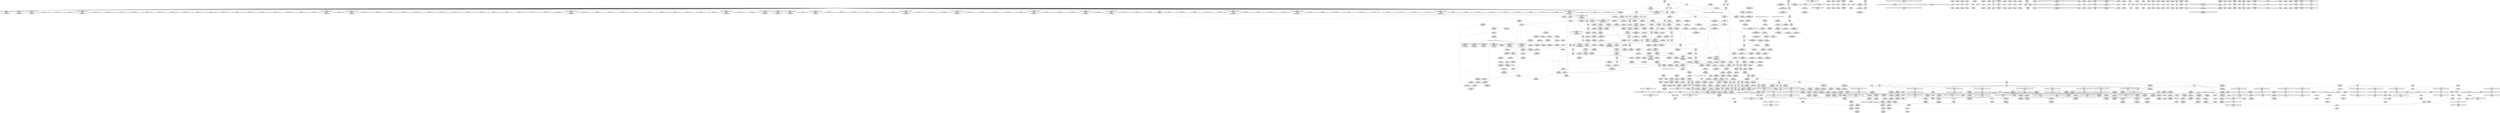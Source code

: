 digraph {
	CE0x4768a20 [shape=record,shape=Mrecord,label="{CE0x4768a20|inode_has_perm:_tmp20|security/selinux/hooks.c,1618}"]
	CE0x4732680 [shape=record,shape=Mrecord,label="{CE0x4732680|superblock_has_perm:_perms|Function::superblock_has_perm&Arg::perms::|*SummSource*}"]
	CE0x4736240 [shape=record,shape=Mrecord,label="{CE0x4736240|i64*_getelementptr_inbounds_(_15_x_i64_,_15_x_i64_*___llvm_gcov_ctr203,_i64_0,_i64_13)|*Constant*}"]
	CE0x4739c70 [shape=record,shape=Mrecord,label="{CE0x4739c70|i32_1|*Constant*}"]
	CE0x47321f0 [shape=record,shape=Mrecord,label="{CE0x47321f0|i32_2|*Constant*|*SummSource*}"]
	CE0x473a290 [shape=record,shape=Mrecord,label="{CE0x473a290|cred_sid:_sid|security/selinux/hooks.c,197|*SummSource*}"]
	CE0x47da730 [shape=record,shape=Mrecord,label="{CE0x47da730|inode_has_perm:_tobool|security/selinux/hooks.c,1611}"]
	CE0x47a0770 [shape=record,shape=Mrecord,label="{CE0x47a0770|cred_sid:_tmp4|*LoadInst*|security/selinux/hooks.c,196}"]
	CE0x46ee3c0 [shape=record,shape=Mrecord,label="{CE0x46ee3c0|104:_%struct.inode*,_232:_%struct.super_block*,_:_CRE_280,288_|*MultipleSource*|*LoadInst*|security/selinux/hooks.c,2642|security/selinux/hooks.c,2642}"]
	CE0x46ca320 [shape=record,shape=Mrecord,label="{CE0x46ca320|selinux_mount:_tmp9|security/selinux/hooks.c,2639|*SummSource*}"]
	CE0x4773eb0 [shape=record,shape=Mrecord,label="{CE0x4773eb0|path_has_perm:_tmp4|*LoadInst*|security/selinux/hooks.c,1642|*SummSink*}"]
	CE0x46da2a0 [shape=record,shape=Mrecord,label="{CE0x46da2a0|i8*_getelementptr_inbounds_(_25_x_i8_,_25_x_i8_*_.str3,_i32_0,_i32_0)|*Constant*|*SummSink*}"]
	CE0x4770250 [shape=record,shape=Mrecord,label="{CE0x4770250|path_has_perm:_d_inode|security/selinux/hooks.c,1642|*SummSource*}"]
	CE0x473b050 [shape=record,shape=Mrecord,label="{CE0x473b050|cred_sid:_tmp2|*SummSink*}"]
	CE0x4768720 [shape=record,shape=Mrecord,label="{CE0x4768720|inode_has_perm:_tmp19|security/selinux/hooks.c,1618|*SummSource*}"]
	CE0x4713870 [shape=record,shape=Mrecord,label="{CE0x4713870|104:_%struct.inode*,_232:_%struct.super_block*,_:_CRE_16,24_|*MultipleSource*|*LoadInst*|security/selinux/hooks.c,2642|security/selinux/hooks.c,2642}"]
	CE0x475f180 [shape=record,shape=Mrecord,label="{CE0x475f180|inode_has_perm:_i_security|security/selinux/hooks.c,1615|*SummSource*}"]
	CE0x4738900 [shape=record,shape=Mrecord,label="{CE0x4738900|cred_sid:_tmp1|*SummSink*}"]
	CE0x46e4f80 [shape=record,shape=Mrecord,label="{CE0x46e4f80|104:_%struct.inode*,_232:_%struct.super_block*,_:_CRE_96,104_|*MultipleSource*|*LoadInst*|security/selinux/hooks.c,2642|security/selinux/hooks.c,2642}"]
	CE0x4732ac0 [shape=record,shape=Mrecord,label="{CE0x4732ac0|%struct.common_audit_data*_null|*Constant*|*SummSource*}"]
	CE0x4782d50 [shape=record,shape=Mrecord,label="{CE0x4782d50|inode_has_perm:_return|*SummSource*}"]
	CE0x47d11d0 [shape=record,shape=Mrecord,label="{CE0x47d11d0|inode_has_perm:_sclass|security/selinux/hooks.c,1617}"]
	CE0x470db90 [shape=record,shape=Mrecord,label="{CE0x470db90|i64_32|*Constant*|*SummSource*}"]
	CE0x4739760 [shape=record,shape=Mrecord,label="{CE0x4739760|cred_sid:_tmp4|*LoadInst*|security/selinux/hooks.c,196}"]
	CE0x4737190 [shape=record,shape=Mrecord,label="{CE0x4737190|selinux_mount:_retval.0}"]
	CE0x4713410 [shape=record,shape=Mrecord,label="{CE0x4713410|104:_%struct.inode*,_232:_%struct.super_block*,_:_CRE_88,89_}"]
	CE0x46d2130 [shape=record,shape=Mrecord,label="{CE0x46d2130|selinux_mount:_tmp18|security/selinux/hooks.c,2639|*SummSource*}"]
	CE0x47593b0 [shape=record,shape=Mrecord,label="{CE0x47593b0|i64*_getelementptr_inbounds_(_2_x_i64_,_2_x_i64_*___llvm_gcov_ctr98,_i64_0,_i64_0)|*Constant*|*SummSource*}"]
	CE0x47ddb00 [shape=record,shape=Mrecord,label="{CE0x47ddb00|inode_has_perm:_tmp7|security/selinux/hooks.c,1611|*SummSource*}"]
	CE0x46d1730 [shape=record,shape=Mrecord,label="{CE0x46d1730|selinux_mount:_tmp17|security/selinux/hooks.c,2639}"]
	CE0x473af70 [shape=record,shape=Mrecord,label="{CE0x473af70|cred_sid:_tmp2}"]
	CE0x47d9630 [shape=record,shape=Mrecord,label="{CE0x47d9630|__validate_creds:_tmp8|include/linux/cred.h,175|*SummSink*}"]
	CE0x46fc2f0 [shape=record,shape=Mrecord,label="{CE0x46fc2f0|selinux_mount:_tmp16|security/selinux/hooks.c,2639}"]
	CE0x617d080 [shape=record,shape=Mrecord,label="{CE0x617d080|selinux_mount:_bb|*SummSource*}"]
	CE0x46fb8d0 [shape=record,shape=Mrecord,label="{CE0x46fb8d0|path_has_perm:_cred|Function::path_has_perm&Arg::cred::}"]
	CE0x4733f10 [shape=record,shape=Mrecord,label="{CE0x4733f10|selinux_mount:_tmp30|security/selinux/hooks.c,2646}"]
	CE0x46cdb10 [shape=record,shape=Mrecord,label="{CE0x46cdb10|104:_%struct.inode*,_232:_%struct.super_block*,_:_CRE_94,95_}"]
	CE0x475cba0 [shape=record,shape=Mrecord,label="{CE0x475cba0|get_current:_tmp4|./arch/x86/include/asm/current.h,14|*SummSink*}"]
	CE0x46d67e0 [shape=record,shape=Mrecord,label="{CE0x46d67e0|selinux_mount:_do.body|*SummSource*}"]
	CE0x4729b60 [shape=record,shape=Mrecord,label="{CE0x4729b60|get_current:_tmp2|*SummSink*}"]
	CE0x4764ec0 [shape=record,shape=Mrecord,label="{CE0x4764ec0|superblock_has_perm:_tmp3}"]
	CE0x4761790 [shape=record,shape=Mrecord,label="{CE0x4761790|i64*_getelementptr_inbounds_(_2_x_i64_,_2_x_i64_*___llvm_gcov_ctr151,_i64_0,_i64_1)|*Constant*}"]
	CE0x46e7870 [shape=record,shape=Mrecord,label="{CE0x46e7870|104:_%struct.inode*,_232:_%struct.super_block*,_:_CRE_167,168_}"]
	CE0x4796c20 [shape=record,shape=Mrecord,label="{CE0x4796c20|__validate_creds:_expval|include/linux/cred.h,173|*SummSink*}"]
	CE0x46fbf70 [shape=record,shape=Mrecord,label="{CE0x46fbf70|path_has_perm:_path|Function::path_has_perm&Arg::path::|*SummSink*}"]
	CE0x46edea0 [shape=record,shape=Mrecord,label="{CE0x46edea0|104:_%struct.inode*,_232:_%struct.super_block*,_:_CRE_264,272_|*MultipleSource*|*LoadInst*|security/selinux/hooks.c,2642|security/selinux/hooks.c,2642}"]
	CE0x46d9270 [shape=record,shape=Mrecord,label="{CE0x46d9270|i32_65536|*Constant*|*SummSource*}"]
	CE0x479dff0 [shape=record,shape=Mrecord,label="{CE0x479dff0|i8*_getelementptr_inbounds_(_25_x_i8_,_25_x_i8_*_.str3,_i32_0,_i32_0)|*Constant*}"]
	CE0x470efc0 [shape=record,shape=Mrecord,label="{CE0x470efc0|selinux_mount:_tmp20|security/selinux/hooks.c,2641|*SummSource*}"]
	CE0x4776690 [shape=record,shape=Mrecord,label="{CE0x4776690|avc_has_perm:_tsid|Function::avc_has_perm&Arg::tsid::|*SummSink*}"]
	CE0x46bd810 [shape=record,shape=Mrecord,label="{CE0x46bd810|GLOBAL:_inode_has_perm|*Constant*|*SummSource*}"]
	CE0x47d1fd0 [shape=record,shape=Mrecord,label="{CE0x47d1fd0|avc_has_perm:_entry}"]
	CE0x46ebf80 [shape=record,shape=Mrecord,label="{CE0x46ebf80|104:_%struct.inode*,_232:_%struct.super_block*,_:_CRE_212,213_}"]
	CE0x46e1dd0 [shape=record,shape=Mrecord,label="{CE0x46e1dd0|get_current:_tmp2}"]
	CE0x47ced40 [shape=record,shape=Mrecord,label="{CE0x47ced40|__validate_creds:_tmp|*SummSource*}"]
	CE0x46deab0 [shape=record,shape=Mrecord,label="{CE0x46deab0|_ret_i32_%tmp6,_!dbg_!27716|security/selinux/hooks.c,197|*SummSource*}"]
	CE0x47d6350 [shape=record,shape=Mrecord,label="{CE0x47d6350|__validate_creds:_tmp7|include/linux/cred.h,174|*SummSink*}"]
	CE0x46dbb00 [shape=record,shape=Mrecord,label="{CE0x46dbb00|selinux_mount:_tmp12|security/selinux/hooks.c,2639|*SummSource*}"]
	CE0x4775c20 [shape=record,shape=Mrecord,label="{CE0x4775c20|avc_has_perm:_entry|*SummSink*}"]
	CE0x475f960 [shape=record,shape=Mrecord,label="{CE0x475f960|inode_has_perm:_tmp11|security/selinux/hooks.c,1612}"]
	CE0x473ecc0 [shape=record,shape=Mrecord,label="{CE0x473ecc0|inode_has_perm:_tmp|*SummSink*}"]
	CE0x4796b80 [shape=record,shape=Mrecord,label="{CE0x4796b80|__validate_creds:_line|Function::__validate_creds&Arg::line::}"]
	CE0x46e65b0 [shape=record,shape=Mrecord,label="{CE0x46e65b0|104:_%struct.inode*,_232:_%struct.super_block*,_:_CRE_155,156_}"]
	CE0x470c890 [shape=record,shape=Mrecord,label="{CE0x470c890|COLLAPSED:_GCMRE___llvm_gcov_ctr151_internal_global_2_x_i64_zeroinitializer:_elem_0:default:}"]
	CE0x46ef530 [shape=record,shape=Mrecord,label="{CE0x46ef530|i32_0|*Constant*|*SummSink*}"]
	CE0x4733a80 [shape=record,shape=Mrecord,label="{CE0x4733a80|i32_2|*Constant*}"]
	CE0x46d9a70 [shape=record,shape=Mrecord,label="{CE0x46d9a70|_ret_i32_%call,_!dbg_!27724|security/selinux/hooks.c,1647|*SummSink*}"]
	CE0x473ff00 [shape=record,shape=Mrecord,label="{CE0x473ff00|i32_4|*Constant*}"]
	CE0x4710ce0 [shape=record,shape=Mrecord,label="{CE0x4710ce0|selinux_mount:_tmp24|security/selinux/hooks.c,2642|*SummSink*}"]
	CE0x4711980 [shape=record,shape=Mrecord,label="{CE0x4711980|i32_1|*Constant*}"]
	CE0x4760c10 [shape=record,shape=Mrecord,label="{CE0x4760c10|inode_has_perm:_tmp13|security/selinux/hooks.c,1614}"]
	CE0x46efa00 [shape=record,shape=Mrecord,label="{CE0x46efa00|selinux_mount:_tmp4|security/selinux/hooks.c,2639|*SummSink*}"]
	CE0x47d1ea0 [shape=record,shape=Mrecord,label="{CE0x47d1ea0|i32_(i32,_i32,_i16,_i32,_%struct.common_audit_data*)*_bitcast_(i32_(i32,_i32,_i16,_i32,_%struct.common_audit_data.495*)*_avc_has_perm_to_i32_(i32,_i32,_i16,_i32,_%struct.common_audit_data*)*)|*Constant*}"]
	CE0x47cf4b0 [shape=record,shape=Mrecord,label="{CE0x47cf4b0|__validate_creds:_tmp|*SummSink*}"]
	CE0x4759e80 [shape=record,shape=Mrecord,label="{CE0x4759e80|_call_void_mcount()_#3|*SummSource*}"]
	CE0x4776130 [shape=record,shape=Mrecord,label="{CE0x4776130|avc_has_perm:_ssid|Function::avc_has_perm&Arg::ssid::|*SummSource*}"]
	CE0x4730260 [shape=record,shape=Mrecord,label="{CE0x4730260|104:_%struct.inode*,_232:_%struct.super_block*,_:_CRE_306,307_}"]
	CE0x470c900 [shape=record,shape=Mrecord,label="{CE0x470c900|superblock_has_perm:_tmp|*SummSource*}"]
	CE0x4761590 [shape=record,shape=Mrecord,label="{CE0x4761590|superblock_has_perm:_tmp1|*SummSink*}"]
	CE0x46ce600 [shape=record,shape=Mrecord,label="{CE0x46ce600|GLOBAL:___llvm_gcov_ctr203|Global_var:__llvm_gcov_ctr203}"]
	CE0x46cd5b0 [shape=record,shape=Mrecord,label="{CE0x46cd5b0|i64*_getelementptr_inbounds_(_15_x_i64_,_15_x_i64_*___llvm_gcov_ctr203,_i64_0,_i64_8)|*Constant*}"]
	CE0x476de50 [shape=record,shape=Mrecord,label="{CE0x476de50|path_has_perm:_tmp2|*SummSource*}"]
	CE0x46f0ca0 [shape=record,shape=Mrecord,label="{CE0x46f0ca0|selinux_mount:_tmp14|security/selinux/hooks.c,2639}"]
	CE0x47d93d0 [shape=record,shape=Mrecord,label="{CE0x47d93d0|__validate_creds:_tmp8|include/linux/cred.h,175}"]
	CE0x46ebc60 [shape=record,shape=Mrecord,label="{CE0x46ebc60|104:_%struct.inode*,_232:_%struct.super_block*,_:_CRE_210,211_}"]
	CE0x46c9540 [shape=record,shape=Mrecord,label="{CE0x46c9540|selinux_mount:_if.end|*SummSource*}"]
	CE0x47d1420 [shape=record,shape=Mrecord,label="{CE0x47d1420|inode_has_perm:_call4|security/selinux/hooks.c,1617}"]
	CE0x47a4b10 [shape=record,shape=Mrecord,label="{CE0x47a4b10|inode_has_perm:_bb|*SummSource*}"]
	CE0x46cdca0 [shape=record,shape=Mrecord,label="{CE0x46cdca0|104:_%struct.inode*,_232:_%struct.super_block*,_:_CRE_95,96_}"]
	CE0x479f440 [shape=record,shape=Mrecord,label="{CE0x479f440|cred_sid:_tmp5|security/selinux/hooks.c,196}"]
	CE0x470ed20 [shape=record,shape=Mrecord,label="{CE0x470ed20|i64_11|*Constant*|*SummSource*}"]
	CE0x476d5e0 [shape=record,shape=Mrecord,label="{CE0x476d5e0|superblock_has_perm:_tmp6|security/selinux/hooks.c,1866}"]
	CE0x4786280 [shape=record,shape=Mrecord,label="{CE0x4786280|i8_1|*Constant*}"]
	CE0x4770180 [shape=record,shape=Mrecord,label="{CE0x4770180|path_has_perm:_d_inode|security/selinux/hooks.c,1642}"]
	CE0x46fe170 [shape=record,shape=Mrecord,label="{CE0x46fe170|i64_4|*Constant*}"]
	CE0x47308a0 [shape=record,shape=Mrecord,label="{CE0x47308a0|104:_%struct.inode*,_232:_%struct.super_block*,_:_CRE_310,311_}"]
	CE0x4798df0 [shape=record,shape=Mrecord,label="{CE0x4798df0|inode_has_perm:_tobool|security/selinux/hooks.c,1611|*SummSink*}"]
	CE0x59db480 [shape=record,shape=Mrecord,label="{CE0x59db480|selinux_mount:_do.end|*SummSink*}"]
	CE0x4710860 [shape=record,shape=Mrecord,label="{CE0x4710860|i64*_getelementptr_inbounds_(_15_x_i64_,_15_x_i64_*___llvm_gcov_ctr203,_i64_0,_i64_12)|*Constant*}"]
	CE0x4776520 [shape=record,shape=Mrecord,label="{CE0x4776520|avc_has_perm:_tsid|Function::avc_has_perm&Arg::tsid::|*SummSource*}"]
	CE0x473b940 [shape=record,shape=Mrecord,label="{CE0x473b940|_call_void_mcount()_#3}"]
	CE0x47d42f0 [shape=record,shape=Mrecord,label="{CE0x47d42f0|i64*_getelementptr_inbounds_(_5_x_i64_,_5_x_i64_*___llvm_gcov_ctr155,_i64_0,_i64_4)|*Constant*|*SummSink*}"]
	CE0x4775440 [shape=record,shape=Mrecord,label="{CE0x4775440|superblock_has_perm:_call2|security/selinux/hooks.c,1866|*SummSink*}"]
	CE0x47649f0 [shape=record,shape=Mrecord,label="{CE0x47649f0|superblock_has_perm:_tmp2}"]
	CE0x46e1e40 [shape=record,shape=Mrecord,label="{CE0x46e1e40|get_current:_tmp2|*SummSource*}"]
	CE0x46c8990 [shape=record,shape=Mrecord,label="{CE0x46c8990|path_has_perm:_tmp}"]
	CE0x47386c0 [shape=record,shape=Mrecord,label="{CE0x47386c0|cred_sid:_tmp1|*SummSource*}"]
	CE0x479abc0 [shape=record,shape=Mrecord,label="{CE0x479abc0|i64*_getelementptr_inbounds_(_8_x_i64_,_8_x_i64_*___llvm_gcov_ctr154,_i64_0,_i64_1)|*Constant*|*SummSource*}"]
	CE0x46dc270 [shape=record,shape=Mrecord,label="{CE0x46dc270|i32_16|*Constant*|*SummSource*}"]
	CE0x46e9550 [shape=record,shape=Mrecord,label="{CE0x46e9550|104:_%struct.inode*,_232:_%struct.super_block*,_:_CRE_185,186_}"]
	CE0x46cd620 [shape=record,shape=Mrecord,label="{CE0x46cd620|104:_%struct.inode*,_232:_%struct.super_block*,_:_CRE_92,93_}"]
	CE0x4799b90 [shape=record,shape=Mrecord,label="{CE0x4799b90|inode_has_perm:_tmp1|*SummSource*}"]
	CE0x4736540 [shape=record,shape=Mrecord,label="{CE0x4736540|selinux_mount:_tmp29|security/selinux/hooks.c,2645|*SummSink*}"]
	CE0x470c5a0 [shape=record,shape=Mrecord,label="{CE0x470c5a0|i64*_getelementptr_inbounds_(_2_x_i64_,_2_x_i64_*___llvm_gcov_ctr151,_i64_0,_i64_0)|*Constant*|*SummSource*}"]
	CE0x47319d0 [shape=record,shape=Mrecord,label="{CE0x47319d0|selinux_mount:_tmp27|security/selinux/hooks.c,2642|*SummSource*}"]
	CE0x46f5ba0 [shape=record,shape=Mrecord,label="{CE0x46f5ba0|selinux_mount:_tmp3}"]
	CE0x5a8a0c0 [shape=record,shape=Mrecord,label="{CE0x5a8a0c0|selinux_mount:_tmp|*SummSink*}"]
	CE0x4738650 [shape=record,shape=Mrecord,label="{CE0x4738650|superblock_has_perm:_entry|*SummSink*}"]
	CE0x47350e0 [shape=record,shape=Mrecord,label="{CE0x47350e0|_ret_i32_%retval.0,_!dbg_!27754|security/selinux/hooks.c,2646}"]
	CE0x479a3f0 [shape=record,shape=Mrecord,label="{CE0x479a3f0|inode_has_perm:_tmp4|security/selinux/hooks.c,1609|*SummSource*}"]
	CE0x47ac2f0 [shape=record,shape=Mrecord,label="{CE0x47ac2f0|inode_has_perm:_i_flags|security/selinux/hooks.c,1611}"]
	CE0x476a7c0 [shape=record,shape=Mrecord,label="{CE0x476a7c0|__validate_creds:_if.end|*SummSource*}"]
	CE0x473e3f0 [shape=record,shape=Mrecord,label="{CE0x473e3f0|inode_has_perm:_tmp3|*SummSink*}"]
	CE0x47716d0 [shape=record,shape=Mrecord,label="{CE0x47716d0|i64_16|*Constant*|*SummSink*}"]
	CE0x470c530 [shape=record,shape=Mrecord,label="{CE0x470c530|cred_sid:_tmp|*SummSource*}"]
	CE0x46da910 [shape=record,shape=Mrecord,label="{CE0x46da910|i64_2|*Constant*|*SummSource*}"]
	CE0x4734360 [shape=record,shape=Mrecord,label="{CE0x4734360|i64*_getelementptr_inbounds_(_15_x_i64_,_15_x_i64_*___llvm_gcov_ctr203,_i64_0,_i64_14)|*Constant*|*SummSink*}"]
	CE0x4735210 [shape=record,shape=Mrecord,label="{CE0x4735210|_ret_i32_%retval.0,_!dbg_!27754|security/selinux/hooks.c,2646|*SummSource*}"]
	CE0x46bdea0 [shape=record,shape=Mrecord,label="{CE0x46bdea0|GLOBAL:_lockdep_rcu_suspicious|*Constant*|*SummSource*}"]
	CE0x4781870 [shape=record,shape=Mrecord,label="{CE0x4781870|path_has_perm:_path1|security/selinux/hooks.c,1646|*SummSink*}"]
	CE0x473ebe0 [shape=record,shape=Mrecord,label="{CE0x473ebe0|_call_void_mcount()_#3|*SummSource*}"]
	CE0x473aa90 [shape=record,shape=Mrecord,label="{CE0x473aa90|0:_i32,_4:_i32,_8:_i32,_12:_i32,_:_CMRE_8,12_|*MultipleSource*|security/selinux/hooks.c,196|security/selinux/hooks.c,197|*LoadInst*|security/selinux/hooks.c,196}"]
	CE0x46e59e0 [shape=record,shape=Mrecord,label="{CE0x46e59e0|104:_%struct.inode*,_232:_%struct.super_block*,_:_CRE_148,149_}"]
	CE0x46ecf20 [shape=record,shape=Mrecord,label="{CE0x46ecf20|104:_%struct.inode*,_232:_%struct.super_block*,_:_CRE_222,223_}"]
	CE0x46d9190 [shape=record,shape=Mrecord,label="{CE0x46d9190|i32_65536|*Constant*}"]
	CE0x470f0d0 [shape=record,shape=Mrecord,label="{CE0x470f0d0|selinux_mount:_tmp20|security/selinux/hooks.c,2641|*SummSink*}"]
	CE0x47123e0 [shape=record,shape=Mrecord,label="{CE0x47123e0|i64*_getelementptr_inbounds_(_2_x_i64_,_2_x_i64_*___llvm_gcov_ctr151,_i64_0,_i64_1)|*Constant*|*SummSource*}"]
	CE0x476d8d0 [shape=record,shape=Mrecord,label="{CE0x476d8d0|_call_void_mcount()_#3|*SummSource*}"]
	CE0x46eb620 [shape=record,shape=Mrecord,label="{CE0x46eb620|104:_%struct.inode*,_232:_%struct.super_block*,_:_CRE_206,207_}"]
	CE0x4737200 [shape=record,shape=Mrecord,label="{CE0x4737200|selinux_mount:_call8|security/selinux/hooks.c,2645}"]
	CE0x4739140 [shape=record,shape=Mrecord,label="{CE0x4739140|cred_sid:_security|security/selinux/hooks.c,196|*SummSource*}"]
	CE0x47d2b40 [shape=record,shape=Mrecord,label="{CE0x47d2b40|avc_has_perm:_auditdata|Function::avc_has_perm&Arg::auditdata::}"]
	CE0x472a550 [shape=record,shape=Mrecord,label="{CE0x472a550|get_current:_tmp4|./arch/x86/include/asm/current.h,14}"]
	CE0x46fc470 [shape=record,shape=Mrecord,label="{CE0x46fc470|selinux_mount:_tmp16|security/selinux/hooks.c,2639|*SummSource*}"]
	CE0x46f0750 [shape=record,shape=Mrecord,label="{CE0x46f0750|selinux_mount:_tmp13|security/selinux/hooks.c,2639|*SummSource*}"]
	CE0x4765340 [shape=record,shape=Mrecord,label="{CE0x4765340|_call_void_mcount()_#3}"]
	CE0x4776c30 [shape=record,shape=Mrecord,label="{CE0x4776c30|avc_has_perm:_tclass|Function::avc_has_perm&Arg::tclass::}"]
	CE0x46eb300 [shape=record,shape=Mrecord,label="{CE0x46eb300|104:_%struct.inode*,_232:_%struct.super_block*,_:_CRE_204,205_}"]
	CE0x46dad00 [shape=record,shape=Mrecord,label="{CE0x46dad00|selinux_mount:_tobool|security/selinux/hooks.c,2639|*SummSource*}"]
	CE0x46d25e0 [shape=record,shape=Mrecord,label="{CE0x46d25e0|selinux_mount:_call3|security/selinux/hooks.c,2639}"]
	CE0x46c8a00 [shape=record,shape=Mrecord,label="{CE0x46c8a00|COLLAPSED:_GCMRE___llvm_gcov_ctr204_internal_global_2_x_i64_zeroinitializer:_elem_0:default:}"]
	CE0x479c250 [shape=record,shape=Mrecord,label="{CE0x479c250|12:_i32,_56:_i8*,_:_CRE_56,64_|*MultipleSource*|security/selinux/hooks.c,1642|Function::inode_has_perm&Arg::inode::|security/selinux/hooks.c,1611}"]
	CE0x4732c40 [shape=record,shape=Mrecord,label="{CE0x4732c40|%struct.common_audit_data*_null|*Constant*|*SummSink*}"]
	CE0x470eb80 [shape=record,shape=Mrecord,label="{CE0x470eb80|selinux_mount:_tmp24|security/selinux/hooks.c,2642|*SummSource*}"]
	CE0x47d9e80 [shape=record,shape=Mrecord,label="{CE0x47d9e80|i64*_getelementptr_inbounds_(_2_x_i64_,_2_x_i64_*___llvm_gcov_ctr131,_i64_0,_i64_0)|*Constant*}"]
	CE0x46e7550 [shape=record,shape=Mrecord,label="{CE0x46e7550|104:_%struct.inode*,_232:_%struct.super_block*,_:_CRE_165,166_}"]
	CE0x4711f60 [shape=record,shape=Mrecord,label="{CE0x4711f60|selinux_mount:_path|Function::selinux_mount&Arg::path::|*SummSource*}"]
	CE0x4710d50 [shape=record,shape=Mrecord,label="{CE0x4710d50|selinux_mount:_tmp25|security/selinux/hooks.c,2642|*SummSink*}"]
	CE0x4745670 [shape=record,shape=Mrecord,label="{CE0x4745670|get_current:_tmp1|*SummSink*}"]
	CE0x4756c80 [shape=record,shape=Mrecord,label="{CE0x4756c80|superblock_has_perm:_tmp1}"]
	CE0x4733340 [shape=record,shape=Mrecord,label="{CE0x4733340|selinux_mount:_tmp28|security/selinux/hooks.c,2645|*SummSource*}"]
	CE0x4796de0 [shape=record,shape=Mrecord,label="{CE0x4796de0|__validate_creds:_expval|include/linux/cred.h,173|*SummSource*}"]
	CE0x47cec60 [shape=record,shape=Mrecord,label="{CE0x47cec60|__validate_creds:_tmp}"]
	CE0x47a4120 [shape=record,shape=Mrecord,label="{CE0x47a4120|__validate_creds:_entry|*SummSink*}"]
	CE0x475d390 [shape=record,shape=Mrecord,label="{CE0x475d390|i64*_getelementptr_inbounds_(_8_x_i64_,_8_x_i64_*___llvm_gcov_ctr154,_i64_0,_i64_5)|*Constant*|*SummSource*}"]
	CE0x46fc5e0 [shape=record,shape=Mrecord,label="{CE0x46fc5e0|selinux_mount:_tmp16|security/selinux/hooks.c,2639|*SummSink*}"]
	CE0x47307a0 [shape=record,shape=Mrecord,label="{CE0x47307a0|104:_%struct.inode*,_232:_%struct.super_block*,_:_CRE_309,310_}"]
	CE0x479e1c0 [shape=record,shape=Mrecord,label="{CE0x479e1c0|__validate_creds:_cred|Function::__validate_creds&Arg::cred::|*SummSource*}"]
	CE0x47a09f0 [shape=record,shape=Mrecord,label="{CE0x47a09f0|inode_has_perm:_tmp}"]
	CE0x47d28f0 [shape=record,shape=Mrecord,label="{CE0x47d28f0|avc_has_perm:_requested|Function::avc_has_perm&Arg::requested::}"]
	"CONST[source:0(mediator),value:2(dynamic)][purpose:{subject}]"
	CE0x470f790 [shape=record,shape=Mrecord,label="{CE0x470f790|selinux_mount:_tmp21|security/selinux/hooks.c,2641|*SummSink*}"]
	CE0x47654a0 [shape=record,shape=Mrecord,label="{CE0x47654a0|_call_void_mcount()_#3|*SummSink*}"]
	CE0x4799a80 [shape=record,shape=Mrecord,label="{CE0x4799a80|inode_has_perm:_tmp1}"]
	CE0x46ed0b0 [shape=record,shape=Mrecord,label="{CE0x46ed0b0|104:_%struct.inode*,_232:_%struct.super_block*,_:_CRE_223,224_}"]
	CE0x4730460 [shape=record,shape=Mrecord,label="{CE0x4730460|104:_%struct.inode*,_232:_%struct.super_block*,_:_CRE_308,309_}"]
	CE0x470fbd0 [shape=record,shape=Mrecord,label="{CE0x470fbd0|selinux_mount:_tmp22|security/selinux/hooks.c,2641|*SummSource*}"]
	CE0x46dde80 [shape=record,shape=Mrecord,label="{CE0x46dde80|inode_has_perm:_lnot1|security/selinux/hooks.c,1611|*SummSource*}"]
	CE0x4764d40 [shape=record,shape=Mrecord,label="{CE0x4764d40|GLOBAL:_cred_sid|*Constant*}"]
	CE0x46fba50 [shape=record,shape=Mrecord,label="{CE0x46fba50|path_has_perm:_cred|Function::path_has_perm&Arg::cred::|*SummSink*}"]
	CE0x473c710 [shape=record,shape=Mrecord,label="{CE0x473c710|cred_sid:_tmp6|security/selinux/hooks.c,197}"]
	CE0x470de50 [shape=record,shape=Mrecord,label="{CE0x470de50|i64_32|*Constant*|*SummSink*}"]
	CE0x4760c80 [shape=record,shape=Mrecord,label="{CE0x4760c80|inode_has_perm:_tmp13|security/selinux/hooks.c,1614|*SummSource*}"]
	CE0x47816f0 [shape=record,shape=Mrecord,label="{CE0x47816f0|path_has_perm:_path1|security/selinux/hooks.c,1646}"]
	CE0x4731d50 [shape=record,shape=Mrecord,label="{CE0x4731d50|superblock_has_perm:_cred|Function::superblock_has_perm&Arg::cred::|*SummSource*}"]
	CE0x46be060 [shape=record,shape=Mrecord,label="{CE0x46be060|selinux_mount:_if.then6|*SummSource*}"]
	CE0x46ea4f0 [shape=record,shape=Mrecord,label="{CE0x46ea4f0|104:_%struct.inode*,_232:_%struct.super_block*,_:_CRE_195,196_}"]
	CE0x46dd700 [shape=record,shape=Mrecord,label="{CE0x46dd700|inode_has_perm:_lnot|security/selinux/hooks.c,1611}"]
	CE0x47d5e70 [shape=record,shape=Mrecord,label="{CE0x47d5e70|__validate_creds:_tmp6|include/linux/cred.h,174|*SummSource*}"]
	CE0x46f6f80 [shape=record,shape=Mrecord,label="{CE0x46f6f80|_call_void_lockdep_rcu_suspicious(i8*_getelementptr_inbounds_(_25_x_i8_,_25_x_i8_*_.str3,_i32_0,_i32_0),_i32_2639,_i8*_getelementptr_inbounds_(_45_x_i8_,_45_x_i8_*_.str12,_i32_0,_i32_0))_#10,_!dbg_!27732|security/selinux/hooks.c,2639|*SummSource*}"]
	CE0x47596c0 [shape=record,shape=Mrecord,label="{CE0x47596c0|inode_has_perm:_do.end|*SummSink*}"]
	CE0x47dd870 [shape=record,shape=Mrecord,label="{CE0x47dd870|inode_has_perm:_expval|security/selinux/hooks.c,1611|*SummSource*}"]
	CE0x46ec2a0 [shape=record,shape=Mrecord,label="{CE0x46ec2a0|104:_%struct.inode*,_232:_%struct.super_block*,_:_CRE_214,215_}"]
	CE0x47134a0 [shape=record,shape=Mrecord,label="{CE0x47134a0|104:_%struct.inode*,_232:_%struct.super_block*,_:_CRE_0,4_|*MultipleSource*|*LoadInst*|security/selinux/hooks.c,2642|security/selinux/hooks.c,2642}"]
	CE0x46c53b0 [shape=record,shape=Mrecord,label="{CE0x46c53b0|selinux_mount:_do.end}"]
	CE0x46bdc30 [shape=record,shape=Mrecord,label="{CE0x46bdc30|i64*_getelementptr_inbounds_(_2_x_i64_,_2_x_i64_*___llvm_gcov_ctr131,_i64_0,_i64_0)|*Constant*|*SummSink*}"]
	CE0x475e000 [shape=record,shape=Mrecord,label="{CE0x475e000|i32_10|*Constant*|*SummSink*}"]
	CE0x46d9570 [shape=record,shape=Mrecord,label="{CE0x46d9570|path_has_perm:_av|Function::path_has_perm&Arg::av::}"]
	CE0x46c9fe0 [shape=record,shape=Mrecord,label="{CE0x46c9fe0|i64_4|*Constant*|*SummSource*}"]
	CE0x46d5520 [shape=record,shape=Mrecord,label="{CE0x46d5520|selinux_mount:_if.else|*SummSink*}"]
	CE0x4734440 [shape=record,shape=Mrecord,label="{CE0x4734440|selinux_mount:_tmp31|security/selinux/hooks.c,2646|*SummSink*}"]
	CE0x473ce20 [shape=record,shape=Mrecord,label="{CE0x473ce20|cred_sid:_tmp6|security/selinux/hooks.c,197|*SummSink*}"]
	CE0x47653e0 [shape=record,shape=Mrecord,label="{CE0x47653e0|_call_void_mcount()_#3|*SummSource*}"]
	CE0x47a18f0 [shape=record,shape=Mrecord,label="{CE0x47a18f0|inode_has_perm:_do.body|*SummSource*}"]
	CE0x479ff00 [shape=record,shape=Mrecord,label="{CE0x479ff00|GLOBAL:_creds_are_invalid|*Constant*|*SummSource*}"]
	CE0x47d7000 [shape=record,shape=Mrecord,label="{CE0x47d7000|_call_void___invalid_creds(%struct.cred*_%cred,_i8*_%file,_i32_%line)_#10,_!dbg_!27721|include/linux/cred.h,174|*SummSink*}"]
	CE0x479edc0 [shape=record,shape=Mrecord,label="{CE0x479edc0|__validate_creds:_lnot1|include/linux/cred.h,173|*SummSource*}"]
	CE0x58aa360 [shape=record,shape=Mrecord,label="{CE0x58aa360|i64*_getelementptr_inbounds_(_15_x_i64_,_15_x_i64_*___llvm_gcov_ctr203,_i64_0,_i64_0)|*Constant*}"]
	CE0x46e7c90 [shape=record,shape=Mrecord,label="{CE0x46e7c90|104:_%struct.inode*,_232:_%struct.super_block*,_:_CRE_169,170_}"]
	CE0x46bd3f0 [shape=record,shape=Mrecord,label="{CE0x46bd3f0|selinux_mount:_land.lhs.true2|*SummSink*}"]
	CE0x47142c0 [shape=record,shape=Mrecord,label="{CE0x47142c0|104:_%struct.inode*,_232:_%struct.super_block*,_:_CRE_64,72_|*MultipleSource*|*LoadInst*|security/selinux/hooks.c,2642|security/selinux/hooks.c,2642}"]
	CE0x4777630 [shape=record,shape=Mrecord,label="{CE0x4777630|avc_has_perm:_auditdata|Function::avc_has_perm&Arg::auditdata::|*SummSource*}"]
	CE0x46c9120 [shape=record,shape=Mrecord,label="{CE0x46c9120|_call_void_mcount()_#3}"]
	CE0x4781ab0 [shape=record,shape=Mrecord,label="{CE0x4781ab0|path_has_perm:_path1|security/selinux/hooks.c,1646|*SummSource*}"]
	CE0x47d10a0 [shape=record,shape=Mrecord,label="{CE0x47d10a0|inode_has_perm:_tmp18|security/selinux/hooks.c,1617}"]
	CE0x4729e70 [shape=record,shape=Mrecord,label="{CE0x4729e70|__validate_creds:_expval|include/linux/cred.h,173}"]
	CE0x47829c0 [shape=record,shape=Mrecord,label="{CE0x47829c0|cred_sid:_bb|*SummSink*}"]
	CE0x46bd300 [shape=record,shape=Mrecord,label="{CE0x46bd300|selinux_mount:_land.lhs.true2|*SummSource*}"]
	CE0x4798000 [shape=record,shape=Mrecord,label="{CE0x4798000|__validate_creds:_line|Function::__validate_creds&Arg::line::|*SummSink*}"]
	CE0x470e650 [shape=record,shape=Mrecord,label="{CE0x470e650|selinux_mount:_tobool5|security/selinux/hooks.c,2641|*SummSource*}"]
	CE0x4739e40 [shape=record,shape=Mrecord,label="{CE0x4739e40|cred_sid:_tmp5|security/selinux/hooks.c,196|*SummSource*}"]
	CE0x4739840 [shape=record,shape=Mrecord,label="{CE0x4739840|cred_sid:_tmp4|*LoadInst*|security/selinux/hooks.c,196|*SummSource*}"]
	CE0x47d9830 [shape=record,shape=Mrecord,label="{CE0x47d9830|__validate_creds:_tmp9|include/linux/cred.h,175|*SummSink*}"]
	CE0x46e6f10 [shape=record,shape=Mrecord,label="{CE0x46e6f10|104:_%struct.inode*,_232:_%struct.super_block*,_:_CRE_161,162_}"]
	CE0x4769a90 [shape=record,shape=Mrecord,label="{CE0x4769a90|__validate_creds:_if.then}"]
	CE0x47eef90 [shape=record,shape=Mrecord,label="{CE0x47eef90|inode_has_perm:_tmp16|security/selinux/hooks.c,1615}"]
	CE0x46ed560 [shape=record,shape=Mrecord,label="{CE0x46ed560|104:_%struct.inode*,_232:_%struct.super_block*,_:_CRE_232,240_|*MultipleSource*|*LoadInst*|security/selinux/hooks.c,2642|security/selinux/hooks.c,2642}"]
	CE0x4738540 [shape=record,shape=Mrecord,label="{CE0x4738540|superblock_has_perm:_entry|*SummSource*}"]
	CE0x47dd640 [shape=record,shape=Mrecord,label="{CE0x47dd640|inode_has_perm:_expval|security/selinux/hooks.c,1611|*SummSink*}"]
	CE0x475eff0 [shape=record,shape=Mrecord,label="{CE0x475eff0|inode_has_perm:_sid3|security/selinux/hooks.c,1617|*SummSink*}"]
	CE0x46de450 [shape=record,shape=Mrecord,label="{CE0x46de450|cred_sid:_entry|*SummSink*}"]
	CE0x47356a0 [shape=record,shape=Mrecord,label="{CE0x47356a0|get_current:_bb}"]
	CE0x46bd990 [shape=record,shape=Mrecord,label="{CE0x46bd990|GLOBAL:_inode_has_perm|*Constant*|*SummSink*}"]
	CE0x47e8e90 [shape=record,shape=Mrecord,label="{CE0x47e8e90|inode_has_perm:_sclass|security/selinux/hooks.c,1617|*SummSink*}"]
	CE0x46f2ec0 [shape=record,shape=Mrecord,label="{CE0x46f2ec0|path_has_perm:_entry|*SummSource*}"]
	CE0x46db4f0 [shape=record,shape=Mrecord,label="{CE0x46db4f0|selinux_mount:_tmp11|security/selinux/hooks.c,2639}"]
	CE0x4732d80 [shape=record,shape=Mrecord,label="{CE0x4732d80|_ret_i32_%call2,_!dbg_!27722|security/selinux/hooks.c,1866|*SummSource*}"]
	CE0x46d1240 [shape=record,shape=Mrecord,label="{CE0x46d1240|selinux_mount:_tmp1}"]
	CE0x4746db0 [shape=record,shape=Mrecord,label="{CE0x4746db0|get_current:_tmp|*SummSource*}"]
	CE0x4734760 [shape=record,shape=Mrecord,label="{CE0x4734760|selinux_mount:_tmp31|security/selinux/hooks.c,2646}"]
	CE0x47782c0 [shape=record,shape=Mrecord,label="{CE0x47782c0|path_has_perm:_ad|security/selinux/hooks.c, 1643|*SummSource*}"]
	CE0x47dee40 [shape=record,shape=Mrecord,label="{CE0x47dee40|inode_has_perm:_tmp8|security/selinux/hooks.c,1611|*SummSource*}"]
	CE0x47320f0 [shape=record,shape=Mrecord,label="{CE0x47320f0|superblock_has_perm:_sb|Function::superblock_has_perm&Arg::sb::|*SummSource*}"]
	CE0x46e8f10 [shape=record,shape=Mrecord,label="{CE0x46e8f10|104:_%struct.inode*,_232:_%struct.super_block*,_:_CRE_181,182_}"]
	CE0x46dc550 [shape=record,shape=Mrecord,label="{CE0x46dc550|superblock_has_perm:_s_security|security/selinux/hooks.c,1865|*SummSink*}"]
	CE0x470c450 [shape=record,shape=Mrecord,label="{CE0x470c450|cred_sid:_tmp}"]
	CE0x479bad0 [shape=record,shape=Mrecord,label="{CE0x479bad0|__validate_creds:_file|Function::__validate_creds&Arg::file::}"]
	CE0x46bc590 [shape=record,shape=Mrecord,label="{CE0x46bc590|selinux_mount:_tmp8|security/selinux/hooks.c,2639|*SummSource*}"]
	CE0x47d3430 [shape=record,shape=Mrecord,label="{CE0x47d3430|i64*_getelementptr_inbounds_(_8_x_i64_,_8_x_i64_*___llvm_gcov_ctr154,_i64_0,_i64_7)|*Constant*|*SummSource*}"]
	CE0x46d59b0 [shape=record,shape=Mrecord,label="{CE0x46d59b0|selinux_mount:_entry|*SummSink*}"]
	CE0x5a8a1a0 [shape=record,shape=Mrecord,label="{CE0x5a8a1a0|i64_1|*Constant*}"]
	CE0x479d9d0 [shape=record,shape=Mrecord,label="{CE0x479d9d0|inode_has_perm:_tmp5|security/selinux/hooks.c,1609}"]
	CE0x47a1e10 [shape=record,shape=Mrecord,label="{CE0x47a1e10|__validate_creds:_lnot|include/linux/cred.h,173|*SummSource*}"]
	CE0x46e6290 [shape=record,shape=Mrecord,label="{CE0x46e6290|104:_%struct.inode*,_232:_%struct.super_block*,_:_CRE_153,154_}"]
	CE0x4765c00 [shape=record,shape=Mrecord,label="{CE0x4765c00|i32_16|*Constant*|*SummSink*}"]
	CE0x475fa40 [shape=record,shape=Mrecord,label="{CE0x475fa40|inode_has_perm:_tmp11|security/selinux/hooks.c,1612|*SummSink*}"]
	CE0x46e68d0 [shape=record,shape=Mrecord,label="{CE0x46e68d0|104:_%struct.inode*,_232:_%struct.super_block*,_:_CRE_157,158_}"]
	CE0x473cfa0 [shape=record,shape=Mrecord,label="{CE0x473cfa0|inode_has_perm:_if.then|*SummSource*}"]
	CE0x46ed240 [shape=record,shape=Mrecord,label="{CE0x46ed240|104:_%struct.inode*,_232:_%struct.super_block*,_:_CRE_304,305_}"]
	CE0x47dffb0 [shape=record,shape=Mrecord,label="{CE0x47dffb0|inode_has_perm:_tmp10|security/selinux/hooks.c,1611}"]
	CE0x4770da0 [shape=record,shape=Mrecord,label="{CE0x4770da0|path_has_perm:_tmp7|security/selinux/hooks.c,1646}"]
	CE0x46e5490 [shape=record,shape=Mrecord,label="{CE0x46e5490|104:_%struct.inode*,_232:_%struct.super_block*,_:_CRE_145,146_}"]
	CE0x46e6420 [shape=record,shape=Mrecord,label="{CE0x46e6420|104:_%struct.inode*,_232:_%struct.super_block*,_:_CRE_154,155_}"]
	CE0x46d3360 [shape=record,shape=Mrecord,label="{CE0x46d3360|get_current:_entry|*SummSink*}"]
	CE0x47deb60 [shape=record,shape=Mrecord,label="{CE0x47deb60|GLOBAL:___llvm_gcov_ctr154|Global_var:__llvm_gcov_ctr154|*SummSink*}"]
	CE0x475e070 [shape=record,shape=Mrecord,label="{CE0x475e070|inode_has_perm:_call|security/selinux/hooks.c,1614}"]
	CE0x4760530 [shape=record,shape=Mrecord,label="{CE0x4760530|i64*_getelementptr_inbounds_(_8_x_i64_,_8_x_i64_*___llvm_gcov_ctr154,_i64_0,_i64_6)|*Constant*|*SummSink*}"]
	CE0x46fdc90 [shape=record,shape=Mrecord,label="{CE0x46fdc90|i64_5|*Constant*}"]
	CE0x46f68c0 [shape=record,shape=Mrecord,label="{CE0x46f68c0|selinux_mount:_tmp15|security/selinux/hooks.c,2639|*SummSink*}"]
	CE0x47100b0 [shape=record,shape=Mrecord,label="{CE0x47100b0|selinux_mount:_tmp23|security/selinux/hooks.c,2641|*SummSource*}"]
	CE0x46ef470 [shape=record,shape=Mrecord,label="{CE0x46ef470|i32_0|*Constant*|*SummSource*}"]
	CE0x46d6250 [shape=record,shape=Mrecord,label="{CE0x46d6250|GLOBAL:_selinux_mount.__warned|Global_var:selinux_mount.__warned|*SummSink*}"]
	CE0x46c8020 [shape=record,shape=Mrecord,label="{CE0x46c8020|i64*_getelementptr_inbounds_(_15_x_i64_,_15_x_i64_*___llvm_gcov_ctr203,_i64_0,_i64_9)|*Constant*|*SummSink*}"]
	CE0x4775300 [shape=record,shape=Mrecord,label="{CE0x4775300|superblock_has_perm:_call2|security/selinux/hooks.c,1866|*SummSource*}"]
	CE0x479b310 [shape=record,shape=Mrecord,label="{CE0x479b310|inode_has_perm:_tmp5|security/selinux/hooks.c,1609|*SummSink*}"]
	CE0x47ddb70 [shape=record,shape=Mrecord,label="{CE0x47ddb70|inode_has_perm:_tobool2|security/selinux/hooks.c,1611}"]
	CE0x470e570 [shape=record,shape=Mrecord,label="{CE0x470e570|selinux_mount:_tobool5|security/selinux/hooks.c,2641}"]
	CE0x4712d30 [shape=record,shape=Mrecord,label="{CE0x4712d30|i32_9|*Constant*|*SummSource*}"]
	CE0x47e0250 [shape=record,shape=Mrecord,label="{CE0x47e0250|inode_has_perm:_tmp10|security/selinux/hooks.c,1611|*SummSink*}"]
	CE0x473a300 [shape=record,shape=Mrecord,label="{CE0x473a300|cred_sid:_sid|security/selinux/hooks.c,197}"]
	CE0x47d1730 [shape=record,shape=Mrecord,label="{CE0x47d1730|avc_has_perm:_tsid|Function::avc_has_perm&Arg::tsid::}"]
	CE0x46f1a20 [shape=record,shape=Mrecord,label="{CE0x46f1a20|get_current:_tmp}"]
	CE0x46fe5b0 [shape=record,shape=Mrecord,label="{CE0x46fe5b0|selinux_mount:_if.then|*SummSink*}"]
	CE0x47d6540 [shape=record,shape=Mrecord,label="{CE0x47d6540|__validate_creds:_tmp7|include/linux/cred.h,174}"]
	CE0x470d750 [shape=record,shape=Mrecord,label="{CE0x470d750|selinux_mount:_flags|Function::selinux_mount&Arg::flags::|*SummSink*}"]
	CE0x46d3500 [shape=record,shape=Mrecord,label="{CE0x46d3500|selinux_mount:_bb}"]
	CE0x46de7a0 [shape=record,shape=Mrecord,label="{CE0x46de7a0|cred_sid:_cred|Function::cred_sid&Arg::cred::|*SummSink*}"]
	CE0x47d9440 [shape=record,shape=Mrecord,label="{CE0x47d9440|__validate_creds:_tmp8|include/linux/cred.h,175|*SummSource*}"]
	CE0x47316b0 [shape=record,shape=Mrecord,label="{CE0x47316b0|104:_%struct.inode*,_232:_%struct.super_block*,_:_CRE_319,320_}"]
	CE0x47a4d10 [shape=record,shape=Mrecord,label="{CE0x47a4d10|inode_has_perm:_bb}"]
	CE0x479a380 [shape=record,shape=Mrecord,label="{CE0x479a380|inode_has_perm:_tmp4|security/selinux/hooks.c,1609}"]
	CE0x46ddff0 [shape=record,shape=Mrecord,label="{CE0x46ddff0|inode_has_perm:_lnot1|security/selinux/hooks.c,1611|*SummSink*}"]
	CE0x46ea680 [shape=record,shape=Mrecord,label="{CE0x46ea680|104:_%struct.inode*,_232:_%struct.super_block*,_:_CRE_196,197_}"]
	CE0x47dfc00 [shape=record,shape=Mrecord,label="{CE0x47dfc00|inode_has_perm:_tmp9|security/selinux/hooks.c,1611|*SummSource*}"]
	CE0x47ef740 [shape=record,shape=Mrecord,label="{CE0x47ef740|i32_3|*Constant*|*SummSource*}"]
	CE0x46fe4c0 [shape=record,shape=Mrecord,label="{CE0x46fe4c0|selinux_mount:_if.then|*SummSource*}"]
	CE0x4731840 [shape=record,shape=Mrecord,label="{CE0x4731840|selinux_mount:_tmp27|security/selinux/hooks.c,2642}"]
	CE0x47dd330 [shape=record,shape=Mrecord,label="{CE0x47dd330|GLOBAL:_llvm.expect.i64|*Constant*|*SummSource*}"]
	CE0x470b830 [shape=record,shape=Mrecord,label="{CE0x470b830|_ret_%struct.task_struct*_%tmp4,_!dbg_!27714|./arch/x86/include/asm/current.h,14|*SummSource*}"]
	CE0x46ca220 [shape=record,shape=Mrecord,label="{CE0x46ca220|selinux_mount:_tmp9|security/selinux/hooks.c,2639}"]
	CE0x47e05b0 [shape=record,shape=Mrecord,label="{CE0x47e05b0|i32_512|*Constant*}"]
	CE0x47601c0 [shape=record,shape=Mrecord,label="{CE0x47601c0|inode_has_perm:_tmp12|security/selinux/hooks.c,1612|*SummSource*}"]
	CE0x47a3cd0 [shape=record,shape=Mrecord,label="{CE0x47a3cd0|GLOBAL:_llvm.expect.i64|*Constant*}"]
	CE0x46bdf10 [shape=record,shape=Mrecord,label="{CE0x46bdf10|GLOBAL:_lockdep_rcu_suspicious|*Constant*|*SummSink*}"]
	CE0x4711540 [shape=record,shape=Mrecord,label="{CE0x4711540|selinux_mount:_tmp25|security/selinux/hooks.c,2642|*SummSource*}"]
	CE0x4712930 [shape=record,shape=Mrecord,label="{CE0x4712930|0:_i8,_16:_%struct.dentry*,_24:_%struct.selinux_audit_data*,_:_SCMRE_0,8_|*MultipleSource*|Function::selinux_mount&Arg::path::|security/selinux/hooks.c,2642}"]
	CE0x476d9e0 [shape=record,shape=Mrecord,label="{CE0x476d9e0|_call_void_mcount()_#3|*SummSink*}"]
	CE0x46e8bf0 [shape=record,shape=Mrecord,label="{CE0x46e8bf0|104:_%struct.inode*,_232:_%struct.super_block*,_:_CRE_179,180_}"]
	CE0x46c5160 [shape=record,shape=Mrecord,label="{CE0x46c5160|selinux_mount:_tmp|*SummSource*}"]
	CE0x46df240 [shape=record,shape=Mrecord,label="{CE0x46df240|path_has_perm:_tmp3|*SummSink*}"]
	CE0x47719e0 [shape=record,shape=Mrecord,label="{CE0x47719e0|i32_8|*Constant*|*SummSink*}"]
	CE0x47595a0 [shape=record,shape=Mrecord,label="{CE0x47595a0|inode_has_perm:_do.end}"]
	CE0x46e6a60 [shape=record,shape=Mrecord,label="{CE0x46e6a60|104:_%struct.inode*,_232:_%struct.super_block*,_:_CRE_158,159_}"]
	CE0x47a5f50 [shape=record,shape=Mrecord,label="{CE0x47a5f50|__validate_creds:_conv|include/linux/cred.h,173}"]
	CE0x46e8d80 [shape=record,shape=Mrecord,label="{CE0x46e8d80|104:_%struct.inode*,_232:_%struct.super_block*,_:_CRE_180,181_}"]
	CE0x4737af0 [shape=record,shape=Mrecord,label="{CE0x4737af0|GLOBAL:_path_has_perm|*Constant*|*SummSink*}"]
	CE0x47838f0 [shape=record,shape=Mrecord,label="{CE0x47838f0|i64*_getelementptr_inbounds_(_2_x_i64_,_2_x_i64_*___llvm_gcov_ctr131,_i64_0,_i64_0)|*Constant*}"]
	CE0x46ea040 [shape=record,shape=Mrecord,label="{CE0x46ea040|104:_%struct.inode*,_232:_%struct.super_block*,_:_CRE_192,193_}"]
	CE0x4711ab0 [shape=record,shape=Mrecord,label="{CE0x4711ab0|i32_1|*Constant*|*SummSource*}"]
	CE0x47a28d0 [shape=record,shape=Mrecord,label="{CE0x47a28d0|_call_void_mcount()_#3|*SummSink*}"]
	CE0x4782650 [shape=record,shape=Mrecord,label="{CE0x4782650|cred_sid:_bb}"]
	CE0x47ac950 [shape=record,shape=Mrecord,label="{CE0x47ac950|cred_sid:_security|security/selinux/hooks.c,196}"]
	CE0x46f7030 [shape=record,shape=Mrecord,label="{CE0x46f7030|_call_void_lockdep_rcu_suspicious(i8*_getelementptr_inbounds_(_25_x_i8_,_25_x_i8_*_.str3,_i32_0,_i32_0),_i32_2639,_i8*_getelementptr_inbounds_(_45_x_i8_,_45_x_i8_*_.str12,_i32_0,_i32_0))_#10,_!dbg_!27732|security/selinux/hooks.c,2639|*SummSink*}"]
	CE0x47a4070 [shape=record,shape=Mrecord,label="{CE0x47a4070|__validate_creds:_lnot.ext|include/linux/cred.h,173|*SummSource*}"]
	CE0x46ec430 [shape=record,shape=Mrecord,label="{CE0x46ec430|104:_%struct.inode*,_232:_%struct.super_block*,_:_CRE_215,216_}"]
	CE0x46dd690 [shape=record,shape=Mrecord,label="{CE0x46dd690|inode_has_perm:_lnot|security/selinux/hooks.c,1611|*SummSink*}"]
	CE0x46dc380 [shape=record,shape=Mrecord,label="{CE0x46dc380|superblock_has_perm:_s_security|security/selinux/hooks.c,1865}"]
	CE0x4764f90 [shape=record,shape=Mrecord,label="{CE0x4764f90|superblock_has_perm:_tmp3|*SummSource*}"]
	CE0x46ef7f0 [shape=record,shape=Mrecord,label="{CE0x46ef7f0|selinux_mount:_tmp4|security/selinux/hooks.c,2639}"]
	CE0x59db520 [shape=record,shape=Mrecord,label="{CE0x59db520|selinux_mount:_return}"]
	CE0x4737980 [shape=record,shape=Mrecord,label="{CE0x4737980|GLOBAL:_path_has_perm|*Constant*|*SummSource*}"]
	CE0x4769f10 [shape=record,shape=Mrecord,label="{CE0x4769f10|i64*_getelementptr_inbounds_(_5_x_i64_,_5_x_i64_*___llvm_gcov_ctr155,_i64_0,_i64_0)|*Constant*|*SummSource*}"]
	CE0x473b520 [shape=record,shape=Mrecord,label="{CE0x473b520|cred_sid:_tmp3}"]
	CE0x4735d60 [shape=record,shape=Mrecord,label="{CE0x4735d60|_ret_i32_%call2,_!dbg_!27722|security/selinux/hooks.c,1866}"]
	CE0x46d5230 [shape=record,shape=Mrecord,label="{CE0x46d5230|get_current:_tmp|*SummSink*}"]
	CE0x46df180 [shape=record,shape=Mrecord,label="{CE0x46df180|path_has_perm:_tmp3|*SummSource*}"]
	CE0x470e820 [shape=record,shape=Mrecord,label="{CE0x470e820|i64_11|*Constant*}"]
	CE0x479a130 [shape=record,shape=Mrecord,label="{CE0x479a130|i64*_getelementptr_inbounds_(_8_x_i64_,_8_x_i64_*___llvm_gcov_ctr154,_i64_0,_i64_2)|*Constant*|*SummSink*}"]
	CE0x47d5e00 [shape=record,shape=Mrecord,label="{CE0x47d5e00|__validate_creds:_tmp6|include/linux/cred.h,174}"]
	CE0x46e4df0 [shape=record,shape=Mrecord,label="{CE0x46e4df0|104:_%struct.inode*,_232:_%struct.super_block*,_:_CRE_144,145_}"]
	CE0x46ebdf0 [shape=record,shape=Mrecord,label="{CE0x46ebdf0|104:_%struct.inode*,_232:_%struct.super_block*,_:_CRE_211,212_}"]
	CE0x46d5050 [shape=record,shape=Mrecord,label="{CE0x46d5050|selinux_mount:_if.then}"]
	CE0x4785790 [shape=record,shape=Mrecord,label="{CE0x4785790|inode_has_perm:_perms|Function::inode_has_perm&Arg::perms::}"]
	CE0x46d12b0 [shape=record,shape=Mrecord,label="{CE0x46d12b0|selinux_mount:_tmp1|*SummSource*}"]
	CE0x4770520 [shape=record,shape=Mrecord,label="{CE0x4770520|path_has_perm:_tmp5|security/selinux/hooks.c,1642|*SummSource*}"]
	CE0x46d9be0 [shape=record,shape=Mrecord,label="{CE0x46d9be0|selinux_mount:_tmp30|security/selinux/hooks.c,2646|*SummSource*}"]
	CE0x46f1070 [shape=record,shape=Mrecord,label="{CE0x46f1070|selinux_mount:_dentry|security/selinux/hooks.c,2642}"]
	CE0x470bda0 [shape=record,shape=Mrecord,label="{CE0x470bda0|i32_78|*Constant*|*SummSource*}"]
	CE0x46ee630 [shape=record,shape=Mrecord,label="{CE0x46ee630|104:_%struct.inode*,_232:_%struct.super_block*,_:_CRE_288,296_|*MultipleSource*|*LoadInst*|security/selinux/hooks.c,2642|security/selinux/hooks.c,2642}"]
	CE0x47d2f60 [shape=record,shape=Mrecord,label="{CE0x47d2f60|i64*_getelementptr_inbounds_(_8_x_i64_,_8_x_i64_*___llvm_gcov_ctr154,_i64_0,_i64_7)|*Constant*|*SummSink*}"]
	CE0x47d98a0 [shape=record,shape=Mrecord,label="{CE0x47d98a0|cred_sid:_bb}"]
	CE0x46d5920 [shape=record,shape=Mrecord,label="{CE0x46d5920|selinux_mount:_if.else}"]
	CE0x47dde60 [shape=record,shape=Mrecord,label="{CE0x47dde60|inode_has_perm:_tobool2|security/selinux/hooks.c,1611|*SummSink*}"]
	CE0x47d5200 [shape=record,shape=Mrecord,label="{CE0x47d5200|cred_sid:_tmp1}"]
	CE0x4798b30 [shape=record,shape=Mrecord,label="{CE0x4798b30|GLOBAL:___llvm_gcov_ctr155|Global_var:__llvm_gcov_ctr155}"]
	CE0x475c6f0 [shape=record,shape=Mrecord,label="{CE0x475c6f0|superblock_has_perm:_call|security/selinux/hooks.c,1863}"]
	CE0x47606d0 [shape=record,shape=Mrecord,label="{CE0x47606d0|i64*_getelementptr_inbounds_(_8_x_i64_,_8_x_i64_*___llvm_gcov_ctr154,_i64_0,_i64_6)|*Constant*|*SummSource*}"]
	CE0x47e8980 [shape=record,shape=Mrecord,label="{CE0x47e8980|inode_has_perm:_sid3|security/selinux/hooks.c,1617|*SummSource*}"]
	CE0x47988b0 [shape=record,shape=Mrecord,label="{CE0x47988b0|__validate_creds:_tobool|include/linux/cred.h,173|*SummSink*}"]
	CE0x4738f70 [shape=record,shape=Mrecord,label="{CE0x4738f70|i32_22|*Constant*|*SummSource*}"]
	CE0x47ac9c0 [shape=record,shape=Mrecord,label="{CE0x47ac9c0|i32_0|*Constant*}"]
	CE0x46eae50 [shape=record,shape=Mrecord,label="{CE0x46eae50|104:_%struct.inode*,_232:_%struct.super_block*,_:_CRE_201,202_}"]
	CE0x473f4c0 [shape=record,shape=Mrecord,label="{CE0x473f4c0|inode_has_perm:_tmp2|*SummSource*}"]
	CE0x46d9e40 [shape=record,shape=Mrecord,label="{CE0x46d9e40|selinux_mount:_retval.0|*SummSource*}"]
	CE0x473a180 [shape=record,shape=Mrecord,label="{CE0x473a180|cred_sid:_tmp5|security/selinux/hooks.c,196|*SummSink*}"]
	CE0x479b610 [shape=record,shape=Mrecord,label="{CE0x479b610|__validate_creds:_lnot.ext|include/linux/cred.h,173|*SummSink*}"]
	CE0x4739210 [shape=record,shape=Mrecord,label="{CE0x4739210|cred_sid:_security|security/selinux/hooks.c,196|*SummSink*}"]
	CE0x46ec750 [shape=record,shape=Mrecord,label="{CE0x46ec750|104:_%struct.inode*,_232:_%struct.super_block*,_:_CRE_217,218_}"]
	CE0x4768480 [shape=record,shape=Mrecord,label="{CE0x4768480|inode_has_perm:_tmp17|security/selinux/hooks.c,1617|*SummSource*}"]
	CE0x479f340 [shape=record,shape=Mrecord,label="{CE0x479f340|_call_void___validate_creds(%struct.cred*_%cred,_i8*_getelementptr_inbounds_(_25_x_i8_,_25_x_i8_*_.str3,_i32_0,_i32_0),_i32_1609)_#10,_!dbg_!27719|security/selinux/hooks.c,1609}"]
	CE0x47d1c40 [shape=record,shape=Mrecord,label="{CE0x47d1c40|inode_has_perm:_call4|security/selinux/hooks.c,1617|*SummSink*}"]
	CE0x47758f0 [shape=record,shape=Mrecord,label="{CE0x47758f0|i32_(i32,_i32,_i16,_i32,_%struct.common_audit_data*)*_bitcast_(i32_(i32,_i32,_i16,_i32,_%struct.common_audit_data.495*)*_avc_has_perm_to_i32_(i32,_i32,_i16,_i32,_%struct.common_audit_data*)*)|*Constant*|*SummSink*}"]
	CE0x47d6100 [shape=record,shape=Mrecord,label="{CE0x47d6100|__validate_creds:_tmp6|include/linux/cred.h,174|*SummSink*}"]
	CE0x46e8740 [shape=record,shape=Mrecord,label="{CE0x46e8740|104:_%struct.inode*,_232:_%struct.super_block*,_:_CRE_176,177_}"]
	CE0x46d2710 [shape=record,shape=Mrecord,label="{CE0x46d2710|selinux_mount:_call3|security/selinux/hooks.c,2639|*SummSource*}"]
	CE0x4777d00 [shape=record,shape=Mrecord,label="{CE0x4777d00|path_has_perm:_bb|*SummSink*}"]
	CE0x47ac8e0 [shape=record,shape=Mrecord,label="{CE0x47ac8e0|_call_void_mcount()_#3}"]
	CE0x46d68d0 [shape=record,shape=Mrecord,label="{CE0x46d68d0|selinux_mount:_do.body|*SummSink*}"]
	CE0x46d1a90 [shape=record,shape=Mrecord,label="{CE0x46d1a90|selinux_mount:_tmp17|security/selinux/hooks.c,2639|*SummSource*}"]
	CE0x4771070 [shape=record,shape=Mrecord,label="{CE0x4771070|path_has_perm:_tmp7|security/selinux/hooks.c,1646|*SummSink*}"]
	CE0x46ea810 [shape=record,shape=Mrecord,label="{CE0x46ea810|104:_%struct.inode*,_232:_%struct.super_block*,_:_CRE_197,198_}"]
	CE0x46c4f40 [shape=record,shape=Mrecord,label="{CE0x46c4f40|selinux_mount:_entry}"]
	CE0x46e8100 [shape=record,shape=Mrecord,label="{CE0x46e8100|104:_%struct.inode*,_232:_%struct.super_block*,_:_CRE_172,173_}"]
	CE0x46e57e0 [shape=record,shape=Mrecord,label="{CE0x46e57e0|104:_%struct.inode*,_232:_%struct.super_block*,_:_CRE_146,147_}"]
	CE0x46d4930 [shape=record,shape=Mrecord,label="{CE0x46d4930|get_current:_tmp1}"]
	CE0x46d6ae0 [shape=record,shape=Mrecord,label="{CE0x46d6ae0|selinux_mount:_call|security/selinux/hooks.c,2639|*SummSource*}"]
	CE0x476f470 [shape=record,shape=Mrecord,label="{CE0x476f470|path_has_perm:_dentry|security/selinux/hooks.c,1642|*SummSource*}"]
	CE0x47a7180 [shape=record,shape=Mrecord,label="{CE0x47a7180|cred_sid:_tmp2}"]
	CE0x4770920 [shape=record,shape=Mrecord,label="{CE0x4770920|inode_has_perm:_entry|*SummSource*}"]
	CE0x46fc920 [shape=record,shape=Mrecord,label="{CE0x46fc920|i8_1|*Constant*}"]
	CE0x46fde90 [shape=record,shape=Mrecord,label="{CE0x46fde90|selinux_mount:_tobool1|security/selinux/hooks.c,2639|*SummSource*}"]
	CE0x4784ef0 [shape=record,shape=Mrecord,label="{CE0x4784ef0|inode_has_perm:_cred|Function::inode_has_perm&Arg::cred::|*SummSource*}"]
	CE0x47d2640 [shape=record,shape=Mrecord,label="{CE0x47d2640|avc_has_perm:_tclass|Function::avc_has_perm&Arg::tclass::}"]
	CE0x47650a0 [shape=record,shape=Mrecord,label="{CE0x47650a0|superblock_has_perm:_tmp3|*SummSink*}"]
	CE0x46ce500 [shape=record,shape=Mrecord,label="{CE0x46ce500|i64_0|*Constant*|*SummSink*}"]
	CE0x4796870 [shape=record,shape=Mrecord,label="{CE0x4796870|i32_1609|*Constant*|*SummSink*}"]
	CE0x470ff80 [shape=record,shape=Mrecord,label="{CE0x470ff80|selinux_mount:_tmp23|security/selinux/hooks.c,2641}"]
	CE0x46e2040 [shape=record,shape=Mrecord,label="{CE0x46e2040|GLOBAL:_current_task|Global_var:current_task|*SummSink*}"]
	CE0x476dec0 [shape=record,shape=Mrecord,label="{CE0x476dec0|path_has_perm:_tmp2|*SummSink*}"]
	CE0x4764ad0 [shape=record,shape=Mrecord,label="{CE0x4764ad0|superblock_has_perm:_tmp2|*SummSink*}"]
	CE0x4772a00 [shape=record,shape=Mrecord,label="{CE0x4772a00|i64*_getelementptr_inbounds_(_2_x_i64_,_2_x_i64_*___llvm_gcov_ctr204,_i64_0,_i64_0)|*Constant*|*SummSource*}"]
	CE0x475fcd0 [shape=record,shape=Mrecord,label="{CE0x475fcd0|inode_has_perm:_tmp12|security/selinux/hooks.c,1612|*SummSink*}"]
	CE0x4797f00 [shape=record,shape=Mrecord,label="{CE0x4797f00|_ret_void,_!dbg_!27722|include/linux/cred.h,175|*SummSource*}"]
	CE0x46ddd50 [shape=record,shape=Mrecord,label="{CE0x46ddd50|inode_has_perm:_lnot1|security/selinux/hooks.c,1611}"]
	CE0x473c1e0 [shape=record,shape=Mrecord,label="{CE0x473c1e0|0:_i32,_4:_i32,_8:_i32,_12:_i32,_:_CMRE_12,16_|*MultipleSource*|security/selinux/hooks.c,196|security/selinux/hooks.c,197|*LoadInst*|security/selinux/hooks.c,196}"]
	CE0x47614c0 [shape=record,shape=Mrecord,label="{CE0x47614c0|superblock_has_perm:_tmp1|*SummSource*}"]
	CE0x470d020 [shape=record,shape=Mrecord,label="{CE0x470d020|selinux_mount:_tmp19|security/selinux/hooks.c,2639|*SummSource*}"]
	CE0x476e150 [shape=record,shape=Mrecord,label="{CE0x476e150|GLOBAL:___llvm_gcov_ctr155|Global_var:__llvm_gcov_ctr155|*SummSource*}"]
	CE0x46d6ce0 [shape=record,shape=Mrecord,label="{CE0x46d6ce0|selinux_mount:_tobool|security/selinux/hooks.c,2639|*SummSink*}"]
	CE0x4736460 [shape=record,shape=Mrecord,label="{CE0x4736460|i64*_getelementptr_inbounds_(_15_x_i64_,_15_x_i64_*___llvm_gcov_ctr203,_i64_0,_i64_13)|*Constant*|*SummSink*}"]
	CE0x47d15c0 [shape=record,shape=Mrecord,label="{CE0x47d15c0|inode_has_perm:_tmp18|security/selinux/hooks.c,1617|*SummSink*}"]
	CE0x470c4c0 [shape=record,shape=Mrecord,label="{CE0x470c4c0|COLLAPSED:_GCMRE___llvm_gcov_ctr131_internal_global_2_x_i64_zeroinitializer:_elem_0:default:}"]
	CE0x476a190 [shape=record,shape=Mrecord,label="{CE0x476a190|inode_has_perm:_tmp20|security/selinux/hooks.c,1618|*SummSource*}"]
	CE0x46da010 [shape=record,shape=Mrecord,label="{CE0x46da010|i8*_getelementptr_inbounds_(_25_x_i8_,_25_x_i8_*_.str3,_i32_0,_i32_0)|*Constant*}"]
	CE0x4785240 [shape=record,shape=Mrecord,label="{CE0x4785240|inode_has_perm:_inode|Function::inode_has_perm&Arg::inode::}"]
	CE0x475f250 [shape=record,shape=Mrecord,label="{CE0x475f250|inode_has_perm:_i_security|security/selinux/hooks.c,1615|*SummSink*}"]
	CE0x4781680 [shape=record,shape=Mrecord,label="{CE0x4781680|path_has_perm:_tmp6|security/selinux/hooks.c,1646|*SummSource*}"]
	CE0x4776090 [shape=record,shape=Mrecord,label="{CE0x4776090|avc_has_perm:_ssid|Function::avc_has_perm&Arg::ssid::}"]
	CE0x4786550 [shape=record,shape=Mrecord,label="{CE0x4786550|path_has_perm:_u|security/selinux/hooks.c,1646}"]
	CE0x4770ed0 [shape=record,shape=Mrecord,label="{CE0x4770ed0|path_has_perm:_tmp7|security/selinux/hooks.c,1646|*SummSource*}"]
	CE0x47d2340 [shape=record,shape=Mrecord,label="{CE0x47d2340|inode_has_perm:_retval.0}"]
	CE0x4737330 [shape=record,shape=Mrecord,label="{CE0x4737330|selinux_mount:_call8|security/selinux/hooks.c,2645|*SummSource*}"]
	CE0x4771530 [shape=record,shape=Mrecord,label="{CE0x4771530|i64_16|*Constant*|*SummSource*}"]
	CE0x4756c10 [shape=record,shape=Mrecord,label="{CE0x4756c10|i64*_getelementptr_inbounds_(_2_x_i64_,_2_x_i64_*___llvm_gcov_ctr151,_i64_0,_i64_1)|*Constant*|*SummSink*}"]
	CE0x47659e0 [shape=record,shape=Mrecord,label="{CE0x47659e0|GLOBAL:_cred_sid|*Constant*|*SummSource*}"]
	CE0x46eb940 [shape=record,shape=Mrecord,label="{CE0x46eb940|104:_%struct.inode*,_232:_%struct.super_block*,_:_CRE_208,209_}"]
	CE0x473d630 [shape=record,shape=Mrecord,label="{CE0x473d630|i32_4|*Constant*|*SummSource*}"]
	CE0x46d2f90 [shape=record,shape=Mrecord,label="{CE0x46d2f90|GLOBAL:_get_current|*Constant*|*SummSink*}"]
	CE0x47a6440 [shape=record,shape=Mrecord,label="{CE0x47a6440|__validate_creds:_entry|*SummSource*}"]
	CE0x4759f20 [shape=record,shape=Mrecord,label="{CE0x4759f20|_call_void_mcount()_#3|*SummSink*}"]
	CE0x475f060 [shape=record,shape=Mrecord,label="{CE0x475f060|inode_has_perm:_i_security|security/selinux/hooks.c,1615}"]
	CE0x46df0e0 [shape=record,shape=Mrecord,label="{CE0x46df0e0|path_has_perm:_tmp3}"]
	CE0x476a520 [shape=record,shape=Mrecord,label="{CE0x476a520|__validate_creds:_bb|*SummSource*}"]
	CE0x46e9eb0 [shape=record,shape=Mrecord,label="{CE0x46e9eb0|104:_%struct.inode*,_232:_%struct.super_block*,_:_CRE_191,192_}"]
	CE0x479ab50 [shape=record,shape=Mrecord,label="{CE0x479ab50|i64*_getelementptr_inbounds_(_8_x_i64_,_8_x_i64_*___llvm_gcov_ctr154,_i64_0,_i64_1)|*Constant*}"]
	CE0x4712a60 [shape=record,shape=Mrecord,label="{CE0x4712a60|0:_i8,_16:_%struct.dentry*,_24:_%struct.selinux_audit_data*,_:_SCMRE_8,16_|*MultipleSource*|Function::selinux_mount&Arg::path::|security/selinux/hooks.c,2642}"]
	CE0x46f6f10 [shape=record,shape=Mrecord,label="{CE0x46f6f10|_call_void_lockdep_rcu_suspicious(i8*_getelementptr_inbounds_(_25_x_i8_,_25_x_i8_*_.str3,_i32_0,_i32_0),_i32_2639,_i8*_getelementptr_inbounds_(_45_x_i8_,_45_x_i8_*_.str12,_i32_0,_i32_0))_#10,_!dbg_!27732|security/selinux/hooks.c,2639}"]
	CE0x475dc90 [shape=record,shape=Mrecord,label="{CE0x475dc90|inode_has_perm:_tmp14|security/selinux/hooks.c,1614|*SummSource*}"]
	CE0x46e2ef0 [shape=record,shape=Mrecord,label="{CE0x46e2ef0|selinux_mount:_tmp2}"]
	CE0x47853b0 [shape=record,shape=Mrecord,label="{CE0x47853b0|inode_has_perm:_inode|Function::inode_has_perm&Arg::inode::|*SummSource*}"]
	CE0x47cd250 [shape=record,shape=Mrecord,label="{CE0x47cd250|inode_has_perm:_tmp6|*LoadInst*|security/selinux/hooks.c,1611|*SummSink*}"]
	CE0x4733c30 [shape=record,shape=Mrecord,label="{CE0x4733c30|selinux_mount:_retval.0|*SummSink*}"]
	"CONST[source:1(input),value:2(dynamic)][purpose:{object}]"
	CE0x473b6a0 [shape=record,shape=Mrecord,label="{CE0x473b6a0|cred_sid:_tmp3|*SummSink*}"]
	CE0x46e6bf0 [shape=record,shape=Mrecord,label="{CE0x46e6bf0|104:_%struct.inode*,_232:_%struct.super_block*,_:_CRE_159,160_}"]
	CE0x617d170 [shape=record,shape=Mrecord,label="{CE0x617d170|selinux_mount:_bb|*SummSink*}"]
	CE0x46f07c0 [shape=record,shape=Mrecord,label="{CE0x46f07c0|selinux_mount:_tmp13|security/selinux/hooks.c,2639|*SummSink*}"]
	CE0x4771390 [shape=record,shape=Mrecord,label="{CE0x4771390|i64_16|*Constant*}"]
	CE0x46e7f70 [shape=record,shape=Mrecord,label="{CE0x46e7f70|104:_%struct.inode*,_232:_%struct.super_block*,_:_CRE_171,172_}"]
	CE0x46c8f70 [shape=record,shape=Mrecord,label="{CE0x46c8f70|selinux_mount:_tmp3|*SummSink*}"]
	CE0x470f4a0 [shape=record,shape=Mrecord,label="{CE0x470f4a0|selinux_mount:_tmp21|security/selinux/hooks.c,2641}"]
	CE0x47605a0 [shape=record,shape=Mrecord,label="{CE0x47605a0|i64*_getelementptr_inbounds_(_8_x_i64_,_8_x_i64_*___llvm_gcov_ctr154,_i64_0,_i64_6)|*Constant*}"]
	CE0x47d6b20 [shape=record,shape=Mrecord,label="{CE0x47d6b20|_call_void___invalid_creds(%struct.cred*_%cred,_i8*_%file,_i32_%line)_#10,_!dbg_!27721|include/linux/cred.h,174}"]
	CE0x46d2c90 [shape=record,shape=Mrecord,label="{CE0x46d2c90|GLOBAL:_get_current|*Constant*}"]
	CE0x46dc480 [shape=record,shape=Mrecord,label="{CE0x46dc480|superblock_has_perm:_s_security|security/selinux/hooks.c,1865|*SummSource*}"]
	CE0x475e960 [shape=record,shape=Mrecord,label="{CE0x475e960|cred_sid:_cred|Function::cred_sid&Arg::cred::}"]
	CE0x46efcd0 [shape=record,shape=Mrecord,label="{CE0x46efcd0|selinux_mount:_tmp12|security/selinux/hooks.c,2639|*SummSink*}"]
	CE0x46da490 [shape=record,shape=Mrecord,label="{CE0x46da490|i32_2639|*Constant*}"]
	CE0x46ce670 [shape=record,shape=Mrecord,label="{CE0x46ce670|GLOBAL:___llvm_gcov_ctr203|Global_var:__llvm_gcov_ctr203|*SummSource*}"]
	CE0x479b980 [shape=record,shape=Mrecord,label="{CE0x479b980|i32_1609|*Constant*}"]
	CE0x47a1ce0 [shape=record,shape=Mrecord,label="{CE0x47a1ce0|GLOBAL:_creds_are_invalid|*Constant*|*SummSink*}"]
	CE0x472a700 [shape=record,shape=Mrecord,label="{CE0x472a700|get_current:_tmp3}"]
	CE0x46c94a0 [shape=record,shape=Mrecord,label="{CE0x46c94a0|selinux_mount:_if.end}"]
	CE0x46c5480 [shape=record,shape=Mrecord,label="{CE0x46c5480|selinux_mount:_land.lhs.true}"]
	CE0x46be150 [shape=record,shape=Mrecord,label="{CE0x46be150|selinux_mount:_if.then6|*SummSink*}"]
	CE0x46d9410 [shape=record,shape=Mrecord,label="{CE0x46d9410|i32_65536|*Constant*|*SummSink*}"]
	CE0x47698a0 [shape=record,shape=Mrecord,label="{CE0x47698a0|__validate_creds:_if.then|*SummSource*}"]
	CE0x46edc30 [shape=record,shape=Mrecord,label="{CE0x46edc30|104:_%struct.inode*,_232:_%struct.super_block*,_:_CRE_256,264_|*MultipleSource*|*LoadInst*|security/selinux/hooks.c,2642|security/selinux/hooks.c,2642}"]
	CE0x46d6100 [shape=record,shape=Mrecord,label="{CE0x46d6100|GLOBAL:_selinux_mount.__warned|Global_var:selinux_mount.__warned|*SummSource*}"]
	CE0x47d66b0 [shape=record,shape=Mrecord,label="{CE0x47d66b0|__validate_creds:_tmp7|include/linux/cred.h,174|*SummSource*}"]
	CE0x473a390 [shape=record,shape=Mrecord,label="{CE0x473a390|cred_sid:_sid|security/selinux/hooks.c,197|*SummSink*}"]
	CE0x46c8a70 [shape=record,shape=Mrecord,label="{CE0x46c8a70|path_has_perm:_tmp|*SummSource*}"]
	CE0x4771260 [shape=record,shape=Mrecord,label="{CE0x4771260|path_has_perm:_tmp7|security/selinux/hooks.c,1646}"]
	CE0x46ec110 [shape=record,shape=Mrecord,label="{CE0x46ec110|104:_%struct.inode*,_232:_%struct.super_block*,_:_CRE_213,214_}"]
	CE0x476d4d0 [shape=record,shape=Mrecord,label="{CE0x476d4d0|superblock_has_perm:_call2|security/selinux/hooks.c,1866}"]
	CE0x47dcb90 [shape=record,shape=Mrecord,label="{CE0x47dcb90|inode_has_perm:_conv|security/selinux/hooks.c,1611|*SummSource*}"]
	CE0x46ea9a0 [shape=record,shape=Mrecord,label="{CE0x46ea9a0|104:_%struct.inode*,_232:_%struct.super_block*,_:_CRE_198,199_}"]
	CE0x47d9b90 [shape=record,shape=Mrecord,label="{CE0x47d9b90|__validate_creds:_tmp9|include/linux/cred.h,175|*SummSource*}"]
	CE0x46ed3d0 [shape=record,shape=Mrecord,label="{CE0x46ed3d0|104:_%struct.inode*,_232:_%struct.super_block*,_:_CRE_224,232_|*MultipleSource*|*LoadInst*|security/selinux/hooks.c,2642|security/selinux/hooks.c,2642}"]
	CE0x4713ea0 [shape=record,shape=Mrecord,label="{CE0x4713ea0|104:_%struct.inode*,_232:_%struct.super_block*,_:_CRE_48,52_|*MultipleSource*|*LoadInst*|security/selinux/hooks.c,2642|security/selinux/hooks.c,2642}"]
	CE0x47383b0 [shape=record,shape=Mrecord,label="{CE0x47383b0|GLOBAL:_superblock_has_perm|*Constant*|*SummSink*}"]
	CE0x46c3e00 [shape=record,shape=Mrecord,label="{CE0x46c3e00|selinux_mount:_tmp7|security/selinux/hooks.c,2639}"]
	CE0x4760050 [shape=record,shape=Mrecord,label="{CE0x4760050|inode_has_perm:_tmp12|security/selinux/hooks.c,1612}"]
	CE0x46d1000 [shape=record,shape=Mrecord,label="{CE0x46d1000|i64_1|*Constant*|*SummSource*}"]
	CE0x479b780 [shape=record,shape=Mrecord,label="{CE0x479b780|__validate_creds:_conv|include/linux/cred.h,173|*SummSink*}"]
	CE0x47695d0 [shape=record,shape=Mrecord,label="{CE0x47695d0|__validate_creds:_tmp3|include/linux/cred.h,173}"]
	CE0x479e700 [shape=record,shape=Mrecord,label="{CE0x479e700|cred_sid:_tmp6|security/selinux/hooks.c,197}"]
	CE0x46d2880 [shape=record,shape=Mrecord,label="{CE0x46d2880|selinux_mount:_call3|security/selinux/hooks.c,2639|*SummSink*}"]
	CE0x47323d0 [shape=record,shape=Mrecord,label="{CE0x47323d0|i32_2|*Constant*|*SummSink*}"]
	CE0x4771940 [shape=record,shape=Mrecord,label="{CE0x4771940|i32_8|*Constant*|*SummSource*}"]
	CE0x46dd830 [shape=record,shape=Mrecord,label="{CE0x46dd830|inode_has_perm:_lnot|security/selinux/hooks.c,1611|*SummSource*}"]
	CE0x4713610 [shape=record,shape=Mrecord,label="{CE0x4713610|104:_%struct.inode*,_232:_%struct.super_block*,_:_CRE_8,12_|*MultipleSource*|*LoadInst*|security/selinux/hooks.c,2642|security/selinux/hooks.c,2642}"]
	CE0x46da630 [shape=record,shape=Mrecord,label="{CE0x46da630|i32_2639|*Constant*|*SummSource*}"]
	CE0x4738240 [shape=record,shape=Mrecord,label="{CE0x4738240|GLOBAL:_superblock_has_perm|*Constant*|*SummSource*}"]
	CE0x4785cc0 [shape=record,shape=Mrecord,label="{CE0x4785cc0|path_has_perm:_type|security/selinux/hooks.c,1645}"]
	CE0x4731070 [shape=record,shape=Mrecord,label="{CE0x4731070|104:_%struct.inode*,_232:_%struct.super_block*,_:_CRE_315,316_}"]
	CE0x47d0920 [shape=record,shape=Mrecord,label="{CE0x47d0920|i64*_getelementptr_inbounds_(_5_x_i64_,_5_x_i64_*___llvm_gcov_ctr155,_i64_0,_i64_3)|*Constant*|*SummSource*}"]
	CE0x47ddcf0 [shape=record,shape=Mrecord,label="{CE0x47ddcf0|inode_has_perm:_tobool2|security/selinux/hooks.c,1611|*SummSource*}"]
	CE0x46d1b00 [shape=record,shape=Mrecord,label="{CE0x46d1b00|selinux_mount:_tmp17|security/selinux/hooks.c,2639|*SummSink*}"]
	CE0x47de210 [shape=record,shape=Mrecord,label="{CE0x47de210|inode_has_perm:_tmp7|security/selinux/hooks.c,1611}"]
	CE0x472fdc0 [shape=record,shape=Mrecord,label="{CE0x472fdc0|104:_%struct.inode*,_232:_%struct.super_block*,_:_CRE_296,304_|*MultipleSource*|*LoadInst*|security/selinux/hooks.c,2642|security/selinux/hooks.c,2642}"]
	CE0x47304d0 [shape=record,shape=Mrecord,label="{CE0x47304d0|104:_%struct.inode*,_232:_%struct.super_block*,_:_CRE_307,308_}"]
	CE0x4711070 [shape=record,shape=Mrecord,label="{CE0x4711070|selinux_mount:_tmp25|security/selinux/hooks.c,2642}"]
	CE0x4770650 [shape=record,shape=Mrecord,label="{CE0x4770650|path_has_perm:_tmp5|security/selinux/hooks.c,1642|*SummSink*}"]
	CE0x46ef750 [shape=record,shape=Mrecord,label="{CE0x46ef750|i64_3|*Constant*|*SummSink*}"]
	CE0x46f06e0 [shape=record,shape=Mrecord,label="{CE0x46f06e0|selinux_mount:_tmp13|security/selinux/hooks.c,2639}"]
	CE0x46de2b0 [shape=record,shape=Mrecord,label="{CE0x46de2b0|inode_has_perm:_conv|security/selinux/hooks.c,1611}"]
	"CONST[source:2(external),value:2(dynamic)][purpose:{subject}]"
	CE0x4765b20 [shape=record,shape=Mrecord,label="{CE0x4765b20|GLOBAL:_cred_sid|*Constant*|*SummSink*}"]
	CE0x479ced0 [shape=record,shape=Mrecord,label="{CE0x479ced0|__validate_creds:_tmp2|include/linux/cred.h,173|*SummSink*}"]
	CE0x472a1f0 [shape=record,shape=Mrecord,label="{CE0x472a1f0|%struct.task_struct*_(%struct.task_struct**)*_asm_movq_%gs:$_1:P_,$0_,_r,im,_dirflag_,_fpsr_,_flags_|*SummSink*}"]
	CE0x47a1c20 [shape=record,shape=Mrecord,label="{CE0x47a1c20|i64*_getelementptr_inbounds_(_8_x_i64_,_8_x_i64_*___llvm_gcov_ctr154,_i64_0,_i64_0)|*Constant*|*SummSource*}"]
	CE0x47de9f0 [shape=record,shape=Mrecord,label="{CE0x47de9f0|GLOBAL:___llvm_gcov_ctr154|Global_var:__llvm_gcov_ctr154|*SummSource*}"]
	CE0x47d9e10 [shape=record,shape=Mrecord,label="{CE0x47d9e10|cred_sid:_tmp}"]
	CE0x46e9a00 [shape=record,shape=Mrecord,label="{CE0x46e9a00|104:_%struct.inode*,_232:_%struct.super_block*,_:_CRE_188,189_}"]
	CE0x47987d0 [shape=record,shape=Mrecord,label="{CE0x47987d0|inode_has_perm:_tmp2}"]
	CE0x470c0f0 [shape=record,shape=Mrecord,label="{CE0x470c0f0|selinux_mount:_cred4|security/selinux/hooks.c,2639|*SummSource*}"]
	CE0x4781e60 [shape=record,shape=Mrecord,label="{CE0x4781e60|inode_has_perm:_adp|Function::inode_has_perm&Arg::adp::|*SummSource*}"]
	CE0x46f5060 [shape=record,shape=Mrecord,label="{CE0x46f5060|superblock_has_perm:_bb|*SummSink*}"]
	CE0x46d4fb0 [shape=record,shape=Mrecord,label="{CE0x46d4fb0|selinux_mount:_if.end|*SummSink*}"]
	CE0x473bed0 [shape=record,shape=Mrecord,label="{CE0x473bed0|i32_22|*Constant*}"]
	CE0x475f590 [shape=record,shape=Mrecord,label="{CE0x475f590|inode_has_perm:_tmp15|*LoadInst*|security/selinux/hooks.c,1615}"]
	CE0x470da20 [shape=record,shape=Mrecord,label="{CE0x470da20|i64_32|*Constant*}"]
	CE0x4745410 [shape=record,shape=Mrecord,label="{CE0x4745410|_call_void_mcount()_#3|*SummSink*}"]
	CE0x4733700 [shape=record,shape=Mrecord,label="{CE0x4733700|superblock_has_perm:_sb|Function::superblock_has_perm&Arg::sb::|*SummSink*}"]
	CE0x4769960 [shape=record,shape=Mrecord,label="{CE0x4769960|__validate_creds:_if.then|*SummSink*}"]
	CE0x47761f0 [shape=record,shape=Mrecord,label="{CE0x47761f0|avc_has_perm:_ssid|Function::avc_has_perm&Arg::ssid::|*SummSink*}"]
	CE0x47d04a0 [shape=record,shape=Mrecord,label="{CE0x47d04a0|__validate_creds:_tmp5|include/linux/cred.h,173|*SummSource*}"]
	CE0x46eb490 [shape=record,shape=Mrecord,label="{CE0x46eb490|104:_%struct.inode*,_232:_%struct.super_block*,_:_CRE_205,206_}"]
	CE0x47ea6a0 [shape=record,shape=Mrecord,label="{CE0x47ea6a0|28:_i32,_32:_i16,_:_CRE_32,34_|*MultipleSource*|*LoadInst*|security/selinux/hooks.c,1615|security/selinux/hooks.c,1615|security/selinux/hooks.c,1617}"]
	CE0x4715240 [shape=record,shape=Mrecord,label="{CE0x4715240|selinux_mount:_tmp26|*LoadInst*|security/selinux/hooks.c,2642|*SummSink*}"]
	CE0x4771ca0 [shape=record,shape=Mrecord,label="{CE0x4771ca0|path_has_perm:_call|security/selinux/hooks.c,1647|*SummSink*}"]
	CE0x47395e0 [shape=record,shape=Mrecord,label="{CE0x47395e0|COLLAPSED:_CMRE:_elem_0::|security/selinux/hooks.c,196}"]
	CE0x46c91c0 [shape=record,shape=Mrecord,label="{CE0x46c91c0|_call_void_mcount()_#3|*SummSource*}"]
	CE0x46d3100 [shape=record,shape=Mrecord,label="{CE0x46d3100|get_current:_entry}"]
	CE0x46e34b0 [shape=record,shape=Mrecord,label="{CE0x46e34b0|selinux_mount:_return|*SummSink*}"]
	CE0x47a24d0 [shape=record,shape=Mrecord,label="{CE0x47a24d0|inode_has_perm:_i_flags|security/selinux/hooks.c,1611|*SummSink*}"]
	CE0x479e4c0 [shape=record,shape=Mrecord,label="{CE0x479e4c0|cred_sid:_sid|security/selinux/hooks.c,197}"]
	CE0x46fbe00 [shape=record,shape=Mrecord,label="{CE0x46fbe00|path_has_perm:_path|Function::path_has_perm&Arg::path::|*SummSource*}"]
	CE0x470f620 [shape=record,shape=Mrecord,label="{CE0x470f620|selinux_mount:_tmp21|security/selinux/hooks.c,2641|*SummSource*}"]
	CE0x475e7f0 [shape=record,shape=Mrecord,label="{CE0x475e7f0|cred_sid:_entry}"]
	CE0x4785ec0 [shape=record,shape=Mrecord,label="{CE0x4785ec0|path_has_perm:_type|security/selinux/hooks.c,1645|*SummSource*}"]
	CE0x4765d80 [shape=record,shape=Mrecord,label="{CE0x4765d80|cred_sid:_entry|*SummSource*}"]
	CE0x4769a20 [shape=record,shape=Mrecord,label="{CE0x4769a20|__validate_creds:_if.end|*SummSink*}"]
	CE0x46e9230 [shape=record,shape=Mrecord,label="{CE0x46e9230|104:_%struct.inode*,_232:_%struct.super_block*,_:_CRE_183,184_}"]
	CE0x46cde30 [shape=record,shape=Mrecord,label="{CE0x46cde30|i64*_getelementptr_inbounds_(_15_x_i64_,_15_x_i64_*___llvm_gcov_ctr203,_i64_0,_i64_8)|*Constant*|*SummSource*}"]
	CE0x46eacc0 [shape=record,shape=Mrecord,label="{CE0x46eacc0|104:_%struct.inode*,_232:_%struct.super_block*,_:_CRE_200,201_}"]
	CE0x46f5c40 [shape=record,shape=Mrecord,label="{CE0x46f5c40|selinux_mount:_tmp3|*SummSource*}"]
	CE0x4782e30 [shape=record,shape=Mrecord,label="{CE0x4782e30|inode_has_perm:_return|*SummSink*}"]
	CE0x46d22a0 [shape=record,shape=Mrecord,label="{CE0x46d22a0|selinux_mount:_tmp18|security/selinux/hooks.c,2639|*SummSink*}"]
	CE0x47de380 [shape=record,shape=Mrecord,label="{CE0x47de380|i64*_getelementptr_inbounds_(_8_x_i64_,_8_x_i64_*___llvm_gcov_ctr154,_i64_0,_i64_5)|*Constant*|*SummSink*}"]
	CE0x479dcf0 [shape=record,shape=Mrecord,label="{CE0x479dcf0|__validate_creds:_call|include/linux/cred.h,173|*SummSource*}"]
	CE0x479dc20 [shape=record,shape=Mrecord,label="{CE0x479dc20|__validate_creds:_call|include/linux/cred.h,173}"]
	CE0x47d36b0 [shape=record,shape=Mrecord,label="{CE0x47d36b0|inode_has_perm:_tmp20|security/selinux/hooks.c,1618|*SummSink*}"]
	CE0x46e5de0 [shape=record,shape=Mrecord,label="{CE0x46e5de0|104:_%struct.inode*,_232:_%struct.super_block*,_:_CRE_150,151_}"]
	CE0x46c3a40 [shape=record,shape=Mrecord,label="{CE0x46c3a40|selinux_mount:_tmp6|security/selinux/hooks.c,2639}"]
	CE0x470fd40 [shape=record,shape=Mrecord,label="{CE0x470fd40|selinux_mount:_tmp22|security/selinux/hooks.c,2641|*SummSink*}"]
	CE0x46ee110 [shape=record,shape=Mrecord,label="{CE0x46ee110|104:_%struct.inode*,_232:_%struct.super_block*,_:_CRE_272,280_|*MultipleSource*|*LoadInst*|security/selinux/hooks.c,2642|security/selinux/hooks.c,2642}"]
	CE0x4730d50 [shape=record,shape=Mrecord,label="{CE0x4730d50|104:_%struct.inode*,_232:_%struct.super_block*,_:_CRE_313,314_}"]
	CE0x4782bc0 [shape=record,shape=Mrecord,label="{CE0x4782bc0|inode_has_perm:_if.end|*SummSink*}"]
	CE0x4730030 [shape=record,shape=Mrecord,label="{CE0x4730030|104:_%struct.inode*,_232:_%struct.super_block*,_:_CRE_305,306_}"]
	CE0x46bdfc0 [shape=record,shape=Mrecord,label="{CE0x46bdfc0|selinux_mount:_if.then6}"]
	CE0x46cd690 [shape=record,shape=Mrecord,label="{CE0x46cd690|104:_%struct.inode*,_232:_%struct.super_block*,_:_CRE_91,92_}"]
	CE0x470e000 [shape=record,shape=Mrecord,label="{CE0x470e000|selinux_mount:_and|security/selinux/hooks.c,2641}"]
	CE0x47e0740 [shape=record,shape=Mrecord,label="{CE0x47e0740|i32_512|*Constant*|*SummSource*}"]
	CE0x46bd260 [shape=record,shape=Mrecord,label="{CE0x46bd260|selinux_mount:_land.lhs.true2}"]
	CE0x46e76e0 [shape=record,shape=Mrecord,label="{CE0x46e76e0|104:_%struct.inode*,_232:_%struct.super_block*,_:_CRE_166,167_}"]
	CE0x46ef6a0 [shape=record,shape=Mrecord,label="{CE0x46ef6a0|selinux_mount:_tobool|security/selinux/hooks.c,2639}"]
	CE0x4713a10 [shape=record,shape=Mrecord,label="{CE0x4713a10|104:_%struct.inode*,_232:_%struct.super_block*,_:_CRE_24,40_|*MultipleSource*|*LoadInst*|security/selinux/hooks.c,2642|security/selinux/hooks.c,2642}"]
	CE0x479fd40 [shape=record,shape=Mrecord,label="{CE0x479fd40|__validate_creds:_call|include/linux/cred.h,173|*SummSink*}"]
	CE0x47d1ad0 [shape=record,shape=Mrecord,label="{CE0x47d1ad0|inode_has_perm:_call4|security/selinux/hooks.c,1617|*SummSource*}"]
	CE0x4731b60 [shape=record,shape=Mrecord,label="{CE0x4731b60|selinux_mount:_tmp27|security/selinux/hooks.c,2642|*SummSink*}"]
	CE0x46ca0f0 [shape=record,shape=Mrecord,label="{CE0x46ca0f0|i64_4|*Constant*|*SummSink*}"]
	CE0x4785520 [shape=record,shape=Mrecord,label="{CE0x4785520|inode_has_perm:_inode|Function::inode_has_perm&Arg::inode::|*SummSink*}"]
	CE0x46c4eb0 [shape=record,shape=Mrecord,label="{CE0x46c4eb0|selinux_mount:_land.lhs.true|*SummSource*}"]
	CE0x473aa00 [shape=record,shape=Mrecord,label="{CE0x473aa00|0:_i32,_4:_i32,_8:_i32,_12:_i32,_:_CMRE_4,8_|*MultipleSource*|security/selinux/hooks.c,196|security/selinux/hooks.c,197|*LoadInst*|security/selinux/hooks.c,196}"]
	CE0x46ecc00 [shape=record,shape=Mrecord,label="{CE0x46ecc00|104:_%struct.inode*,_232:_%struct.super_block*,_:_CRE_220,221_}"]
	CE0x58aa450 [shape=record,shape=Mrecord,label="{CE0x58aa450|i64*_getelementptr_inbounds_(_15_x_i64_,_15_x_i64_*___llvm_gcov_ctr203,_i64_0,_i64_0)|*Constant*|*SummSource*}"]
	CE0x4780c20 [shape=record,shape=Mrecord,label="{CE0x4780c20|superblock_has_perm:_sid1|security/selinux/hooks.c,1866|*SummSource*}"]
	CE0x47a0ca0 [shape=record,shape=Mrecord,label="{CE0x47a0ca0|__validate_creds:_lnot.ext|include/linux/cred.h,173}"]
	CE0x476e0e0 [shape=record,shape=Mrecord,label="{CE0x476e0e0|i64*_getelementptr_inbounds_(_5_x_i64_,_5_x_i64_*___llvm_gcov_ctr155,_i64_0,_i64_3)|*Constant*}"]
	CE0x47ef320 [shape=record,shape=Mrecord,label="{CE0x47ef320|inode_has_perm:_tmp16|security/selinux/hooks.c,1615|*SummSink*}"]
	CE0x470bf00 [shape=record,shape=Mrecord,label="{CE0x470bf00|selinux_mount:_cred4|security/selinux/hooks.c,2639}"]
	CE0x46e96e0 [shape=record,shape=Mrecord,label="{CE0x46e96e0|104:_%struct.inode*,_232:_%struct.super_block*,_:_CRE_186,187_}"]
	CE0x4768ba0 [shape=record,shape=Mrecord,label="{CE0x4768ba0|inode_has_perm:_tmp19|security/selinux/hooks.c,1618}"]
	CE0x4759770 [shape=record,shape=Mrecord,label="{CE0x4759770|inode_has_perm:_if.end}"]
	CE0x47148b0 [shape=record,shape=Mrecord,label="{CE0x47148b0|104:_%struct.inode*,_232:_%struct.super_block*,_:_CRE_89,90_}"]
	CE0x47408b0 [shape=record,shape=Mrecord,label="{CE0x47408b0|get_current:_bb|*SummSink*}"]
	CE0x4731c60 [shape=record,shape=Mrecord,label="{CE0x4731c60|superblock_has_perm:_cred|Function::superblock_has_perm&Arg::cred::}"]
	CE0x4770110 [shape=record,shape=Mrecord,label="{CE0x4770110|path_has_perm:_tmp5|security/selinux/hooks.c,1642}"]
	CE0x46ef8f0 [shape=record,shape=Mrecord,label="{CE0x46ef8f0|selinux_mount:_tmp4|security/selinux/hooks.c,2639|*SummSource*}"]
	CE0x46d1fb0 [shape=record,shape=Mrecord,label="{CE0x46d1fb0|selinux_mount:_tmp18|security/selinux/hooks.c,2639}"]
	CE0x470bf70 [shape=record,shape=Mrecord,label="{CE0x470bf70|selinux_mount:_and|security/selinux/hooks.c,2641|*SummSink*}"]
	CE0x47858e0 [shape=record,shape=Mrecord,label="{CE0x47858e0|inode_has_perm:_perms|Function::inode_has_perm&Arg::perms::|*SummSource*}"]
	CE0x46de660 [shape=record,shape=Mrecord,label="{CE0x46de660|cred_sid:_cred|Function::cred_sid&Arg::cred::}"]
	CE0x47d1490 [shape=record,shape=Mrecord,label="{CE0x47d1490|inode_has_perm:_tmp18|security/selinux/hooks.c,1617|*SummSource*}"]
	CE0x4782f60 [shape=record,shape=Mrecord,label="{CE0x4782f60|inode_has_perm:_do.body}"]
	CE0x476f5c0 [shape=record,shape=Mrecord,label="{CE0x476f5c0|path_has_perm:_dentry|security/selinux/hooks.c,1642|*SummSink*}"]
	CE0x4774510 [shape=record,shape=Mrecord,label="{CE0x4774510|i64*_getelementptr_inbounds_(_2_x_i64_,_2_x_i64_*___llvm_gcov_ctr131,_i64_0,_i64_1)|*Constant*|*SummSink*}"]
	CE0x47d2db0 [shape=record,shape=Mrecord,label="{CE0x47d2db0|inode_has_perm:_retval.0|*SummSource*}"]
	CE0x47d2140 [shape=record,shape=Mrecord,label="{CE0x47d2140|avc_has_perm:_ssid|Function::avc_has_perm&Arg::ssid::}"]
	CE0x4785000 [shape=record,shape=Mrecord,label="{CE0x4785000|inode_has_perm:_cred|Function::inode_has_perm&Arg::cred::|*SummSink*}"]
	CE0x46ccd00 [shape=record,shape=Mrecord,label="{CE0x46ccd00|selinux_mount:_tmp14|security/selinux/hooks.c,2639|*SummSink*}"]
	CE0x47130f0 [shape=record,shape=Mrecord,label="{CE0x47130f0|selinux_mount:_d_sb|security/selinux/hooks.c,2642|*SummSink*}"]
	CE0x46f7d70 [shape=record,shape=Mrecord,label="{CE0x46f7d70|i64*_getelementptr_inbounds_(_2_x_i64_,_2_x_i64_*___llvm_gcov_ctr98,_i64_0,_i64_1)|*Constant*|*SummSink*}"]
	CE0x46ea360 [shape=record,shape=Mrecord,label="{CE0x46ea360|104:_%struct.inode*,_232:_%struct.super_block*,_:_CRE_194,195_}"]
	CE0x47a4190 [shape=record,shape=Mrecord,label="{CE0x47a4190|__validate_creds:_cred|Function::__validate_creds&Arg::cred::|*SummSink*}"]
	CE0x46f0070 [shape=record,shape=Mrecord,label="{CE0x46f0070|i64*_getelementptr_inbounds_(_15_x_i64_,_15_x_i64_*___llvm_gcov_ctr203,_i64_0,_i64_6)|*Constant*}"]
	CE0x47745f0 [shape=record,shape=Mrecord,label="{CE0x47745f0|cred_sid:_tmp1}"]
	CE0x4777e90 [shape=record,shape=Mrecord,label="{CE0x4777e90|path_has_perm:_bb}"]
	CE0x47e0830 [shape=record,shape=Mrecord,label="{CE0x47e0830|i32_512|*Constant*|*SummSink*}"]
	CE0x46e93c0 [shape=record,shape=Mrecord,label="{CE0x46e93c0|104:_%struct.inode*,_232:_%struct.super_block*,_:_CRE_184,185_}"]
	CE0x46c7e90 [shape=record,shape=Mrecord,label="{CE0x46c7e90|i64*_getelementptr_inbounds_(_15_x_i64_,_15_x_i64_*___llvm_gcov_ctr203,_i64_0,_i64_9)|*Constant*|*SummSource*}"]
	CE0x4776d70 [shape=record,shape=Mrecord,label="{CE0x4776d70|avc_has_perm:_tclass|Function::avc_has_perm&Arg::tclass::|*SummSink*}"]
	CE0x4772e20 [shape=record,shape=Mrecord,label="{CE0x4772e20|path_has_perm:_tmp1|*SummSource*}"]
	CE0x4799890 [shape=record,shape=Mrecord,label="{CE0x4799890|i64_1|*Constant*}"]
	CE0x473c9f0 [shape=record,shape=Mrecord,label="{CE0x473c9f0|cred_sid:_tmp6|security/selinux/hooks.c,197|*SummSource*}"]
	CE0x46ed740 [shape=record,shape=Mrecord,label="{CE0x46ed740|104:_%struct.inode*,_232:_%struct.super_block*,_:_CRE_240,248_|*MultipleSource*|*LoadInst*|security/selinux/hooks.c,2642|security/selinux/hooks.c,2642}"]
	CE0x475ed10 [shape=record,shape=Mrecord,label="{CE0x475ed10|i32_10|*Constant*}"]
	CE0x47d2770 [shape=record,shape=Mrecord,label="{CE0x47d2770|_ret_i32_%retval.0,_!dbg_!27728|security/selinux/avc.c,775}"]
	CE0x46e3410 [shape=record,shape=Mrecord,label="{CE0x46e3410|selinux_mount:_return|*SummSource*}"]
	CE0x46c5080 [shape=record,shape=Mrecord,label="{CE0x46c5080|selinux_mount:_tmp}"]
	CE0x4783990 [shape=record,shape=Mrecord,label="{CE0x4783990|i64*_getelementptr_inbounds_(_2_x_i64_,_2_x_i64_*___llvm_gcov_ctr131,_i64_0,_i64_0)|*Constant*|*SummSource*}"]
	CE0x46e5f70 [shape=record,shape=Mrecord,label="{CE0x46e5f70|104:_%struct.inode*,_232:_%struct.super_block*,_:_CRE_151,152_}"]
	CE0x47a5a30 [shape=record,shape=Mrecord,label="{CE0x47a5a30|i32_4|*Constant*|*SummSink*}"]
	CE0x46e9b90 [shape=record,shape=Mrecord,label="{CE0x46e9b90|104:_%struct.inode*,_232:_%struct.super_block*,_:_CRE_189,190_}"]
	CE0x46eab30 [shape=record,shape=Mrecord,label="{CE0x46eab30|104:_%struct.inode*,_232:_%struct.super_block*,_:_CRE_199,200_}"]
	CE0x4772cd0 [shape=record,shape=Mrecord,label="{CE0x4772cd0|path_has_perm:_tmp|*SummSink*}"]
	CE0x479b910 [shape=record,shape=Mrecord,label="{CE0x479b910|__validate_creds:_file|Function::__validate_creds&Arg::file::|*SummSink*}"]
	CE0x47774e0 [shape=record,shape=Mrecord,label="{CE0x47774e0|avc_has_perm:_auditdata|Function::avc_has_perm&Arg::auditdata::}"]
	CE0x470d580 [shape=record,shape=Mrecord,label="{CE0x470d580|selinux_mount:_flags|Function::selinux_mount&Arg::flags::|*SummSource*}"]
	CE0x46ed8e0 [shape=record,shape=Mrecord,label="{CE0x46ed8e0|104:_%struct.inode*,_232:_%struct.super_block*,_:_CRE_248,256_|*MultipleSource*|*LoadInst*|security/selinux/hooks.c,2642|security/selinux/hooks.c,2642}"]
	CE0x47717a0 [shape=record,shape=Mrecord,label="{CE0x47717a0|i32_8|*Constant*}"]
	CE0x473a7d0 [shape=record,shape=Mrecord,label="{CE0x473a7d0|inode_has_perm:_if.then}"]
	CE0x46f6b50 [shape=record,shape=Mrecord,label="{CE0x46f6b50|i8_1|*Constant*|*SummSink*}"]
	CE0x47d6f90 [shape=record,shape=Mrecord,label="{CE0x47d6f90|GLOBAL:___invalid_creds|*Constant*|*SummSource*}"]
	CE0x4786790 [shape=record,shape=Mrecord,label="{CE0x4786790|path_has_perm:_u|security/selinux/hooks.c,1646|*SummSource*}"]
	CE0x475e310 [shape=record,shape=Mrecord,label="{CE0x475e310|inode_has_perm:_call|security/selinux/hooks.c,1614|*SummSink*}"]
	CE0x47a5350 [shape=record,shape=Mrecord,label="{CE0x47a5350|GLOBAL:___validate_creds|*Constant*|*SummSink*}"]
	CE0x47cf620 [shape=record,shape=Mrecord,label="{CE0x47cf620|__validate_creds:_tmp1}"]
	CE0x46e9870 [shape=record,shape=Mrecord,label="{CE0x46e9870|104:_%struct.inode*,_232:_%struct.super_block*,_:_CRE_187,188_}"]
	CE0x479b0f0 [shape=record,shape=Mrecord,label="{CE0x479b0f0|inode_has_perm:_tmp4|security/selinux/hooks.c,1609|*SummSink*}"]
	CE0x46dc310 [shape=record,shape=Mrecord,label="{CE0x46dc310|superblock_has_perm:_tmp5|security/selinux/hooks.c,1865|*SummSink*}"]
	CE0x4734ca0 [shape=record,shape=Mrecord,label="{CE0x4734ca0|selinux_mount:_tmp31|security/selinux/hooks.c,2646|*SummSource*}"]
	CE0x470ceb0 [shape=record,shape=Mrecord,label="{CE0x470ceb0|selinux_mount:_tmp19|security/selinux/hooks.c,2639}"]
	CE0x479ee30 [shape=record,shape=Mrecord,label="{CE0x479ee30|__validate_creds:_lnot1|include/linux/cred.h,173}"]
	CE0x47d0c10 [shape=record,shape=Mrecord,label="{CE0x47d0c10|i64*_getelementptr_inbounds_(_5_x_i64_,_5_x_i64_*___llvm_gcov_ctr155,_i64_0,_i64_3)|*Constant*|*SummSink*}"]
	CE0x46db9d0 [shape=record,shape=Mrecord,label="{CE0x46db9d0|selinux_mount:_tmp12|security/selinux/hooks.c,2639}"]
	CE0x4777970 [shape=record,shape=Mrecord,label="{CE0x4777970|_ret_i32_%retval.0,_!dbg_!27728|security/selinux/avc.c,775|*SummSource*}"]
	CE0x47693a0 [shape=record,shape=Mrecord,label="{CE0x47693a0|__validate_creds:_tmp3|include/linux/cred.h,173|*SummSink*}"]
	CE0x475c790 [shape=record,shape=Mrecord,label="{CE0x475c790|superblock_has_perm:_call|security/selinux/hooks.c,1863|*SummSource*}"]
	CE0x46f5a10 [shape=record,shape=Mrecord,label="{CE0x46f5a10|selinux_mount:_call|security/selinux/hooks.c,2639}"]
	CE0x4765970 [shape=record,shape=Mrecord,label="{CE0x4765970|cred_sid:_entry}"]
	CE0x475a1b0 [shape=record,shape=Mrecord,label="{CE0x475a1b0|get_current:_tmp3|*SummSink*}"]
	CE0x4777090 [shape=record,shape=Mrecord,label="{CE0x4777090|avc_has_perm:_requested|Function::avc_has_perm&Arg::requested::}"]
	CE0x4710c70 [shape=record,shape=Mrecord,label="{CE0x4710c70|i64*_getelementptr_inbounds_(_15_x_i64_,_15_x_i64_*___llvm_gcov_ctr203,_i64_0,_i64_12)|*Constant*|*SummSink*}"]
	CE0x4771b90 [shape=record,shape=Mrecord,label="{CE0x4771b90|path_has_perm:_call|security/selinux/hooks.c,1647|*SummSource*}"]
	CE0x47777b0 [shape=record,shape=Mrecord,label="{CE0x47777b0|avc_has_perm:_auditdata|Function::avc_has_perm&Arg::auditdata::|*SummSink*}"]
	"CONST[source:0(mediator),value:2(dynamic)][purpose:{object}]"
	CE0x4732750 [shape=record,shape=Mrecord,label="{CE0x4732750|superblock_has_perm:_perms|Function::superblock_has_perm&Arg::perms::|*SummSink*}"]
	CE0x46d6bb0 [shape=record,shape=Mrecord,label="{CE0x46d6bb0|selinux_mount:_call|security/selinux/hooks.c,2639|*SummSink*}"]
	CE0x4737ce0 [shape=record,shape=Mrecord,label="{CE0x4737ce0|selinux_mount:_call7|security/selinux/hooks.c,2642|*SummSource*}"]
	CE0x46bda60 [shape=record,shape=Mrecord,label="{CE0x46bda60|inode_has_perm:_cred|Function::inode_has_perm&Arg::cred::}"]
	CE0x47374a0 [shape=record,shape=Mrecord,label="{CE0x47374a0|selinux_mount:_call8|security/selinux/hooks.c,2645|*SummSink*}"]
	CE0x4759b20 [shape=record,shape=Mrecord,label="{CE0x4759b20|i64*_getelementptr_inbounds_(_2_x_i64_,_2_x_i64_*___llvm_gcov_ctr151,_i64_0,_i64_0)|*Constant*}"]
	CE0x479f760 [shape=record,shape=Mrecord,label="{CE0x479f760|i32_1|*Constant*}"]
	CE0x46d6710 [shape=record,shape=Mrecord,label="{CE0x46d6710|selinux_mount:_do.body}"]
	CE0x4769740 [shape=record,shape=Mrecord,label="{CE0x4769740|__validate_creds:_tmp3|include/linux/cred.h,173|*SummSource*}"]
	CE0x47dd1c0 [shape=record,shape=Mrecord,label="{CE0x47dd1c0|GLOBAL:_llvm.expect.i64|*Constant*|*SummSink*}"]
	CE0x476f930 [shape=record,shape=Mrecord,label="{CE0x476f930|path_has_perm:_d_inode|security/selinux/hooks.c,1642|*SummSink*}"]
	CE0x473d030 [shape=record,shape=Mrecord,label="{CE0x473d030|inode_has_perm:_if.then|*SummSink*}"]
	CE0x46de6d0 [shape=record,shape=Mrecord,label="{CE0x46de6d0|cred_sid:_cred|Function::cred_sid&Arg::cred::|*SummSource*}"]
	CE0x46de950 [shape=record,shape=Mrecord,label="{CE0x46de950|_ret_i32_%tmp6,_!dbg_!27716|security/selinux/hooks.c,197}"]
	CE0x47ef610 [shape=record,shape=Mrecord,label="{CE0x47ef610|i32_3|*Constant*}"]
	CE0x47146e0 [shape=record,shape=Mrecord,label="{CE0x47146e0|104:_%struct.inode*,_232:_%struct.super_block*,_:_CRE_80,88_|*MultipleSource*|*LoadInst*|security/selinux/hooks.c,2642|security/selinux/hooks.c,2642}"]
	CE0x4759630 [shape=record,shape=Mrecord,label="{CE0x4759630|inode_has_perm:_do.end|*SummSource*}"]
	CE0x473f530 [shape=record,shape=Mrecord,label="{CE0x473f530|inode_has_perm:_tmp2|*SummSink*}"]
	CE0x47cecd0 [shape=record,shape=Mrecord,label="{CE0x47cecd0|COLLAPSED:_GCMRE___llvm_gcov_ctr155_internal_global_5_x_i64_zeroinitializer:_elem_0:default:}"]
	CE0x46e7a00 [shape=record,shape=Mrecord,label="{CE0x46e7a00|104:_%struct.inode*,_232:_%struct.super_block*,_:_CRE_168,169_}"]
	CE0x47363b0 [shape=record,shape=Mrecord,label="{CE0x47363b0|i64*_getelementptr_inbounds_(_15_x_i64_,_15_x_i64_*___llvm_gcov_ctr203,_i64_0,_i64_13)|*Constant*|*SummSource*}"]
	CE0x47a60f0 [shape=record,shape=Mrecord,label="{CE0x47a60f0|__validate_creds:_conv|include/linux/cred.h,173|*SummSource*}"]
	"CONST[source:2(external),value:0(static)][purpose:{operation}]"
	CE0x46cd2e0 [shape=record,shape=Mrecord,label="{CE0x46cd2e0|i1_true|*Constant*|*SummSink*}"]
	CE0x47d9a20 [shape=record,shape=Mrecord,label="{CE0x47d9a20|__validate_creds:_tmp9|include/linux/cred.h,175}"]
	CE0x46f3020 [shape=record,shape=Mrecord,label="{CE0x46f3020|path_has_perm:_entry|*SummSink*}"]
	CE0x4774380 [shape=record,shape=Mrecord,label="{CE0x4774380|i32_5|*Constant*|*SummSource*}"]
	CE0x46ec8e0 [shape=record,shape=Mrecord,label="{CE0x46ec8e0|104:_%struct.inode*,_232:_%struct.super_block*,_:_CRE_218,219_}"]
	CE0x476d6f0 [shape=record,shape=Mrecord,label="{CE0x476d6f0|superblock_has_perm:_tmp6|security/selinux/hooks.c,1866|*SummSource*}"]
	CE0x4797c60 [shape=record,shape=Mrecord,label="{CE0x4797c60|__validate_creds:_line|Function::__validate_creds&Arg::line::|*SummSource*}"]
	CE0x47de0e0 [shape=record,shape=Mrecord,label="{CE0x47de0e0|i64_4|*Constant*}"]
	CE0x47a62b0 [shape=record,shape=Mrecord,label="{CE0x47a62b0|GLOBAL:___validate_creds|*Constant*|*SummSource*}"]
	CE0x470cd30 [shape=record,shape=Mrecord,label="{CE0x470cd30|COLLAPSED:_GCMRE_current_task_external_global_%struct.task_struct*:_elem_0::|security/selinux/hooks.c,2639}"]
	CE0x4775520 [shape=record,shape=Mrecord,label="{CE0x4775520|avc_has_perm:_entry}"]
	CE0x4782490 [shape=record,shape=Mrecord,label="{CE0x4782490|_ret_i32_%retval.0,_!dbg_!27739|security/selinux/hooks.c,1618|*SummSink*}"]
	CE0x46de3e0 [shape=record,shape=Mrecord,label="{CE0x46de3e0|inode_has_perm:_lnot.ext|security/selinux/hooks.c,1611}"]
	CE0x47ef110 [shape=record,shape=Mrecord,label="{CE0x47ef110|inode_has_perm:_tmp16|security/selinux/hooks.c,1615|*SummSource*}"]
	CE0x5a8a130 [shape=record,shape=Mrecord,label="{CE0x5a8a130|i64*_getelementptr_inbounds_(_15_x_i64_,_15_x_i64_*___llvm_gcov_ctr203,_i64_0,_i64_1)|*Constant*|*SummSink*}"]
	CE0x46e70a0 [shape=record,shape=Mrecord,label="{CE0x46e70a0|104:_%struct.inode*,_232:_%struct.super_block*,_:_CRE_162,163_}"]
	CE0x476e280 [shape=record,shape=Mrecord,label="{CE0x476e280|GLOBAL:___llvm_gcov_ctr155|Global_var:__llvm_gcov_ctr155|*SummSink*}"]
	CE0x46c7900 [shape=record,shape=Mrecord,label="{CE0x46c7900|i8*_getelementptr_inbounds_(_45_x_i8_,_45_x_i8_*_.str12,_i32_0,_i32_0)|*Constant*}"]
	CE0x47707c0 [shape=record,shape=Mrecord,label="{CE0x47707c0|path_has_perm:_type|security/selinux/hooks.c,1645|*SummSink*}"]
	CE0x3dc10d0 [shape=record,shape=Mrecord,label="{CE0x3dc10d0|i64_3|*Constant*}"]
	CE0x47d0320 [shape=record,shape=Mrecord,label="{CE0x47d0320|__validate_creds:_tmp5|include/linux/cred.h,173}"]
	CE0x46c7000 [shape=record,shape=Mrecord,label="{CE0x46c7000|selinux_mount:_tobool1|security/selinux/hooks.c,2639|*SummSink*}"]
	CE0x46da780 [shape=record,shape=Mrecord,label="{CE0x46da780|i32_2639|*Constant*|*SummSink*}"]
	CE0x46e6d80 [shape=record,shape=Mrecord,label="{CE0x46e6d80|104:_%struct.inode*,_232:_%struct.super_block*,_:_CRE_160,161_}"]
	CE0x4712df0 [shape=record,shape=Mrecord,label="{CE0x4712df0|i32_9|*Constant*|*SummSink*}"]
	CE0x479f2d0 [shape=record,shape=Mrecord,label="{CE0x479f2d0|GLOBAL:___validate_creds|*Constant*}"]
	CE0x46e7de0 [shape=record,shape=Mrecord,label="{CE0x46e7de0|104:_%struct.inode*,_232:_%struct.super_block*,_:_CRE_170,171_}"]
	CE0x4768680 [shape=record,shape=Mrecord,label="{CE0x4768680|inode_has_perm:_tmp17|security/selinux/hooks.c,1617|*SummSink*}"]
	CE0x46d53f0 [shape=record,shape=Mrecord,label="{CE0x46d53f0|i64*_getelementptr_inbounds_(_15_x_i64_,_15_x_i64_*___llvm_gcov_ctr203,_i64_0,_i64_1)|*Constant*}"]
	CE0x470eea0 [shape=record,shape=Mrecord,label="{CE0x470eea0|selinux_mount:_tmp20|security/selinux/hooks.c,2641}"]
	CE0x46c7970 [shape=record,shape=Mrecord,label="{CE0x46c7970|i8*_getelementptr_inbounds_(_45_x_i8_,_45_x_i8_*_.str12,_i32_0,_i32_0)|*Constant*|*SummSource*}"]
	CE0x46d96a0 [shape=record,shape=Mrecord,label="{CE0x46d96a0|path_has_perm:_av|Function::path_has_perm&Arg::av::|*SummSink*}"]
	CE0x47a17d0 [shape=record,shape=Mrecord,label="{CE0x47a17d0|i32_22|*Constant*}"]
	CE0x46da110 [shape=record,shape=Mrecord,label="{CE0x46da110|i8*_getelementptr_inbounds_(_25_x_i8_,_25_x_i8_*_.str3,_i32_0,_i32_0)|*Constant*|*SummSource*}"]
	CE0x46d6f00 [shape=record,shape=Mrecord,label="{CE0x46d6f00|i32_0|*Constant*}"]
	CE0x46d95e0 [shape=record,shape=Mrecord,label="{CE0x46d95e0|path_has_perm:_av|Function::path_has_perm&Arg::av::|*SummSource*}"]
	CE0x46dd4b0 [shape=record,shape=Mrecord,label="{CE0x46dd4b0|inode_has_perm:_tobool|security/selinux/hooks.c,1611|*SummSource*}"]
	CE0x47defb0 [shape=record,shape=Mrecord,label="{CE0x47defb0|inode_has_perm:_tmp8|security/selinux/hooks.c,1611|*SummSink*}"]
	CE0x46e85b0 [shape=record,shape=Mrecord,label="{CE0x46e85b0|104:_%struct.inode*,_232:_%struct.super_block*,_:_CRE_175,176_}"]
	CE0x470bd30 [shape=record,shape=Mrecord,label="{CE0x470bd30|i32_78|*Constant*|*SummSink*}"]
	CE0x46f01a0 [shape=record,shape=Mrecord,label="{CE0x46f01a0|i64*_getelementptr_inbounds_(_15_x_i64_,_15_x_i64_*___llvm_gcov_ctr203,_i64_0,_i64_6)|*Constant*|*SummSource*}"]
	CE0x47da2f0 [shape=record,shape=Mrecord,label="{CE0x47da2f0|inode_has_perm:_and|security/selinux/hooks.c,1611|*SummSource*}"]
	CE0x46f0ec0 [shape=record,shape=Mrecord,label="{CE0x46f0ec0|selinux_mount:_path|Function::selinux_mount&Arg::path::|*SummSink*}"]
	CE0x46fbc90 [shape=record,shape=Mrecord,label="{CE0x46fbc90|path_has_perm:_path|Function::path_has_perm&Arg::path::}"]
	CE0x46cb570 [shape=record,shape=Mrecord,label="{CE0x46cb570|superblock_has_perm:_tmp4|*LoadInst*|security/selinux/hooks.c,1865|*SummSink*}"]
	CE0x4774580 [shape=record,shape=Mrecord,label="{CE0x4774580|i64_1|*Constant*}"]
	CE0x4782cc0 [shape=record,shape=Mrecord,label="{CE0x4782cc0|inode_has_perm:_return}"]
	CE0x476a650 [shape=record,shape=Mrecord,label="{CE0x476a650|__validate_creds:_bb|*SummSink*}"]
	CE0x46e6740 [shape=record,shape=Mrecord,label="{CE0x46e6740|104:_%struct.inode*,_232:_%struct.super_block*,_:_CRE_156,157_}"]
	CE0x46d3200 [shape=record,shape=Mrecord,label="{CE0x46d3200|get_current:_entry|*SummSource*}"]
	CE0x475db20 [shape=record,shape=Mrecord,label="{CE0x475db20|inode_has_perm:_tmp14|security/selinux/hooks.c,1614}"]
	CE0x4731390 [shape=record,shape=Mrecord,label="{CE0x4731390|104:_%struct.inode*,_232:_%struct.super_block*,_:_CRE_317,318_}"]
	CE0x46d69d0 [shape=record,shape=Mrecord,label="{CE0x46d69d0|selinux_mount:_land.lhs.true|*SummSink*}"]
	CE0x475e6c0 [shape=record,shape=Mrecord,label="{CE0x475e6c0|GLOBAL:_cred_sid|*Constant*}"]
	CE0x4732080 [shape=record,shape=Mrecord,label="{CE0x4732080|superblock_has_perm:_sb|Function::superblock_has_perm&Arg::sb::}"]
	CE0x46e2150 [shape=record,shape=Mrecord,label="{CE0x46e2150|%struct.task_struct*_(%struct.task_struct**)*_asm_movq_%gs:$_1:P_,$0_,_r,im,_dirflag_,_fpsr_,_flags_}"]
	CE0x46d6670 [shape=record,shape=Mrecord,label="{CE0x46d6670|selinux_mount:_tmp8|security/selinux/hooks.c,2639}"]
	CE0x4712ca0 [shape=record,shape=Mrecord,label="{CE0x4712ca0|i32_9|*Constant*}"]
	CE0x47657a0 [shape=record,shape=Mrecord,label="{CE0x47657a0|superblock_has_perm:_call|security/selinux/hooks.c,1863|*SummSink*}"]
	CE0x479cd60 [shape=record,shape=Mrecord,label="{CE0x479cd60|__validate_creds:_tmp2|include/linux/cred.h,173}"]
	CE0x47384d0 [shape=record,shape=Mrecord,label="{CE0x47384d0|superblock_has_perm:_entry}"]
	CE0x47140b0 [shape=record,shape=Mrecord,label="{CE0x47140b0|104:_%struct.inode*,_232:_%struct.super_block*,_:_CRE_56,64_|*MultipleSource*|*LoadInst*|security/selinux/hooks.c,2642|security/selinux/hooks.c,2642}"]
	CE0x4775780 [shape=record,shape=Mrecord,label="{CE0x4775780|i32_(i32,_i32,_i16,_i32,_%struct.common_audit_data*)*_bitcast_(i32_(i32,_i32,_i16,_i32,_%struct.common_audit_data.495*)*_avc_has_perm_to_i32_(i32,_i32,_i16,_i32,_%struct.common_audit_data*)*)|*Constant*|*SummSource*}"]
	CE0x470d1a0 [shape=record,shape=Mrecord,label="{CE0x470d1a0|selinux_mount:_tmp19|security/selinux/hooks.c,2639|*SummSink*}"]
	CE0x46fe310 [shape=record,shape=Mrecord,label="{CE0x46fe310|i64_5|*Constant*|*SummSink*}"]
	CE0x47763f0 [shape=record,shape=Mrecord,label="{CE0x47763f0|avc_has_perm:_tsid|Function::avc_has_perm&Arg::tsid::}"]
	CE0x47ded30 [shape=record,shape=Mrecord,label="{CE0x47ded30|inode_has_perm:_tmp8|security/selinux/hooks.c,1611}"]
	CE0x473df60 [shape=record,shape=Mrecord,label="{CE0x473df60|__validate_creds:_tmp1|*SummSource*}"]
	CE0x470faa0 [shape=record,shape=Mrecord,label="{CE0x470faa0|selinux_mount:_tmp22|security/selinux/hooks.c,2641}"]
	CE0x47293b0 [shape=record,shape=Mrecord,label="{CE0x47293b0|GLOBAL:_current_task|Global_var:current_task}"]
	CE0x46f0dd0 [shape=record,shape=Mrecord,label="{CE0x46f0dd0|selinux_mount:_tmp14|security/selinux/hooks.c,2639|*SummSource*}"]
	CE0x46c9e00 [shape=record,shape=Mrecord,label="{CE0x46c9e00|i64*_getelementptr_inbounds_(_15_x_i64_,_15_x_i64_*___llvm_gcov_ctr203,_i64_0,_i64_6)|*Constant*|*SummSink*}"]
	CE0x4739b10 [shape=record,shape=Mrecord,label="{CE0x4739b10|cred_sid:_tmp5|security/selinux/hooks.c,196}"]
	CE0x46db620 [shape=record,shape=Mrecord,label="{CE0x46db620|selinux_mount:_tmp11|security/selinux/hooks.c,2639|*SummSource*}"]
	CE0x4738a60 [shape=record,shape=Mrecord,label="{CE0x4738a60|i64*_getelementptr_inbounds_(_2_x_i64_,_2_x_i64_*___llvm_gcov_ctr131,_i64_0,_i64_1)|*Constant*}"]
	CE0x4738110 [shape=record,shape=Mrecord,label="{CE0x4738110|GLOBAL:_superblock_has_perm|*Constant*}"]
	CE0x472f760 [shape=record,shape=Mrecord,label="{CE0x472f760|i64*_getelementptr_inbounds_(_2_x_i64_,_2_x_i64_*___llvm_gcov_ctr98,_i64_0,_i64_1)|*Constant*|*SummSource*}"]
	CE0x46fb940 [shape=record,shape=Mrecord,label="{CE0x46fb940|path_has_perm:_cred|Function::path_has_perm&Arg::cred::|*SummSource*}"]
	CE0x4712b40 [shape=record,shape=Mrecord,label="{CE0x4712b40|selinux_mount:_tmp26|*LoadInst*|security/selinux/hooks.c,2642}"]
	CE0x47a2540 [shape=record,shape=Mrecord,label="{CE0x47a2540|inode_has_perm:_i_flags|security/selinux/hooks.c,1611|*SummSource*}"]
	CE0x4746d40 [shape=record,shape=Mrecord,label="{CE0x4746d40|COLLAPSED:_GCMRE___llvm_gcov_ctr98_internal_global_2_x_i64_zeroinitializer:_elem_0:default:}"]
	CE0x4775db0 [shape=record,shape=Mrecord,label="{CE0x4775db0|avc_has_perm:_requested|Function::avc_has_perm&Arg::requested::|*SummSink*}"]
	CE0x4737eb0 [shape=record,shape=Mrecord,label="{CE0x4737eb0|selinux_mount:_call7|security/selinux/hooks.c,2642|*SummSink*}"]
	CE0x46ce2a0 [shape=record,shape=Mrecord,label="{CE0x46ce2a0|i64_0|*Constant*}"]
	CE0x4772db0 [shape=record,shape=Mrecord,label="{CE0x4772db0|path_has_perm:_tmp1}"]
	CE0x4778030 [shape=record,shape=Mrecord,label="{CE0x4778030|path_has_perm:_bb|*SummSource*}"]
	CE0x46f0a50 [shape=record,shape=Mrecord,label="{CE0x46f0a50|i64*_getelementptr_inbounds_(_15_x_i64_,_15_x_i64_*___llvm_gcov_ctr203,_i64_0,_i64_8)|*Constant*|*SummSink*}"]
	CE0x46cb370 [shape=record,shape=Mrecord,label="{CE0x46cb370|superblock_has_perm:_tmp4|*LoadInst*|security/selinux/hooks.c,1865|*SummSource*}"]
	CE0x47d3330 [shape=record,shape=Mrecord,label="{CE0x47d3330|i64*_getelementptr_inbounds_(_8_x_i64_,_8_x_i64_*___llvm_gcov_ctr154,_i64_0,_i64_7)|*Constant*}"]
	CE0x46cd980 [shape=record,shape=Mrecord,label="{CE0x46cd980|104:_%struct.inode*,_232:_%struct.super_block*,_:_CRE_93,94_}"]
	CE0x473eb20 [shape=record,shape=Mrecord,label="{CE0x473eb20|_call_void_mcount()_#3}"]
	CE0x475f6a0 [shape=record,shape=Mrecord,label="{CE0x475f6a0|inode_has_perm:_tmp15|*LoadInst*|security/selinux/hooks.c,1615|*SummSource*}"]
	CE0x46bdad0 [shape=record,shape=Mrecord,label="{CE0x46bdad0|inode_has_perm:_entry|*SummSink*}"]
	CE0x475ee80 [shape=record,shape=Mrecord,label="{CE0x475ee80|i32_10|*Constant*|*SummSource*}"]
	"CONST[source:0(mediator),value:0(static)][purpose:{operation}]"
	CE0x476ff20 [shape=record,shape=Mrecord,label="{CE0x476ff20|i32_5|*Constant*|*SummSink*}"]
	CE0x47a7110 [shape=record,shape=Mrecord,label="{CE0x47a7110|cred_sid:_tmp3}"]
	CE0x46f11e0 [shape=record,shape=Mrecord,label="{CE0x46f11e0|selinux_mount:_dentry|security/selinux/hooks.c,2642|*SummSource*}"]
	CE0x47a2c90 [shape=record,shape=Mrecord,label="{CE0x47a2c90|i64*_getelementptr_inbounds_(_8_x_i64_,_8_x_i64_*___llvm_gcov_ctr154,_i64_0,_i64_2)|*Constant*|*SummSource*}"]
	CE0x46dabf0 [shape=record,shape=Mrecord,label="{CE0x46dabf0|selinux_mount:_tmp5|security/selinux/hooks.c,2639|*SummSource*}"]
	CE0x4729ee0 [shape=record,shape=Mrecord,label="{CE0x4729ee0|i64_0|*Constant*}"]
	CE0x4781040 [shape=record,shape=Mrecord,label="{CE0x4781040|superblock_has_perm:_sid1|security/selinux/hooks.c,1866|*SummSink*}"]
	CE0x46fca50 [shape=record,shape=Mrecord,label="{CE0x46fca50|i8_1|*Constant*|*SummSource*}"]
	CE0x476dde0 [shape=record,shape=Mrecord,label="{CE0x476dde0|path_has_perm:_tmp2}"]
	CE0x473f7c0 [shape=record,shape=Mrecord,label="{CE0x473f7c0|i64*_getelementptr_inbounds_(_8_x_i64_,_8_x_i64_*___llvm_gcov_ctr154,_i64_0,_i64_2)|*Constant*}"]
	CE0x473ff70 [shape=record,shape=Mrecord,label="{CE0x473ff70|i32_1609|*Constant*|*SummSource*}"]
	CE0x46ea1d0 [shape=record,shape=Mrecord,label="{CE0x46ea1d0|104:_%struct.inode*,_232:_%struct.super_block*,_:_CRE_193,194_}"]
	CE0x46ca430 [shape=record,shape=Mrecord,label="{CE0x46ca430|selinux_mount:_tmp9|security/selinux/hooks.c,2639|*SummSink*}"]
	CE0x47a0250 [shape=record,shape=Mrecord,label="{CE0x47a0250|_call_void___validate_creds(%struct.cred*_%cred,_i8*_getelementptr_inbounds_(_25_x_i8_,_25_x_i8_*_.str3,_i32_0,_i32_0),_i32_1609)_#10,_!dbg_!27719|security/selinux/hooks.c,1609|*SummSink*}"]
	CE0x46ce720 [shape=record,shape=Mrecord,label="{CE0x46ce720|GLOBAL:___llvm_gcov_ctr203|Global_var:__llvm_gcov_ctr203|*SummSink*}"]
	CE0x46db070 [shape=record,shape=Mrecord,label="{CE0x46db070|selinux_mount:_tmp10|security/selinux/hooks.c,2639|*SummSource*}"]
	CE0x46d7f10 [shape=record,shape=Mrecord,label="{CE0x46d7f10|i64*_getelementptr_inbounds_(_15_x_i64_,_15_x_i64_*___llvm_gcov_ctr203,_i64_0,_i64_1)|*Constant*|*SummSource*}"]
	CE0x4797e90 [shape=record,shape=Mrecord,label="{CE0x4797e90|_ret_void,_!dbg_!27722|include/linux/cred.h,175|*SummSink*}"]
	CE0x47a0ad0 [shape=record,shape=Mrecord,label="{CE0x47a0ad0|inode_has_perm:_tmp|*SummSource*}"]
	CE0x47105c0 [shape=record,shape=Mrecord,label="{CE0x47105c0|selinux_mount:_tmp24|security/selinux/hooks.c,2642}"]
	CE0x472a3e0 [shape=record,shape=Mrecord,label="{CE0x472a3e0|superblock_has_perm:_bb}"]
	CE0x46db1e0 [shape=record,shape=Mrecord,label="{CE0x46db1e0|selinux_mount:_tmp10|security/selinux/hooks.c,2639|*SummSink*}"]
	CE0x46bd730 [shape=record,shape=Mrecord,label="{CE0x46bd730|inode_has_perm:_entry}"]
	CE0x475d7f0 [shape=record,shape=Mrecord,label="{CE0x475d7f0|inode_has_perm:_tmp14|security/selinux/hooks.c,1614|*SummSink*}"]
	CE0x473a840 [shape=record,shape=Mrecord,label="{CE0x473a840|0:_i32,_4:_i32,_8:_i32,_12:_i32,_:_CMRE_0,4_|*MultipleSource*|security/selinux/hooks.c,196|security/selinux/hooks.c,197|*LoadInst*|security/selinux/hooks.c,196}"]
	CE0x47e00e0 [shape=record,shape=Mrecord,label="{CE0x47e00e0|inode_has_perm:_tmp10|security/selinux/hooks.c,1611|*SummSource*}"]
	CE0x4735380 [shape=record,shape=Mrecord,label="{CE0x4735380|_ret_i32_%retval.0,_!dbg_!27754|security/selinux/hooks.c,2646|*SummSink*}"]
	CE0x47813a0 [shape=record,shape=Mrecord,label="{CE0x47813a0|superblock_has_perm:_tmp6|security/selinux/hooks.c,1866|*SummSink*}"]
	CE0x46bd5b0 [shape=record,shape=Mrecord,label="{CE0x46bd5b0|GLOBAL:_inode_has_perm|*Constant*}"]
	CE0x473e2e0 [shape=record,shape=Mrecord,label="{CE0x473e2e0|inode_has_perm:_tmp3|*SummSource*}"]
	CE0x47d12b0 [shape=record,shape=Mrecord,label="{CE0x47d12b0|inode_has_perm:_sclass|security/selinux/hooks.c,1617|*SummSource*}"]
	CE0x47cd050 [shape=record,shape=Mrecord,label="{CE0x47cd050|inode_has_perm:_tmp6|*LoadInst*|security/selinux/hooks.c,1611|*SummSource*}"]
	CE0x47a1040 [shape=record,shape=Mrecord,label="{CE0x47a1040|__validate_creds:_lnot|include/linux/cred.h,173}"]
	CE0x46f4eb0 [shape=record,shape=Mrecord,label="{CE0x46f4eb0|superblock_has_perm:_bb|*SummSource*}"]
	CE0x46daa60 [shape=record,shape=Mrecord,label="{CE0x46daa60|selinux_mount:_tmp5|security/selinux/hooks.c,2639}"]
	CE0x46ded70 [shape=record,shape=Mrecord,label="{CE0x46ded70|i32_0|*Constant*}"]
	CE0x46cb170 [shape=record,shape=Mrecord,label="{CE0x46cb170|superblock_has_perm:_tmp4|*LoadInst*|security/selinux/hooks.c,1865}"]
	CE0x46c4060 [shape=record,shape=Mrecord,label="{CE0x46c4060|selinux_mount:_tmp7|security/selinux/hooks.c,2639|*SummSink*}"]
	CE0x47cce20 [shape=record,shape=Mrecord,label="{CE0x47cce20|inode_has_perm:_tmp6|*LoadInst*|security/selinux/hooks.c,1611}"]
	CE0x46e7230 [shape=record,shape=Mrecord,label="{CE0x46e7230|104:_%struct.inode*,_232:_%struct.super_block*,_:_CRE_163,164_}"]
	CE0x4772d40 [shape=record,shape=Mrecord,label="{CE0x4772d40|i64*_getelementptr_inbounds_(_2_x_i64_,_2_x_i64_*___llvm_gcov_ctr204,_i64_0,_i64_1)|*Constant*|*SummSink*}"]
	CE0x473e9e0 [shape=record,shape=Mrecord,label="{CE0x473e9e0|__validate_creds:_tmp1|*SummSink*}"]
	CE0x4780550 [shape=record,shape=Mrecord,label="{CE0x4780550|i32_1|*Constant*}"]
	CE0x46c50f0 [shape=record,shape=Mrecord,label="{CE0x46c50f0|COLLAPSED:_GCMRE___llvm_gcov_ctr203_internal_global_15_x_i64_zeroinitializer:_elem_0:default:}"]
	CE0x473bac0 [shape=record,shape=Mrecord,label="{CE0x473bac0|_call_void_mcount()_#3|*SummSink*}"]
	CE0x476d860 [shape=record,shape=Mrecord,label="{CE0x476d860|_call_void_mcount()_#3}"]
	CE0x47da380 [shape=record,shape=Mrecord,label="{CE0x47da380|inode_has_perm:_and|security/selinux/hooks.c,1611|*SummSink*}"]
	CE0x470d450 [shape=record,shape=Mrecord,label="{CE0x470d450|selinux_mount:_flags|Function::selinux_mount&Arg::flags::}"]
	CE0x4798130 [shape=record,shape=Mrecord,label="{CE0x4798130|__validate_creds:_tmp2|include/linux/cred.h,173|*SummSource*}"]
	CE0x4731200 [shape=record,shape=Mrecord,label="{CE0x4731200|104:_%struct.inode*,_232:_%struct.super_block*,_:_CRE_316,317_}"]
	CE0x46daf40 [shape=record,shape=Mrecord,label="{CE0x46daf40|selinux_mount:_tmp10|security/selinux/hooks.c,2639}"]
	CE0x4710bc0 [shape=record,shape=Mrecord,label="{CE0x4710bc0|i64*_getelementptr_inbounds_(_15_x_i64_,_15_x_i64_*___llvm_gcov_ctr203,_i64_0,_i64_12)|*Constant*|*SummSource*}"]
	CE0x4764a60 [shape=record,shape=Mrecord,label="{CE0x4764a60|superblock_has_perm:_tmp2|*SummSource*}"]
	CE0x475eaa0 [shape=record,shape=Mrecord,label="{CE0x475eaa0|_ret_i32_%tmp6,_!dbg_!27716|security/selinux/hooks.c,197}"]
	CE0x4738ad0 [shape=record,shape=Mrecord,label="{CE0x4738ad0|i64*_getelementptr_inbounds_(_2_x_i64_,_2_x_i64_*___llvm_gcov_ctr131,_i64_0,_i64_1)|*Constant*|*SummSource*}"]
	CE0x46d5ff0 [shape=record,shape=Mrecord,label="{CE0x46d5ff0|GLOBAL:_selinux_mount.__warned|Global_var:selinux_mount.__warned}"]
	CE0x46cd170 [shape=record,shape=Mrecord,label="{CE0x46cd170|i1_true|*Constant*|*SummSource*}"]
	CE0x47dc940 [shape=record,shape=Mrecord,label="{CE0x47dc940|inode_has_perm:_lnot.ext|security/selinux/hooks.c,1611|*SummSource*}"]
	CE0x475ca20 [shape=record,shape=Mrecord,label="{CE0x475ca20|i64*_getelementptr_inbounds_(_2_x_i64_,_2_x_i64_*___llvm_gcov_ctr151,_i64_0,_i64_0)|*Constant*|*SummSink*}"]
	CE0x4770bb0 [shape=record,shape=Mrecord,label="{CE0x4770bb0|path_has_perm:_tmp6|security/selinux/hooks.c,1646|*SummSink*}"]
	CE0x4768280 [shape=record,shape=Mrecord,label="{CE0x4768280|inode_has_perm:_tmp17|security/selinux/hooks.c,1617}"]
	CE0x47dfd70 [shape=record,shape=Mrecord,label="{CE0x47dfd70|inode_has_perm:_tmp9|security/selinux/hooks.c,1611|*SummSink*}"]
	CE0x46bc6b0 [shape=record,shape=Mrecord,label="{CE0x46bc6b0|selinux_mount:_tmp8|security/selinux/hooks.c,2639|*SummSink*}"]
	CE0x479fe90 [shape=record,shape=Mrecord,label="{CE0x479fe90|i1_true|*Constant*}"]
	CE0x473b9b0 [shape=record,shape=Mrecord,label="{CE0x473b9b0|_call_void_mcount()_#3|*SummSource*}"]
	CE0x46e52f0 [shape=record,shape=Mrecord,label="{CE0x46e52f0|104:_%struct.inode*,_232:_%struct.super_block*,_:_CRE_112,144_|*MultipleSource*|*LoadInst*|security/selinux/hooks.c,2642|security/selinux/hooks.c,2642}"]
	CE0x4769b80 [shape=record,shape=Mrecord,label="{CE0x4769b80|i64*_getelementptr_inbounds_(_5_x_i64_,_5_x_i64_*___llvm_gcov_ctr155,_i64_0,_i64_0)|*Constant*|*SummSink*}"]
	CE0x47d3910 [shape=record,shape=Mrecord,label="{CE0x47d3910|inode_has_perm:_sid3|security/selinux/hooks.c,1617}"]
	CE0x473c5a0 [shape=record,shape=Mrecord,label="{CE0x473c5a0|0:_i32,_4:_i32,_8:_i32,_12:_i32,_:_CMRE_20,24_|*MultipleSource*|security/selinux/hooks.c,196|security/selinux/hooks.c,197|*LoadInst*|security/selinux/hooks.c,196}"]
	CE0x46debe0 [shape=record,shape=Mrecord,label="{CE0x46debe0|_ret_i32_%tmp6,_!dbg_!27716|security/selinux/hooks.c,197|*SummSink*}"]
	CE0x47dd5d0 [shape=record,shape=Mrecord,label="{CE0x47dd5d0|inode_has_perm:_expval|security/selinux/hooks.c,1611}"]
	CE0x4781fd0 [shape=record,shape=Mrecord,label="{CE0x4781fd0|inode_has_perm:_adp|Function::inode_has_perm&Arg::adp::|*SummSink*}"]
	CE0x46ebad0 [shape=record,shape=Mrecord,label="{CE0x46ebad0|104:_%struct.inode*,_232:_%struct.super_block*,_:_CRE_209,210_}"]
	CE0x4729440 [shape=record,shape=Mrecord,label="{CE0x4729440|GLOBAL:_current_task|Global_var:current_task|*SummSource*}"]
	CE0x4776960 [shape=record,shape=Mrecord,label="{CE0x4776960|i16_5|*Constant*|*SummSource*}"]
	CE0x479ed50 [shape=record,shape=Mrecord,label="{CE0x479ed50|__validate_creds:_lnot|include/linux/cred.h,173|*SummSink*}"]
	CE0x4730a30 [shape=record,shape=Mrecord,label="{CE0x4730a30|104:_%struct.inode*,_232:_%struct.super_block*,_:_CRE_311,312_}"]
	CE0x47dccd0 [shape=record,shape=Mrecord,label="{CE0x47dccd0|inode_has_perm:_conv|security/selinux/hooks.c,1611|*SummSink*}"]
	CE0x46e9d20 [shape=record,shape=Mrecord,label="{CE0x46e9d20|104:_%struct.inode*,_232:_%struct.super_block*,_:_CRE_190,191_}"]
	CE0x46d54b0 [shape=record,shape=Mrecord,label="{CE0x46d54b0|selinux_mount:_if.else|*SummSource*}"]
	CE0x4740730 [shape=record,shape=Mrecord,label="{CE0x4740730|get_current:_bb|*SummSource*}"]
	CE0x46f6850 [shape=record,shape=Mrecord,label="{CE0x46f6850|selinux_mount:_tmp15|security/selinux/hooks.c,2639|*SummSource*}"]
	CE0x46d5750 [shape=record,shape=Mrecord,label="{CE0x46d5750|selinux_mount:_entry|*SummSource*}"]
	CE0x470e3f0 [shape=record,shape=Mrecord,label="{CE0x470e3f0|i64_10|*Constant*}"]
	CE0x47a0a60 [shape=record,shape=Mrecord,label="{CE0x47a0a60|COLLAPSED:_GCMRE___llvm_gcov_ctr154_internal_global_8_x_i64_zeroinitializer:_elem_0:default:}"]
	CE0x4714ff0 [shape=record,shape=Mrecord,label="{CE0x4714ff0|selinux_mount:_tmp26|*LoadInst*|security/selinux/hooks.c,2642|*SummSource*}"]
	CE0x475f9d0 [shape=record,shape=Mrecord,label="{CE0x475f9d0|inode_has_perm:_tmp11|security/selinux/hooks.c,1612|*SummSource*}"]
	CE0x47cd2e0 [shape=record,shape=Mrecord,label="{CE0x47cd2e0|inode_has_perm:_tmp15|*LoadInst*|security/selinux/hooks.c,1615|*SummSink*}"]
	CE0x47ea570 [shape=record,shape=Mrecord,label="{CE0x47ea570|28:_i32,_32:_i16,_:_CRE_28,32_|*MultipleSource*|*LoadInst*|security/selinux/hooks.c,1615|security/selinux/hooks.c,1615|security/selinux/hooks.c,1617}"]
	CE0x4732e90 [shape=record,shape=Mrecord,label="{CE0x4732e90|superblock_has_perm:_ad|Function::superblock_has_perm&Arg::ad::}"]
	CE0x46c3ca0 [shape=record,shape=Mrecord,label="{CE0x46c3ca0|selinux_mount:_tmp6|security/selinux/hooks.c,2639|*SummSink*}"]
	CE0x4711c20 [shape=record,shape=Mrecord,label="{CE0x4711c20|i32_1|*Constant*|*SummSink*}"]
	CE0x46f5940 [shape=record,shape=Mrecord,label="{CE0x46f5940|selinux_mount:_tmp2|*SummSink*}"]
	CE0x3dc1140 [shape=record,shape=Mrecord,label="{CE0x3dc1140|i64_3|*Constant*|*SummSource*}"]
	CE0x4745220 [shape=record,shape=Mrecord,label="{CE0x4745220|_call_void_mcount()_#3}"]
	CE0x4736dc0 [shape=record,shape=Mrecord,label="{CE0x4736dc0|selinux_mount:_tmp29|security/selinux/hooks.c,2645|*SummSource*}"]
	CE0x46d48c0 [shape=record,shape=Mrecord,label="{CE0x46d48c0|i64_1|*Constant*}"]
	CE0x47295c0 [shape=record,shape=Mrecord,label="{CE0x47295c0|get_current:_tmp4|./arch/x86/include/asm/current.h,14|*SummSource*}"]
	CE0x4774200 [shape=record,shape=Mrecord,label="{CE0x4774200|i32_5|*Constant*}"]
	CE0x4781b60 [shape=record,shape=Mrecord,label="{CE0x4781b60|inode_has_perm:_perms|Function::inode_has_perm&Arg::perms::|*SummSink*}"]
	CE0x46eb7b0 [shape=record,shape=Mrecord,label="{CE0x46eb7b0|104:_%struct.inode*,_232:_%struct.super_block*,_:_CRE_207,208_}"]
	CE0x46bc3b0 [shape=record,shape=Mrecord,label="{CE0x46bc3b0|0:_i8,_:_GCMR_selinux_mount.__warned_internal_global_i8_0,_section_.data.unlikely_,_align_1:_elem_0:default:}"]
	CE0x4736860 [shape=record,shape=Mrecord,label="{CE0x4736860|selinux_mount:_tmp29|security/selinux/hooks.c,2645}"]
	CE0x46e6100 [shape=record,shape=Mrecord,label="{CE0x46e6100|104:_%struct.inode*,_232:_%struct.super_block*,_:_CRE_152,153_}"]
	CE0x4714ac0 [shape=record,shape=Mrecord,label="{CE0x4714ac0|104:_%struct.inode*,_232:_%struct.super_block*,_:_CRE_90,91_}"]
	CE0x473d540 [shape=record,shape=Mrecord,label="{CE0x473d540|__validate_creds:_bb}"]
	CE0x47de8c0 [shape=record,shape=Mrecord,label="{CE0x47de8c0|GLOBAL:___llvm_gcov_ctr154|Global_var:__llvm_gcov_ctr154}"]
	CE0x4772250 [shape=record,shape=Mrecord,label="{CE0x4772250|path_has_perm:_dentry|security/selinux/hooks.c,1642}"]
	CE0x476a4b0 [shape=record,shape=Mrecord,label="{CE0x476a4b0|__validate_creds:_if.end}"]
	CE0x46ecd90 [shape=record,shape=Mrecord,label="{CE0x46ecd90|104:_%struct.inode*,_232:_%struct.super_block*,_:_CRE_221,222_}"]
	CE0x4731520 [shape=record,shape=Mrecord,label="{CE0x4731520|104:_%struct.inode*,_232:_%struct.super_block*,_:_CRE_318,319_}"]
	CE0x47783d0 [shape=record,shape=Mrecord,label="{CE0x47783d0|path_has_perm:_ad|security/selinux/hooks.c, 1643|*SummSink*}"]
	CE0x470e070 [shape=record,shape=Mrecord,label="{CE0x470e070|selinux_mount:_and|security/selinux/hooks.c,2641|*SummSource*}"]
	CE0x4759530 [shape=record,shape=Mrecord,label="{CE0x4759530|i64*_getelementptr_inbounds_(_8_x_i64_,_8_x_i64_*___llvm_gcov_ctr154,_i64_0,_i64_0)|*Constant*|*SummSink*}"]
	CE0x475d260 [shape=record,shape=Mrecord,label="{CE0x475d260|i64*_getelementptr_inbounds_(_8_x_i64_,_8_x_i64_*___llvm_gcov_ctr154,_i64_0,_i64_5)|*Constant*}"]
	CE0x4776ca0 [shape=record,shape=Mrecord,label="{CE0x4776ca0|avc_has_perm:_tclass|Function::avc_has_perm&Arg::tclass::|*SummSource*}"]
	CE0x473afe0 [shape=record,shape=Mrecord,label="{CE0x473afe0|cred_sid:_tmp2|*SummSource*}"]
	CE0x476f9a0 [shape=record,shape=Mrecord,label="{CE0x476f9a0|path_has_perm:_tmp4|*LoadInst*|security/selinux/hooks.c,1642}"]
	CE0x46db790 [shape=record,shape=Mrecord,label="{CE0x46db790|selinux_mount:_tmp11|security/selinux/hooks.c,2639|*SummSink*}"]
	CE0x46d5a20 [shape=record,shape=Mrecord,label="{CE0x46d5a20|get_current:_tmp1|*SummSource*}"]
	CE0x473b590 [shape=record,shape=Mrecord,label="{CE0x473b590|cred_sid:_tmp3|*SummSource*}"]
	CE0x47610b0 [shape=record,shape=Mrecord,label="{CE0x47610b0|cred_sid:_tmp|*SummSink*}"]
	CE0x47301f0 [shape=record,shape=Mrecord,label="{CE0x47301f0|superblock_has_perm:_cred|Function::superblock_has_perm&Arg::cred::|*SummSink*}"]
	CE0x475e1a0 [shape=record,shape=Mrecord,label="{CE0x475e1a0|inode_has_perm:_call|security/selinux/hooks.c,1614|*SummSource*}"]
	CE0x47328d0 [shape=record,shape=Mrecord,label="{CE0x47328d0|%struct.common_audit_data*_null|*Constant*}"]
	CE0x47d63c0 [shape=record,shape=Mrecord,label="{CE0x47d63c0|GLOBAL:___invalid_creds|*Constant*}"]
	CE0x46e8290 [shape=record,shape=Mrecord,label="{CE0x46e8290|104:_%struct.inode*,_232:_%struct.super_block*,_:_CRE_173,174_}"]
	CE0x47364d0 [shape=record,shape=Mrecord,label="{CE0x47364d0|selinux_mount:_tmp28|security/selinux/hooks.c,2645|*SummSink*}"]
	CE0x47dce40 [shape=record,shape=Mrecord,label="{CE0x47dce40|i64_3|*Constant*}"]
	CE0x4771ac0 [shape=record,shape=Mrecord,label="{CE0x4771ac0|path_has_perm:_call|security/selinux/hooks.c,1647}"]
	CE0x4777b50 [shape=record,shape=Mrecord,label="{CE0x4777b50|_ret_i32_%retval.0,_!dbg_!27728|security/selinux/avc.c,775|*SummSink*}"]
	CE0x47992e0 [shape=record,shape=Mrecord,label="{CE0x47992e0|12:_i32,_56:_i8*,_:_CRE_12,16_|*MultipleSource*|security/selinux/hooks.c,1642|Function::inode_has_perm&Arg::inode::|security/selinux/hooks.c,1611}"]
	CE0x46e5ce0 [shape=record,shape=Mrecord,label="{CE0x46e5ce0|104:_%struct.inode*,_232:_%struct.super_block*,_:_CRE_149,150_}"]
	CE0x46d10f0 [shape=record,shape=Mrecord,label="{CE0x46d10f0|i64_1|*Constant*|*SummSink*}"]
	CE0x4782210 [shape=record,shape=Mrecord,label="{CE0x4782210|_ret_i32_%retval.0,_!dbg_!27739|security/selinux/hooks.c,1618}"]
	CE0x4781120 [shape=record,shape=Mrecord,label="{CE0x4781120|8:_i32,_:_CRE_8,12_|*MultipleSource*|*LoadInst*|security/selinux/hooks.c,1865|security/selinux/hooks.c,1865|security/selinux/hooks.c,1866}"]
	CE0x47de580 [shape=record,shape=Mrecord,label="{CE0x47de580|inode_has_perm:_tmp7|security/selinux/hooks.c,1611|*SummSink*}"]
	CE0x46e2230 [shape=record,shape=Mrecord,label="{CE0x46e2230|%struct.task_struct*_(%struct.task_struct**)*_asm_movq_%gs:$_1:P_,$0_,_r,im,_dirflag_,_fpsr_,_flags_|*SummSource*}"]
	CE0x4713c50 [shape=record,shape=Mrecord,label="{CE0x4713c50|104:_%struct.inode*,_232:_%struct.super_block*,_:_CRE_40,48_|*MultipleSource*|*LoadInst*|security/selinux/hooks.c,2642|security/selinux/hooks.c,2642}"]
	CE0x4798300 [shape=record,shape=Mrecord,label="{CE0x4798300|__validate_creds:_tobool|include/linux/cred.h,173|*SummSource*}"]
	CE0x4775a30 [shape=record,shape=Mrecord,label="{CE0x4775a30|avc_has_perm:_entry|*SummSource*}"]
	CE0x47806c0 [shape=record,shape=Mrecord,label="{CE0x47806c0|superblock_has_perm:_tmp5|security/selinux/hooks.c,1865}"]
	CE0x46eb170 [shape=record,shape=Mrecord,label="{CE0x46eb170|104:_%struct.inode*,_232:_%struct.super_block*,_:_CRE_203,204_}"]
	CE0x47dcb20 [shape=record,shape=Mrecord,label="{CE0x47dcb20|GLOBAL:_llvm.expect.i64|*Constant*}"]
	CE0x4738e00 [shape=record,shape=Mrecord,label="{CE0x4738e00|i32_22|*Constant*|*SummSink*}"]
	CE0x46fe1e0 [shape=record,shape=Mrecord,label="{CE0x46fe1e0|i64_5|*Constant*|*SummSource*}"]
	CE0x46e90a0 [shape=record,shape=Mrecord,label="{CE0x46e90a0|104:_%struct.inode*,_232:_%struct.super_block*,_:_CRE_182,183_}"]
	CE0x47dd4d0 [shape=record,shape=Mrecord,label="{CE0x47dd4d0|i64_0|*Constant*}"]
	CE0x4732010 [shape=record,shape=Mrecord,label="{CE0x4732010|superblock_has_perm:_perms|Function::superblock_has_perm&Arg::perms::}"]
	CE0x47d6930 [shape=record,shape=Mrecord,label="{CE0x47d6930|_call_void___invalid_creds(%struct.cred*_%cred,_i8*_%file,_i32_%line)_#10,_!dbg_!27721|include/linux/cred.h,174|*SummSource*}"]
	CE0x4776830 [shape=record,shape=Mrecord,label="{CE0x4776830|i16_5|*Constant*}"]
	CE0x4786210 [shape=record,shape=Mrecord,label="{CE0x4786210|path_has_perm:_u|security/selinux/hooks.c,1646|*SummSink*}"]
	CE0x473cf30 [shape=record,shape=Mrecord,label="{CE0x473cf30|inode_has_perm:_bb|*SummSink*}"]
	CE0x46dd9a0 [shape=record,shape=Mrecord,label="{CE0x46dd9a0|inode_has_perm:_lnot.ext|security/selinux/hooks.c,1611|*SummSink*}"]
	CE0x470b9e0 [shape=record,shape=Mrecord,label="{CE0x470b9e0|_ret_%struct.task_struct*_%tmp4,_!dbg_!27714|./arch/x86/include/asm/current.h,14|*SummSink*}"]
	CE0x47819a0 [shape=record,shape=Mrecord,label="{CE0x47819a0|path_has_perm:_tmp6|security/selinux/hooks.c,1646}"]
	CE0x470bc80 [shape=record,shape=Mrecord,label="{CE0x470bc80|i32_78|*Constant*}"]
	CE0x47a53c0 [shape=record,shape=Mrecord,label="{CE0x47a53c0|__validate_creds:_entry}"]
	CE0x47cfed0 [shape=record,shape=Mrecord,label="{CE0x47cfed0|__validate_creds:_tmp4|include/linux/cred.h,173}"]
	CE0x47d3ff0 [shape=record,shape=Mrecord,label="{CE0x47d3ff0|i64*_getelementptr_inbounds_(_5_x_i64_,_5_x_i64_*___llvm_gcov_ctr155,_i64_0,_i64_4)|*Constant*}"]
	CE0x470e380 [shape=record,shape=Mrecord,label="{CE0x470e380|selinux_mount:_tobool5|security/selinux/hooks.c,2641|*SummSink*}"]
	CE0x470edd0 [shape=record,shape=Mrecord,label="{CE0x470edd0|i64_11|*Constant*|*SummSink*}"]
	CE0x4710220 [shape=record,shape=Mrecord,label="{CE0x4710220|selinux_mount:_tmp23|security/selinux/hooks.c,2641|*SummSink*}"]
	CE0x46d9f60 [shape=record,shape=Mrecord,label="{CE0x46d9f60|_ret_i32_%call,_!dbg_!27724|security/selinux/hooks.c,1647}"]
	CE0x46f2df0 [shape=record,shape=Mrecord,label="{CE0x46f2df0|path_has_perm:_entry}"]
	CE0x4777200 [shape=record,shape=Mrecord,label="{CE0x4777200|avc_has_perm:_requested|Function::avc_has_perm&Arg::requested::|*SummSource*}"]
	CE0x47981a0 [shape=record,shape=Mrecord,label="{CE0x47981a0|__validate_creds:_tobool|include/linux/cred.h,173}"]
	CE0x47343d0 [shape=record,shape=Mrecord,label="{CE0x47343d0|selinux_mount:_tmp30|security/selinux/hooks.c,2646|*SummSink*}"]
	CE0x4796a20 [shape=record,shape=Mrecord,label="{CE0x4796a20|_ret_void,_!dbg_!27722|include/linux/cred.h,175}"]
	CE0x4768790 [shape=record,shape=Mrecord,label="{CE0x4768790|inode_has_perm:_tmp19|security/selinux/hooks.c,1618|*SummSink*}"]
	CE0x46f1410 [shape=record,shape=Mrecord,label="{CE0x46f1410|selinux_mount:_dentry|security/selinux/hooks.c,2642|*SummSink*}"]
	CE0x4759de0 [shape=record,shape=Mrecord,label="{CE0x4759de0|_call_void_mcount()_#3}"]
	CE0x47d0170 [shape=record,shape=Mrecord,label="{CE0x47d0170|__validate_creds:_tmp4|include/linux/cred.h,173|*SummSink*}"]
	CE0x479a9a0 [shape=record,shape=Mrecord,label="{CE0x479a9a0|inode_has_perm:_tmp1|*SummSink*}"]
	CE0x46e73c0 [shape=record,shape=Mrecord,label="{CE0x46e73c0|104:_%struct.inode*,_232:_%struct.super_block*,_:_CRE_164,165_}"]
	CE0x46ce3b0 [shape=record,shape=Mrecord,label="{CE0x46ce3b0|i64_0|*Constant*|*SummSource*}"]
	CE0x47425c0 [shape=record,shape=Mrecord,label="{CE0x47425c0|i64*_getelementptr_inbounds_(_2_x_i64_,_2_x_i64_*___llvm_gcov_ctr98,_i64_0,_i64_1)|*Constant*}"]
	CE0x4730ee0 [shape=record,shape=Mrecord,label="{CE0x4730ee0|104:_%struct.inode*,_232:_%struct.super_block*,_:_CRE_314,315_}"]
	CE0x473e270 [shape=record,shape=Mrecord,label="{CE0x473e270|inode_has_perm:_tmp3}"]
	CE0x46c3b50 [shape=record,shape=Mrecord,label="{CE0x46c3b50|selinux_mount:_tmp6|security/selinux/hooks.c,2639|*SummSource*}"]
	CE0x4737850 [shape=record,shape=Mrecord,label="{CE0x4737850|GLOBAL:_path_has_perm|*Constant*}"]
	CE0x47a3e40 [shape=record,shape=Mrecord,label="{CE0x47a3e40|__validate_creds:_lnot1|include/linux/cred.h,173|*SummSink*}"]
	CE0x4713020 [shape=record,shape=Mrecord,label="{CE0x4713020|selinux_mount:_d_sb|security/selinux/hooks.c,2642|*SummSource*}"]
	CE0x47da280 [shape=record,shape=Mrecord,label="{CE0x47da280|inode_has_perm:_and|security/selinux/hooks.c,1611}"]
	CE0x46c4c80 [shape=record,shape=Mrecord,label="{CE0x46c4c80|i64*_getelementptr_inbounds_(_15_x_i64_,_15_x_i64_*___llvm_gcov_ctr203,_i64_0,_i64_0)|*Constant*|*SummSink*}"]
	CE0x479db40 [shape=record,shape=Mrecord,label="{CE0x479db40|inode_has_perm:_tmp5|security/selinux/hooks.c,1609|*SummSource*}"]
	CE0x4758880 [shape=record,shape=Mrecord,label="{CE0x4758880|272:_i8*,_:_CRE_272,280_|*MultipleSource*|security/selinux/hooks.c,2642|Function::superblock_has_perm&Arg::sb::|security/selinux/hooks.c,1865}"]
	CE0x472a010 [shape=record,shape=Mrecord,label="{CE0x472a010|i64_2|*Constant*}"]
	CE0x47d6c90 [shape=record,shape=Mrecord,label="{CE0x47d6c90|GLOBAL:___invalid_creds|*Constant*|*SummSink*}"]
	CE0x470e890 [shape=record,shape=Mrecord,label="{CE0x470e890|i64_10|*Constant*|*SummSource*}"]
	CE0x4734260 [shape=record,shape=Mrecord,label="{CE0x4734260|i64*_getelementptr_inbounds_(_15_x_i64_,_15_x_i64_*___llvm_gcov_ctr203,_i64_0,_i64_14)|*Constant*|*SummSource*}"]
	CE0x47a00e0 [shape=record,shape=Mrecord,label="{CE0x47a00e0|_call_void___validate_creds(%struct.cred*_%cred,_i8*_getelementptr_inbounds_(_25_x_i8_,_25_x_i8_*_.str3,_i32_0,_i32_0),_i32_1609)_#10,_!dbg_!27719|security/selinux/hooks.c,1609|*SummSource*}"]
	CE0x46e8420 [shape=record,shape=Mrecord,label="{CE0x46e8420|104:_%struct.inode*,_232:_%struct.super_block*,_:_CRE_174,175_}"]
	CE0x47452c0 [shape=record,shape=Mrecord,label="{CE0x47452c0|_call_void_mcount()_#3|*SummSource*}"]
	CE0x479e0b0 [shape=record,shape=Mrecord,label="{CE0x479e0b0|__validate_creds:_cred|Function::__validate_creds&Arg::cred::}"]
	CE0x46e5a50 [shape=record,shape=Mrecord,label="{CE0x46e5a50|104:_%struct.inode*,_232:_%struct.super_block*,_:_CRE_147,148_}"]
	CE0x4737c50 [shape=record,shape=Mrecord,label="{CE0x4737c50|selinux_mount:_call7|security/selinux/hooks.c,2642}"]
	CE0x47d0610 [shape=record,shape=Mrecord,label="{CE0x47d0610|__validate_creds:_tmp5|include/linux/cred.h,173|*SummSink*}"]
	CE0x470c820 [shape=record,shape=Mrecord,label="{CE0x470c820|superblock_has_perm:_tmp}"]
	CE0x47a70a0 [shape=record,shape=Mrecord,label="{CE0x47a70a0|i64*_getelementptr_inbounds_(_2_x_i64_,_2_x_i64_*___llvm_gcov_ctr131,_i64_0,_i64_1)|*Constant*}"]
	CE0x46eafe0 [shape=record,shape=Mrecord,label="{CE0x46eafe0|104:_%struct.inode*,_232:_%struct.super_block*,_:_CRE_202,203_}"]
	CE0x46ec5c0 [shape=record,shape=Mrecord,label="{CE0x46ec5c0|104:_%struct.inode*,_232:_%struct.super_block*,_:_CRE_216,217_}"]
	CE0x470ea10 [shape=record,shape=Mrecord,label="{CE0x470ea10|i64_10|*Constant*|*SummSink*}"]
	CE0x4776ad0 [shape=record,shape=Mrecord,label="{CE0x4776ad0|i16_5|*Constant*|*SummSink*}"]
	CE0x4776fb0 [shape=record,shape=Mrecord,label="{CE0x4776fb0|_ret_i32_%retval.0,_!dbg_!27728|security/selinux/avc.c,775}"]
	CE0x4782840 [shape=record,shape=Mrecord,label="{CE0x4782840|cred_sid:_bb|*SummSource*}"]
	CE0x473c430 [shape=record,shape=Mrecord,label="{CE0x473c430|0:_i32,_4:_i32,_8:_i32,_12:_i32,_:_CMRE_16,20_|*MultipleSource*|security/selinux/hooks.c,196|security/selinux/hooks.c,197|*LoadInst*|security/selinux/hooks.c,196}"]
	CE0x4739050 [shape=record,shape=Mrecord,label="{CE0x4739050|cred_sid:_security|security/selinux/hooks.c,196}"]
	CE0x4773dd0 [shape=record,shape=Mrecord,label="{CE0x4773dd0|path_has_perm:_tmp4|*LoadInst*|security/selinux/hooks.c,1642|*SummSource*}"]
	CE0x46c4cf0 [shape=record,shape=Mrecord,label="{CE0x46c4cf0|selinux_mount:_do.end|*SummSource*}"]
	CE0x47360d0 [shape=record,shape=Mrecord,label="{CE0x47360d0|selinux_mount:_tmp28|security/selinux/hooks.c,2645}"]
	CE0x4735710 [shape=record,shape=Mrecord,label="{CE0x4735710|i64*_getelementptr_inbounds_(_2_x_i64_,_2_x_i64_*___llvm_gcov_ctr98,_i64_0,_i64_0)|*Constant*|*SummSink*}"]
	CE0x47ef8b0 [shape=record,shape=Mrecord,label="{CE0x47ef8b0|i32_3|*Constant*|*SummSink*}"]
	CE0x4780970 [shape=record,shape=Mrecord,label="{CE0x4780970|superblock_has_perm:_sid1|security/selinux/hooks.c,1866}"]
	CE0x479bc50 [shape=record,shape=Mrecord,label="{CE0x479bc50|__validate_creds:_file|Function::__validate_creds&Arg::file::|*SummSource*}"]
	CE0x470c9d0 [shape=record,shape=Mrecord,label="{CE0x470c9d0|selinux_mount:_cred4|security/selinux/hooks.c,2639|*SummSink*}"]
	CE0x473ed30 [shape=record,shape=Mrecord,label="{CE0x473ed30|i64*_getelementptr_inbounds_(_8_x_i64_,_8_x_i64_*___llvm_gcov_ctr154,_i64_0,_i64_1)|*Constant*|*SummSink*}"]
	CE0x4756ba0 [shape=record,shape=Mrecord,label="{CE0x4756ba0|superblock_has_perm:_tmp|*SummSink*}"]
	CE0x4732f20 [shape=record,shape=Mrecord,label="{CE0x4732f20|superblock_has_perm:_ad|Function::superblock_has_perm&Arg::ad::|*SummSource*}"]
	CE0x4775290 [shape=record,shape=Mrecord,label="{CE0x4775290|i32_(i32,_i32,_i16,_i32,_%struct.common_audit_data*)*_bitcast_(i32_(i32,_i32,_i16,_i32,_%struct.common_audit_data.495*)*_avc_has_perm_to_i32_(i32,_i32,_i16,_i32,_%struct.common_audit_data*)*)|*Constant*}"]
	CE0x46e5110 [shape=record,shape=Mrecord,label="{CE0x46e5110|104:_%struct.inode*,_232:_%struct.super_block*,_:_CRE_104,112_|*MultipleSource*|*LoadInst*|security/selinux/hooks.c,2642|security/selinux/hooks.c,2642}"]
	CE0x46d2dc0 [shape=record,shape=Mrecord,label="{CE0x46d2dc0|GLOBAL:_get_current|*Constant*|*SummSource*}"]
	CE0x47340d0 [shape=record,shape=Mrecord,label="{CE0x47340d0|i64*_getelementptr_inbounds_(_15_x_i64_,_15_x_i64_*___llvm_gcov_ctr203,_i64_0,_i64_14)|*Constant*}"]
	CE0x473b360 [shape=record,shape=Mrecord,label="{CE0x473b360|i32_0|*Constant*}"]
	CE0x47a1b30 [shape=record,shape=Mrecord,label="{CE0x47a1b30|i64*_getelementptr_inbounds_(_8_x_i64_,_8_x_i64_*___llvm_gcov_ctr154,_i64_0,_i64_0)|*Constant*}"]
	CE0x46f3300 [shape=record,shape=Mrecord,label="{CE0x46f3300|GLOBAL:_lockdep_rcu_suspicious|*Constant*}"]
	CE0x4760cf0 [shape=record,shape=Mrecord,label="{CE0x4760cf0|inode_has_perm:_tmp13|security/selinux/hooks.c,1614|*SummSink*}"]
	CE0x4739940 [shape=record,shape=Mrecord,label="{CE0x4739940|cred_sid:_tmp4|*LoadInst*|security/selinux/hooks.c,196|*SummSink*}"]
	CE0x4759800 [shape=record,shape=Mrecord,label="{CE0x4759800|inode_has_perm:_if.end|*SummSource*}"]
	CE0x46e88d0 [shape=record,shape=Mrecord,label="{CE0x46e88d0|104:_%struct.inode*,_232:_%struct.super_block*,_:_CRE_177,178_}"]
	CE0x4732580 [shape=record,shape=Mrecord,label="{CE0x4732580|superblock_has_perm:_ad|Function::superblock_has_perm&Arg::ad::|*SummSink*}"]
	CE0x46ca8d0 [shape=record,shape=Mrecord,label="{CE0x46ca8d0|selinux_mount:_tmp5|security/selinux/hooks.c,2639|*SummSink*}"]
	CE0x47737f0 [shape=record,shape=Mrecord,label="{CE0x47737f0|i64*_getelementptr_inbounds_(_2_x_i64_,_2_x_i64_*___llvm_gcov_ctr204,_i64_0,_i64_1)|*Constant*|*SummSource*}"]
	CE0x47df2c0 [shape=record,shape=Mrecord,label="{CE0x47df2c0|inode_has_perm:_tmp9|security/selinux/hooks.c,1611}"]
	CE0x3dc0fd0 [shape=record,shape=Mrecord,label="{CE0x3dc0fd0|i64_2|*Constant*|*SummSink*}"]
	CE0x46d9940 [shape=record,shape=Mrecord,label="{CE0x46d9940|_ret_i32_%call,_!dbg_!27724|security/selinux/hooks.c,1647|*SummSource*}"]
	CE0x4735070 [shape=record,shape=Mrecord,label="{CE0x4735070|i64*_getelementptr_inbounds_(_2_x_i64_,_2_x_i64_*___llvm_gcov_ctr98,_i64_0,_i64_0)|*Constant*}"]
	CE0x47a1a00 [shape=record,shape=Mrecord,label="{CE0x47a1a00|inode_has_perm:_do.body|*SummSink*}"]
	CE0x4756900 [shape=record,shape=Mrecord,label="{CE0x4756900|path_has_perm:_tmp1|*SummSink*}"]
	CE0x47cf5b0 [shape=record,shape=Mrecord,label="{CE0x47cf5b0|i64_1|*Constant*}"]
	CE0x47144d0 [shape=record,shape=Mrecord,label="{CE0x47144d0|104:_%struct.inode*,_232:_%struct.super_block*,_:_CRE_72,80_|*MultipleSource*|*LoadInst*|security/selinux/hooks.c,2642|security/selinux/hooks.c,2642}"]
	CE0x46eca70 [shape=record,shape=Mrecord,label="{CE0x46eca70|104:_%struct.inode*,_232:_%struct.super_block*,_:_CRE_219,220_}"]
	CE0x4730bc0 [shape=record,shape=Mrecord,label="{CE0x4730bc0|104:_%struct.inode*,_232:_%struct.super_block*,_:_CRE_312,313_}"]
	CE0x46c7a20 [shape=record,shape=Mrecord,label="{CE0x46c7a20|i8*_getelementptr_inbounds_(_45_x_i8_,_45_x_i8_*_.str12,_i32_0,_i32_0)|*Constant*|*SummSink*}"]
	CE0x46c7cc0 [shape=record,shape=Mrecord,label="{CE0x46c7cc0|i64*_getelementptr_inbounds_(_15_x_i64_,_15_x_i64_*___llvm_gcov_ctr203,_i64_0,_i64_9)|*Constant*}"]
	CE0x47d3d90 [shape=record,shape=Mrecord,label="{CE0x47d3d90|i64*_getelementptr_inbounds_(_5_x_i64_,_5_x_i64_*___llvm_gcov_ctr155,_i64_0,_i64_4)|*Constant*|*SummSource*}"]
	CE0x46deff0 [shape=record,shape=Mrecord,label="{CE0x46deff0|i32_16|*Constant*}"]
	CE0x47ac420 [shape=record,shape=Mrecord,label="{CE0x47ac420|i32_0|*Constant*}"]
	CE0x46cd040 [shape=record,shape=Mrecord,label="{CE0x46cd040|i1_true|*Constant*}"]
	CE0x47807f0 [shape=record,shape=Mrecord,label="{CE0x47807f0|superblock_has_perm:_tmp5|security/selinux/hooks.c,1865|*SummSource*}"]
	CE0x4772930 [shape=record,shape=Mrecord,label="{CE0x4772930|i64*_getelementptr_inbounds_(_2_x_i64_,_2_x_i64_*___llvm_gcov_ctr204,_i64_0,_i64_0)|*Constant*}"]
	CE0x47d0000 [shape=record,shape=Mrecord,label="{CE0x47d0000|__validate_creds:_tmp4|include/linux/cred.h,173|*SummSource*}"]
	CE0x4711ef0 [shape=record,shape=Mrecord,label="{CE0x4711ef0|selinux_mount:_path|Function::selinux_mount&Arg::path::}"]
	CE0x470b8d0 [shape=record,shape=Mrecord,label="{CE0x470b8d0|_ret_%struct.task_struct*_%tmp4,_!dbg_!27714|./arch/x86/include/asm/current.h,14}"]
	CE0x475a0f0 [shape=record,shape=Mrecord,label="{CE0x475a0f0|get_current:_tmp3|*SummSource*}"]
	CE0x47d2d40 [shape=record,shape=Mrecord,label="{CE0x47d2d40|inode_has_perm:_retval.0|*SummSink*}"]
	CE0x4769e40 [shape=record,shape=Mrecord,label="{CE0x4769e40|i64*_getelementptr_inbounds_(_5_x_i64_,_5_x_i64_*___llvm_gcov_ctr155,_i64_0,_i64_0)|*Constant*}"]
	CE0x46c7070 [shape=record,shape=Mrecord,label="{CE0x46c7070|i64_2|*Constant*}"]
	CE0x46f67e0 [shape=record,shape=Mrecord,label="{CE0x46f67e0|selinux_mount:_tmp15|security/selinux/hooks.c,2639}"]
	CE0x46e8a60 [shape=record,shape=Mrecord,label="{CE0x46e8a60|104:_%struct.inode*,_232:_%struct.super_block*,_:_CRE_178,179_}"]
	CE0x4712fb0 [shape=record,shape=Mrecord,label="{CE0x4712fb0|selinux_mount:_d_sb|security/selinux/hooks.c,2642}"]
	CE0x47728c0 [shape=record,shape=Mrecord,label="{CE0x47728c0|i64*_getelementptr_inbounds_(_2_x_i64_,_2_x_i64_*___llvm_gcov_ctr204,_i64_0,_i64_0)|*Constant*|*SummSink*}"]
	CE0x4773670 [shape=record,shape=Mrecord,label="{CE0x4773670|i64*_getelementptr_inbounds_(_2_x_i64_,_2_x_i64_*___llvm_gcov_ctr204,_i64_0,_i64_1)|*Constant*}"]
	CE0x46e2f60 [shape=record,shape=Mrecord,label="{CE0x46e2f60|selinux_mount:_tmp2|*SummSource*}"]
	CE0x4781d70 [shape=record,shape=Mrecord,label="{CE0x4781d70|inode_has_perm:_adp|Function::inode_has_perm&Arg::adp::}"]
	CE0x46fdd20 [shape=record,shape=Mrecord,label="{CE0x46fdd20|selinux_mount:_tobool1|security/selinux/hooks.c,2639}"]
	CE0x47822f0 [shape=record,shape=Mrecord,label="{CE0x47822f0|_ret_i32_%retval.0,_!dbg_!27739|security/selinux/hooks.c,1618|*SummSource*}"]
	CE0x47cf540 [shape=record,shape=Mrecord,label="{CE0x47cf540|GLOBAL:_creds_are_invalid|*Constant*}"]
	CE0x4778250 [shape=record,shape=Mrecord,label="{CE0x4778250|path_has_perm:_ad|security/selinux/hooks.c, 1643}"]
	CE0x46f7c60 [shape=record,shape=Mrecord,label="{CE0x46f7c60|selinux_mount:_tmp1|*SummSink*}"]
	CE0x4733160 [shape=record,shape=Mrecord,label="{CE0x4733160|_ret_i32_%call2,_!dbg_!27722|security/selinux/hooks.c,1866|*SummSink*}"]
	CE0x46c92f0 [shape=record,shape=Mrecord,label="{CE0x46c92f0|_call_void_mcount()_#3|*SummSink*}"]
	CE0x47da5b0 [shape=record,shape=Mrecord,label="{CE0x47da5b0|i1_true|*Constant*}"]
	CE0x46c3f10 [shape=record,shape=Mrecord,label="{CE0x46c3f10|selinux_mount:_tmp7|security/selinux/hooks.c,2639|*SummSource*}"]
	CE0x473f7c0 -> CE0x479a380
	CE0x470c900 -> CE0x470c820
	CE0x475e070 -> CE0x475e310
	CE0x46d3200 -> CE0x46d3100
	CE0x476f470 -> CE0x4772250
	CE0x470c530 -> CE0x47d9e10
	CE0x47d93d0 -> CE0x47d9a20
	"CONST[source:1(input),value:2(dynamic)][purpose:{object}]" -> CE0x46e6bf0
	CE0x473af70 -> CE0x473b050
	CE0x46ddd50 -> CE0x46de3e0
	CE0x46da110 -> CE0x46da010
	CE0x46dc380 -> CE0x46cb170
	CE0x4796a20 -> CE0x479f340
	CE0x4737330 -> CE0x4737200
	CE0x4769e40 -> CE0x4769b80
	CE0x46d6710 -> CE0x46d68d0
	CE0x47425c0 -> CE0x46f7d70
	CE0x46fc2f0 -> CE0x46c50f0
	CE0x4764ec0 -> CE0x47650a0
	"CONST[source:1(input),value:2(dynamic)][purpose:{object}]" -> CE0x46e8f10
	CE0x47cec60 -> CE0x47cf4b0
	CE0x47ddcf0 -> CE0x47ddb70
	CE0x47d6930 -> CE0x47d6b20
	"CONST[source:1(input),value:2(dynamic)][purpose:{object}]" -> CE0x47307a0
	CE0x472a700 -> CE0x4746d40
	CE0x47698a0 -> CE0x4769a90
	CE0x47384d0 -> CE0x4738650
	CE0x5a8a1a0 -> CE0x4736860
	CE0x47d6f90 -> CE0x47d63c0
	"CONST[source:1(input),value:2(dynamic)][purpose:{object}]" -> CE0x46e7de0
	CE0x46c9540 -> CE0x46c94a0
	CE0x4739050 -> CE0x4739210
	CE0x475f960 -> CE0x475fa40
	CE0x47ef610 -> CE0x47d3910
	CE0x4799890 -> CE0x473e270
	CE0x47d3330 -> CE0x4768ba0
	CE0x46ce600 -> CE0x46daf40
	CE0x46c50f0 -> CE0x46f06e0
	CE0x4731c60 -> CE0x47301f0
	CE0x46fbc90 -> CE0x4772250
	CE0x4732010 -> CE0x4732750
	CE0x472a3e0 -> CE0x46f5060
	CE0x475e310 -> "CONST[source:0(mediator),value:2(dynamic)][purpose:{subject}]"
	CE0x4772a00 -> CE0x4772930
	CE0x46d6f00 -> CE0x470bf00
	CE0x470ed20 -> CE0x470e820
	CE0x46dd700 -> CE0x46ddd50
	CE0x47d2340 -> CE0x47d2d40
	CE0x4738110 -> CE0x47383b0
	CE0x47a1040 -> CE0x479ee30
	CE0x4736dc0 -> CE0x4736860
	CE0x46fb940 -> CE0x46fb8d0
	CE0x479cd60 -> CE0x479ced0
	CE0x46fdd20 -> CE0x46ca220
	CE0x47dcb20 -> CE0x47dd5d0
	CE0x46f5a10 -> CE0x46ef6a0
	CE0x4760c10 -> CE0x475db20
	CE0x47cecd0 -> CE0x47cfed0
	CE0x4729ee0 -> CE0x47695d0
	CE0x46e2f60 -> CE0x46e2ef0
	CE0x47dd4d0 -> CE0x47ddb70
	CE0x4775780 -> CE0x47d1ea0
	CE0x473b520 -> CE0x473b6a0
	CE0x47395e0 -> CE0x47a0770
	CE0x47806c0 -> CE0x4780970
	CE0x4782210 -> CE0x4771ac0
	CE0x46cb370 -> CE0x46cb170
	CE0x4776130 -> CE0x4776090
	CE0x46bda60 -> CE0x479e0b0
	CE0x46f1a20 -> CE0x46d4930
	CE0x47a09f0 -> CE0x473ecc0
	"CONST[source:1(input),value:2(dynamic)][purpose:{object}]" -> CE0x47308a0
	CE0x4799890 -> CE0x4799a80
	"CONST[source:0(mediator),value:2(dynamic)][purpose:{subject}]" -> CE0x473aa00
	CE0x47a2540 -> CE0x47ac2f0
	CE0x46ded70 -> CE0x4770180
	CE0x4712ca0 -> CE0x4712fb0
	CE0x4782840 -> CE0x4782650
	CE0x470b8d0 -> CE0x470b9e0
	CE0x4785ec0 -> CE0x4785cc0
	CE0x46d2c90 -> CE0x46d2f90
	CE0x47d9e80 -> CE0x46bdc30
	CE0x47a0ca0 -> CE0x47a5f50
	CE0x4733f10 -> CE0x47343d0
	CE0x4786280 -> CE0x4712930
	CE0x46ce600 -> CE0x470f4a0
	CE0x4711540 -> CE0x4711070
	CE0x4777630 -> CE0x47774e0
	"CONST[source:1(input),value:2(dynamic)][purpose:{object}]" -> CE0x46ed240
	CE0x4713020 -> CE0x4712fb0
	"CONST[source:1(input),value:2(dynamic)][purpose:{object}]" -> CE0x46eab30
	"CONST[source:1(input),value:2(dynamic)][purpose:{object}]" -> CE0x46e5ce0
	CE0x4737200 -> CE0x4737190
	CE0x46c9120 -> CE0x46c92f0
	CE0x470fbd0 -> CE0x470faa0
	"CONST[source:1(input),value:2(dynamic)][purpose:{object}]" -> CE0x46e59e0
	CE0x46d2130 -> CE0x46d1fb0
	"CONST[source:1(input),value:2(dynamic)][purpose:{object}]" -> CE0x46eafe0
	CE0x46ce600 -> CE0x46ce720
	CE0x473b590 -> CE0x47a7110
	"CONST[source:1(input),value:2(dynamic)][purpose:{object}]" -> CE0x46e7a00
	CE0x47cf620 -> CE0x473e9e0
	CE0x470cd30 -> CE0x472a550
	"CONST[source:1(input),value:2(dynamic)][purpose:{object}]" -> CE0x46e6a60
	CE0x4776ca0 -> CE0x4776c30
	CE0x4735d60 -> CE0x4737c50
	CE0x4786790 -> CE0x4786550
	CE0x46f67e0 -> CE0x46fc2f0
	CE0x47ac420 -> CE0x47ac2f0
	CE0x47605a0 -> CE0x4760530
	CE0x470faa0 -> CE0x470fd40
	CE0x46e2230 -> CE0x46e2150
	CE0x479f760 -> CE0x479e4c0
	CE0x46c3e00 -> CE0x46c50f0
	CE0x470e000 -> CE0x470e570
	CE0x46ef6a0 -> CE0x46ef7f0
	CE0x475d260 -> CE0x47de380
	CE0x47601c0 -> CE0x4760050
	CE0x46bd300 -> CE0x46bd260
	CE0x47cecd0 -> CE0x47d5e00
	CE0x47d9e10 -> CE0x47610b0
	"CONST[source:1(input),value:2(dynamic)][purpose:{object}]" -> CE0x46eae50
	CE0x46bda60 -> CE0x475e960
	CE0x46cd5b0 -> CE0x46f0a50
	CE0x46d5750 -> CE0x46c4f40
	CE0x4765d80 -> CE0x4765970
	CE0x58aa360 -> CE0x46c4c80
	CE0x470bda0 -> CE0x470bc80
	CE0x46d48c0 -> CE0x4772db0
	CE0x4739140 -> CE0x47ac950
	CE0x46c8990 -> CE0x4772cd0
	"CONST[source:1(input),value:2(dynamic)][purpose:{object}]" -> CE0x46e8740
	CE0x46deff0 -> CE0x46dc380
	CE0x476d5e0 -> CE0x47813a0
	CE0x47105c0 -> CE0x4711070
	CE0x473b520 -> CE0x470c4c0
	CE0x47de0e0 -> CE0x47de210
	CE0x4735d60 -> CE0x4733160
	CE0x4768a20 -> CE0x47a0a60
	CE0x46d48c0 -> CE0x46d10f0
	CE0x4770110 -> CE0x4770650
	CE0x473b590 -> CE0x473b520
	CE0x46be060 -> CE0x46bdfc0
	CE0x475e6c0 -> CE0x4765b20
	CE0x46d48c0 -> CE0x472a700
	CE0x4711f60 -> CE0x4711ef0
	CE0x46f2ec0 -> CE0x46f2df0
	CE0x46d1240 -> CE0x46c50f0
	CE0x4711070 -> CE0x4710d50
	CE0x4746db0 -> CE0x46f1a20
	CE0x473c710 -> CE0x473ce20
	CE0x47e05b0 -> CE0x47e0830
	CE0x4799890 -> CE0x4768a20
	CE0x47dce40 -> CE0x46ef750
	CE0x4712b40 -> CE0x4715240
	CE0x47745f0 -> CE0x470c4c0
	"CONST[source:1(input),value:2(dynamic)][purpose:{object}]" -> CE0x4730bc0
	CE0x46c94a0 -> CE0x46d4fb0
	CE0x46d12b0 -> CE0x46d1240
	CE0x46daf40 -> CE0x46db1e0
	CE0x46cd040 -> CE0x46cd2e0
	CE0x47dd5d0 -> CE0x47dd640
	CE0x47360d0 -> CE0x47364d0
	CE0x475f6a0 -> CE0x475f590
	CE0x4769a90 -> CE0x4769960
	"CONST[source:1(input),value:2(dynamic)][purpose:{object}]" -> CE0x46ea360
	CE0x47105c0 -> CE0x4710ce0
	CE0x475c790 -> CE0x475c6f0
	CE0x47356a0 -> CE0x47408b0
	CE0x46de660 -> CE0x4739050
	CE0x473a300 -> CE0x473a390
	CE0x479e1c0 -> CE0x479e0b0
	CE0x4768ba0 -> CE0x4768a20
	CE0x4798b30 -> CE0x476e280
	CE0x47a17d0 -> CE0x4738e00
	CE0x46daf40 -> CE0x46db4f0
	CE0x47d3430 -> CE0x47d3330
	"CONST[source:1(input),value:2(dynamic)][purpose:{object}]" -> CE0x46ebad0
	CE0x4768720 -> CE0x4768ba0
	CE0x47dee40 -> CE0x47ded30
	"CONST[source:1(input),value:2(dynamic)][purpose:{object}]" -> CE0x46ec5c0
	CE0x47321f0 -> CE0x4733a80
	CE0x4738240 -> CE0x4738110
	CE0x470c4c0 -> CE0x47a7180
	CE0x473ebe0 -> CE0x473eb20
	CE0x46d6ae0 -> CE0x46f5a10
	CE0x46d6670 -> CE0x46bc6b0
	CE0x47de210 -> CE0x47de580
	CE0x47de8c0 -> CE0x47ded30
	CE0x470da20 -> CE0x470de50
	CE0x4799890 -> CE0x475db20
	CE0x475e960 -> CE0x46de7a0
	"CONST[source:1(input),value:2(dynamic)][purpose:{object}]" -> CE0x4730460
	CE0x4778030 -> CE0x4777e90
	CE0x46c3f10 -> CE0x46c3e00
	CE0x470bf00 -> CE0x470c9d0
	CE0x4712fb0 -> CE0x47130f0
	CE0x4799a80 -> CE0x47a0a60
	CE0x476d4d0 -> CE0x4775440
	CE0x4770110 -> CE0x4785240
	CE0x479f760 -> CE0x4711c20
	CE0x46f0dd0 -> CE0x46f0ca0
	"CONST[source:1(input),value:2(dynamic)][purpose:{object}]" -> CE0x46e6420
	CE0x472a550 -> CE0x470b8d0
	CE0x46df180 -> CE0x46df0e0
	CE0x473c9f0 -> CE0x473c710
	CE0x46d9270 -> CE0x46d9190
	CE0x479ff00 -> CE0x47cf540
	CE0x47a0770 -> CE0x4739940
	CE0x47d3910 -> CE0x4768280
	CE0x473a290 -> CE0x473a300
	"CONST[source:1(input),value:2(dynamic)][purpose:{object}]" -> CE0x46edc30
	CE0x47653e0 -> CE0x4765340
	CE0x46c3b50 -> CE0x46c3a40
	CE0x47df2c0 -> CE0x47dffb0
	"CONST[source:1(input),value:2(dynamic)][purpose:{object}]" -> CE0x46e8bf0
	CE0x47a1c20 -> CE0x47a1b30
	CE0x479fe90 -> CE0x479ee30
	CE0x47858e0 -> CE0x4785790
	"CONST[source:1(input),value:2(dynamic)][purpose:{object}]" -> CE0x46e9230
	"CONST[source:1(input),value:2(dynamic)][purpose:{object}]" -> CE0x46ec110
	CE0x46c5160 -> CE0x46c5080
	CE0x470c450 -> CE0x47610b0
	CE0x46d1730 -> CE0x46d1b00
	CE0x46e3410 -> CE0x59db520
	CE0x4738a60 -> CE0x473af70
	CE0x470e3f0 -> CE0x470ea10
	CE0x47340d0 -> CE0x4733f10
	CE0x4799b90 -> CE0x4799a80
	CE0x47d5e00 -> CE0x47d6100
	"CONST[source:1(input),value:2(dynamic)][purpose:{object}]" -> CE0x4730ee0
	CE0x4770180 -> CE0x4770110
	"CONST[source:1(input),value:2(dynamic)][purpose:{object}]" -> CE0x46e5de0
	CE0x47dd4d0 -> CE0x47dd5d0
	"CONST[source:1(input),value:2(dynamic)][purpose:{object}]" -> CE0x4713870
	CE0x47d9e80 -> CE0x47d9e10
	"CONST[source:1(input),value:2(dynamic)][purpose:{object}]" -> CE0x4731200
	"CONST[source:1(input),value:2(dynamic)][purpose:{object}]" -> CE0x46e96e0
	CE0x473f4c0 -> CE0x47987d0
	CE0x4760050 -> CE0x47a0a60
	CE0x47a00e0 -> CE0x479f340
	CE0x46c50f0 -> CE0x46d1730
	CE0x4764d40 -> CE0x4765b20
	CE0x470e650 -> CE0x470e570
	CE0x4772930 -> CE0x46c8990
	CE0x473aa00 -> CE0x473c710
	CE0x47cf5b0 -> CE0x46d10f0
	CE0x4711ab0 -> CE0x4739c70
	CE0x47dd4d0 -> CE0x46ce500
	CE0x4711ab0 -> CE0x479f760
	CE0x47987d0 -> CE0x473f530
	"CONST[source:1(input),value:2(dynamic)][purpose:{object}]" -> CE0x4713a10
	CE0x4798130 -> CE0x479cd60
	"CONST[source:0(mediator),value:2(dynamic)][purpose:{subject}]" -> CE0x473c430
	CE0x4736860 -> CE0x46c50f0
	"CONST[source:1(input),value:2(dynamic)][purpose:{object}]" -> CE0x46ea4f0
	CE0x4799890 -> CE0x4760050
	CE0x4734ca0 -> CE0x4734760
	CE0x4735070 -> CE0x46f1a20
	CE0x47d0920 -> CE0x476e0e0
	CE0x4737200 -> CE0x47374a0
	CE0x47a4070 -> CE0x47a0ca0
	"CONST[source:1(input),value:2(dynamic)][purpose:{object}]" -> CE0x46e9b90
	CE0x4771ac0 -> CE0x4771ca0
	CE0x46deab0 -> CE0x46de950
	CE0x476e0e0 -> CE0x47d0c10
	CE0x46dd830 -> CE0x46dd700
	CE0x46fdd20 -> CE0x46c7000
	CE0x46d1000 -> CE0x4774580
	CE0x46ef7f0 -> CE0x46efa00
	CE0x47cf5b0 -> CE0x47a7110
	CE0x47a7110 -> CE0x470c4c0
	CE0x46c5480 -> CE0x46d69d0
	CE0x4739840 -> CE0x4739760
	CE0x46f0ca0 -> CE0x46c50f0
	CE0x475eaa0 -> CE0x475e070
	CE0x46ef470 -> CE0x47ac420
	CE0x47695d0 -> CE0x47cfed0
	"CONST[source:1(input),value:2(dynamic)][purpose:{object}]" -> CE0x46e88d0
	CE0x46fde90 -> CE0x46fdd20
	CE0x472f760 -> CE0x47425c0
	CE0x4776520 -> CE0x47d1730
	"CONST[source:1(input),value:2(dynamic)][purpose:{object}]" -> CE0x47316b0
	CE0x4732080 -> CE0x4733700
	CE0x46ef470 -> CE0x46ded70
	CE0x479dcf0 -> CE0x479dc20
	"CONST[source:1(input),value:2(dynamic)][purpose:{object}]" -> CE0x46e9a00
	CE0x47ddb70 -> CE0x47dde60
	CE0x46d5ff0 -> CE0x46d6250
	CE0x4760c10 -> CE0x4760cf0
	CE0x4738f70 -> CE0x47a17d0
	CE0x47eef90 -> CE0x47ef320
	CE0x4764f90 -> CE0x4764ec0
	CE0x4732e90 -> CE0x47774e0
	CE0x46c7e90 -> CE0x46c7cc0
	CE0x47816f0 -> CE0x4781870
	CE0x473bed0 -> CE0x4738e00
	"CONST[source:1(input),value:2(dynamic)][purpose:{object}]" -> CE0x46e8a60
	CE0x4777970 -> CE0x47d2770
	CE0x47d1ea0 -> CE0x47758f0
	CE0x4769f10 -> CE0x4769e40
	CE0x47ac8e0 -> CE0x473bac0
	CE0x4768680 -> "CONST[source:0(mediator),value:2(dynamic)][purpose:{object}]"
	CE0x46ce2a0 -> CE0x46ce500
	CE0x479f440 -> CE0x479e4c0
	CE0x47ced40 -> CE0x47cec60
	CE0x47ac420 -> CE0x47da730
	"CONST[source:1(input),value:2(dynamic)][purpose:{object}]" -> CE0x46e8420
	CE0x475ed10 -> CE0x475e000
	CE0x46db070 -> CE0x46daf40
	"CONST[source:1(input),value:2(dynamic)][purpose:{object}]" -> CE0x47144d0
	CE0x4776090 -> CE0x47761f0
	CE0x5a8a1a0 -> CE0x46db9d0
	CE0x46de950 -> CE0x46debe0
	CE0x473b360 -> CE0x4739050
	CE0x46d25e0 -> CE0x470bf00
	CE0x475e7f0 -> CE0x46de450
	CE0x46ef8f0 -> CE0x46ef7f0
	CE0x46d9f60 -> CE0x4737200
	"CONST[source:1(input),value:2(dynamic)][purpose:{object}]" -> CE0x46ed8e0
	CE0x46e1dd0 -> CE0x472a700
	CE0x47987d0 -> CE0x473e270
	CE0x47ac420 -> CE0x47d3910
	CE0x46d4930 -> CE0x4746d40
	CE0x479edc0 -> CE0x479ee30
	"CONST[source:1(input),value:2(dynamic)][purpose:{object}]" -> CE0x46e93c0
	"CONST[source:1(input),value:2(dynamic)][purpose:{object}]" -> CE0x4730d50
	CE0x47d9e10 -> CE0x47d5200
	CE0x4738a60 -> CE0x4774510
	"CONST[source:1(input),value:2(dynamic)][purpose:{object}]" -> CE0x4713410
	CE0x47992e0 -> CE0x47cce20
	CE0x47d28f0 -> CE0x4775db0
	"CONST[source:1(input),value:2(dynamic)][purpose:{object}]" -> CE0x4713610
	CE0x47d3ff0 -> CE0x47d93d0
	"CONST[source:0(mediator),value:2(dynamic)][purpose:{subject}]" -> CE0x473a840
	CE0x46d1240 -> CE0x46f7c60
	CE0x47319d0 -> CE0x4731840
	CE0x4768280 -> CE0x4768680
	CE0x4781680 -> CE0x47819a0
	CE0x47d1490 -> CE0x47d10a0
	"CONST[source:1(input),value:2(dynamic)][purpose:{object}]" -> CE0x46e5110
	CE0x470c530 -> CE0x470c450
	CE0x4770520 -> CE0x4770110
	CE0x4777630 -> CE0x47d2b40
	CE0x46ce670 -> CE0x46ce600
	CE0x4785240 -> CE0x4785520
	CE0x473b360 -> CE0x46ef530
	CE0x4796a20 -> CE0x4797e90
	CE0x47a4d10 -> CE0x473cf30
	CE0x46c8a00 -> CE0x476dde0
	CE0x47d3910 -> CE0x475eff0
	CE0x46d48c0 -> CE0x46d4930
	CE0x4738540 -> CE0x47384d0
	CE0x46fc470 -> CE0x46fc2f0
	"CONST[source:1(input),value:2(dynamic)][purpose:{object}]" -> CE0x46ee110
	CE0x4733a80 -> CE0x4732010
	"CONST[source:1(input),value:2(dynamic)][purpose:{object}]" -> CE0x4730a30
	CE0x46c91c0 -> CE0x46c9120
	CE0x4738ad0 -> CE0x4738a60
	CE0x4780550 -> CE0x4711c20
	CE0x46c3e00 -> CE0x46c4060
	CE0x479e700 -> CE0x473ce20
	"CONST[source:1(input),value:2(dynamic)][purpose:{object}]" -> CE0x46ec430
	CE0x475f060 -> CE0x475f250
	CE0x470d450 -> CE0x470d750
	CE0x47da2f0 -> CE0x47da280
	"CONST[source:1(input),value:2(dynamic)][purpose:{object}]" -> CE0x46eb7b0
	"CONST[source:1(input),value:2(dynamic)][purpose:{object}]" -> CE0x46e7c90
	CE0x46c7070 -> CE0x46ef7f0
	"CONST[source:1(input),value:2(dynamic)][purpose:{object}]" -> CE0x4713ea0
	CE0x4759b20 -> CE0x470c820
	CE0x46ca220 -> CE0x46daf40
	CE0x46fe4c0 -> CE0x46d5050
	CE0x46f01a0 -> CE0x46f0070
	CE0x4799890 -> CE0x46d10f0
	CE0x47a2c90 -> CE0x473f7c0
	"CONST[source:1(input),value:2(dynamic)][purpose:{object}]" -> CE0x46e9d20
	CE0x46fbc90 -> CE0x4770da0
	CE0x46fe170 -> CE0x46ca220
	CE0x4798b30 -> CE0x47695d0
	"CONST[source:1(input),value:2(dynamic)][purpose:{object}]" -> CE0x46e6100
	CE0x4711980 -> CE0x46f1070
	CE0x58aa360 -> CE0x46c5080
	CE0x5a8a1a0 -> CE0x46d1fb0
	CE0x4778250 -> CE0x4785cc0
	CE0x47981a0 -> CE0x47988b0
	CE0x4772e20 -> CE0x4772db0
	CE0x4761790 -> CE0x47649f0
	CE0x4785240 -> CE0x47ac2f0
	CE0x4739c70 -> CE0x4711c20
	CE0x47d11d0 -> CE0x47d10a0
	CE0x476f9a0 -> CE0x4770180
	CE0x47a1e10 -> CE0x47a1040
	CE0x47a70a0 -> CE0x47a7180
	"CONST[source:1(input),value:2(dynamic)][purpose:{object}]" -> CE0x46eacc0
	CE0x4782cc0 -> CE0x4782e30
	CE0x47dffb0 -> CE0x47a0a60
	CE0x46f0070 -> CE0x46f06e0
	CE0x47ded30 -> CE0x47df2c0
	"CONST[source:1(input),value:2(dynamic)][purpose:{object}]" -> CE0x46e68d0
	CE0x479ee30 -> CE0x47a3e40
	CE0x46ef7f0 -> CE0x46daa60
	CE0x46c50f0 -> CE0x46c3a40
	CE0x4740730 -> CE0x47356a0
	"CONST[source:1(input),value:2(dynamic)][purpose:{object}]" -> CE0x46ed740
	CE0x47d66b0 -> CE0x47d6540
	"CONST[source:1(input),value:2(dynamic)][purpose:{object}]" -> CE0x46ec2a0
	CE0x5a8a1a0 -> CE0x46d10f0
	CE0x47593b0 -> CE0x4735070
	CE0x4760050 -> CE0x475fcd0
	CE0x4768280 -> CE0x47d1730
	"CONST[source:1(input),value:2(dynamic)][purpose:{object}]" -> CE0x4714ac0
	"CONST[source:1(input),value:2(dynamic)][purpose:{object}]" -> CE0x46e8d80
	CE0x46f3300 -> CE0x46bdf10
	"CONST[source:0(mediator),value:2(dynamic)][purpose:{subject}]" -> CE0x473aa90
	CE0x47ac2f0 -> CE0x47a24d0
	CE0x46cb170 -> CE0x46cb570
	CE0x46c5080 -> CE0x5a8a0c0
	CE0x4739b10 -> CE0x473a180
	CE0x473b9b0 -> CE0x473b940
	CE0x46d1730 -> CE0x46d1fb0
	CE0x46fb8d0 -> CE0x46fba50
	CE0x479e0b0 -> CE0x47a4190
	CE0x470e570 -> CE0x470eea0
	CE0x475db20 -> CE0x475d7f0
	CE0x4781e60 -> CE0x4781d70
	CE0x47d6b20 -> CE0x47d7000
	CE0x4774580 -> CE0x473b520
	"CONST[source:1(input),value:2(dynamic)][purpose:{object}]" -> CE0x4712930
	"CONST[source:1(input),value:2(dynamic)][purpose:{object}]" -> CE0x46ed0b0
	CE0x475f590 -> CE0x47eef90
	CE0x46de3e0 -> CE0x46de2b0
	"CONST[source:1(input),value:2(dynamic)][purpose:{object}]" -> CE0x46e9eb0
	CE0x46ce3b0 -> CE0x47dd4d0
	CE0x47595a0 -> CE0x47596c0
	CE0x46db620 -> CE0x46db4f0
	CE0x46d48c0 -> CE0x46df0e0
	CE0x46bda60 -> CE0x4785000
	CE0x4737850 -> CE0x4737af0
	CE0x4739760 -> CE0x4739940
	CE0x47da280 -> CE0x47da380
	CE0x47cec60 -> CE0x47cf620
	CE0x46da910 -> CE0x46c7070
	CE0x46fc920 -> CE0x46f6b50
	CE0x46d3500 -> CE0x617d170
	CE0x4765340 -> CE0x47654a0
	CE0x470c890 -> CE0x470c820
	CE0x46e1e40 -> CE0x46e1dd0
	CE0x46d6f00 -> CE0x46ef6a0
	CE0x46db9d0 -> CE0x46c50f0
	CE0x4773670 -> CE0x4772d40
	CE0x46e5110 -> CE0x4770110
	CE0x46c7070 -> CE0x3dc0fd0
	CE0x473a300 -> CE0x473c710
	CE0x47d2140 -> CE0x47761f0
	CE0x479fe90 -> CE0x47a1040
	CE0x47a7180 -> CE0x473b050
	CE0x4770250 -> CE0x4770180
	CE0x46fe1e0 -> CE0x46fdc90
	CE0x4770920 -> CE0x46bd730
	CE0x46d6670 -> CE0x46fdd20
	CE0x4764a60 -> CE0x47649f0
	CE0x46f1070 -> CE0x46f1410
	CE0x46dc480 -> CE0x46dc380
	CE0x4739c70 -> CE0x473a300
	CE0x47d2770 -> CE0x4777b50
	CE0x476e0e0 -> CE0x47d5e00
	"CONST[source:1(input),value:2(dynamic)][purpose:{object}]" -> CE0x46ee630
	CE0x47cecd0 -> CE0x47d93d0
	CE0x4739840 -> CE0x47a0770
	CE0x47da5b0 -> CE0x46cd2e0
	CE0x4729440 -> CE0x47293b0
	CE0x46dde80 -> CE0x46ddd50
	"CONST[source:1(input),value:2(dynamic)][purpose:{object}]" -> CE0x46e6740
	CE0x4711ef0 -> CE0x46fbc90
	CE0x475c6f0 -> CE0x47657a0
	CE0x47ea6a0 -> CE0x47d10a0
	CE0x47de210 -> CE0x47ded30
	CE0x4739140 -> CE0x4739050
	CE0x4736240 -> CE0x4736460
	CE0x47d2db0 -> CE0x47d2340
	CE0x47cf5b0 -> CE0x479cd60
	CE0x4731d50 -> CE0x4731c60
	CE0x4737c50 -> CE0x4737eb0
	"CONST[source:1(input),value:2(dynamic)][purpose:{object}]" -> CE0x46e7870
	CE0x476d4d0 -> CE0x4735d60
	CE0x4774380 -> CE0x4774200
	CE0x4774580 -> CE0x46d10f0
	CE0x47a60f0 -> CE0x47a5f50
	CE0x46e2ef0 -> CE0x46f5940
	CE0x46f11e0 -> CE0x46f1070
	CE0x46c8a70 -> CE0x46c8990
	CE0x46df0e0 -> CE0x46c8a00
	CE0x4781ab0 -> CE0x47816f0
	CE0x470bc80 -> CE0x470bd30
	CE0x4771b90 -> CE0x4771ac0
	CE0x479d9d0 -> CE0x479b310
	CE0x5a8a1a0 -> CE0x46d1240
	CE0x46c3a40 -> CE0x46c3e00
	CE0x47649f0 -> CE0x4764ad0
	CE0x4785790 -> CE0x4781b60
	CE0x47da730 -> CE0x4798df0
	CE0x47295c0 -> CE0x472a550
	CE0x4712a60 -> CE0x4712b40
	CE0x475ee80 -> CE0x475ed10
	CE0x47a62b0 -> CE0x479f2d0
	CE0x46fc2f0 -> CE0x46fc5e0
	CE0x46fdc90 -> CE0x46fe310
	CE0x46d9e40 -> CE0x4737190
	CE0x46dc380 -> CE0x46dc550
	CE0x4776fb0 -> CE0x476d4d0
	CE0x46ce2a0 -> CE0x470f4a0
	CE0x4732d80 -> CE0x4735d60
	CE0x46d9190 -> CE0x46d9570
	CE0x46dc270 -> CE0x46deff0
	CE0x479abc0 -> CE0x479ab50
	CE0x46da110 -> CE0x479dff0
	CE0x479e4c0 -> CE0x479e700
	CE0x4758880 -> CE0x46cb170
	CE0x479dc20 -> CE0x479fd40
	CE0x47340d0 -> CE0x4734360
	"CONST[source:1(input),value:2(dynamic)][purpose:{object}]" -> CE0x46e85b0
	CE0x47a1b30 -> CE0x4759530
	CE0x47657a0 -> "CONST[source:0(mediator),value:2(dynamic)][purpose:{subject}]"
	"CONST[source:1(input),value:2(dynamic)][purpose:{object}]" -> CE0x46e5490
	CE0x46ca320 -> CE0x46ca220
	CE0x4797c60 -> CE0x4796b80
	CE0x4745220 -> CE0x4745410
	CE0x4737ce0 -> CE0x4737c50
	CE0x4776ca0 -> CE0x47d2640
	CE0x470ceb0 -> CE0x46fb8d0
	CE0x479a380 -> CE0x479b0f0
	CE0x47dfc00 -> CE0x47df2c0
	CE0x46bdfc0 -> CE0x46be150
	CE0x479ab50 -> CE0x473ed30
	CE0x4732080 -> CE0x46dc380
	CE0x479f340 -> CE0x47a0250
	CE0x479e0b0 -> CE0x479dc20
	CE0x47d04a0 -> CE0x47d0320
	CE0x47d0320 -> CE0x47cecd0
	"CONST[source:0(mediator),value:2(dynamic)][purpose:{subject}]" -> CE0x473c5a0
	CE0x47de8c0 -> CE0x47deb60
	CE0x46f5ba0 -> CE0x46c50f0
	CE0x473c9f0 -> CE0x479e700
	"CONST[source:1(input),value:2(dynamic)][purpose:{object}]" -> CE0x4731390
	CE0x47a0a60 -> CE0x47987d0
	"CONST[source:1(input),value:2(dynamic)][purpose:{object}]" -> CE0x46eb940
	CE0x479ab50 -> CE0x47987d0
	CE0x47293b0 -> CE0x470cd30
	CE0x4780550 -> CE0x4778250
	CE0x479b980 -> CE0x4796b80
	CE0x46c4cf0 -> CE0x46c53b0
	CE0x3dc1140 -> CE0x47dce40
	CE0x473df60 -> CE0x47cf620
	CE0x47cf540 -> CE0x47a1ce0
	CE0x47782c0 -> CE0x4778250
	"CONST[source:2(external),value:2(dynamic)][purpose:{subject}]" -> CE0x470cd30
	CE0x473ff70 -> CE0x479b980
	CE0x4733f10 -> CE0x4734760
	CE0x47a1040 -> CE0x479ed50
	CE0x46fdc90 -> CE0x46ca220
	CE0x4782d50 -> CE0x4782cc0
	CE0x4797f00 -> CE0x4796a20
	CE0x46f67e0 -> CE0x46f68c0
	"CONST[source:1(input),value:2(dynamic)][purpose:{object}]" -> CE0x46cdb10
	"CONST[source:0(mediator),value:2(dynamic)][purpose:{subject}]" -> CE0x470d020
	CE0x473e270 -> CE0x47a0a60
	CE0x4778250 -> CE0x47783d0
	CE0x47395e0 -> CE0x479dc20
	CE0x47386c0 -> CE0x47745f0
	CE0x476d860 -> CE0x476d9e0
	CE0x473d540 -> CE0x476a650
	CE0x473d630 -> CE0x473ff00
	CE0x472a700 -> CE0x475a1b0
	CE0x47d1730 -> CE0x4776690
	CE0x4712b40 -> CE0x4712fb0
	CE0x4776830 -> CE0x4776ad0
	CE0x46c8a00 -> CE0x46c8990
	CE0x47ddb70 -> CE0x47de210
	CE0x4770da0 -> CE0x4771070
	CE0x476a520 -> CE0x473d540
	CE0x46bd5b0 -> CE0x46bd990
	CE0x47d2b40 -> CE0x47777b0
	CE0x4714ff0 -> CE0x4712b40
	CE0x46c7970 -> CE0x46c7900
	CE0x475c6f0 -> CE0x4776090
	CE0x46fbc90 -> CE0x46fbf70
	CE0x47ac9c0 -> CE0x46ef530
	"CONST[source:1(input),value:2(dynamic)][purpose:{object}]" -> CE0x46e5a50
	CE0x59db520 -> CE0x46e34b0
	CE0x470e890 -> CE0x470e3f0
	CE0x46ef470 -> CE0x473b360
	CE0x47a0a60 -> CE0x479a380
	CE0x46ddd50 -> CE0x46ddff0
	CE0x479bad0 -> CE0x479b910
	CE0x47dd5d0 -> CE0x47ddb70
	"CONST[source:1(input),value:2(dynamic)][purpose:{object}]" -> CE0x4711f60
	CE0x46c4f40 -> CE0x46d59b0
	CE0x46f6f10 -> CE0x46f7030
	CE0x3dc1140 -> CE0x3dc10d0
	CE0x46e1dd0 -> CE0x4729b60
	CE0x46d48c0 -> CE0x4756c80
	CE0x4799890 -> CE0x47dffb0
	CE0x4771390 -> CE0x47716d0
	"CONST[source:1(input),value:2(dynamic)][purpose:{object}]" -> CE0x46e8290
	CE0x470e3f0 -> CE0x470eea0
	CE0x47eef90 -> CE0x47d11d0
	"CONST[source:1(input),value:2(dynamic)][purpose:{object}]" -> CE0x47148b0
	CE0x4733340 -> CE0x47360d0
	CE0x47806c0 -> CE0x46dc310
	CE0x473a290 -> CE0x479e4c0
	CE0x46de660 -> CE0x46de7a0
	CE0x47da280 -> CE0x47da730
	"CONST[source:1(input),value:2(dynamic)][purpose:{object}]" -> CE0x46ea1d0
	CE0x46d1a90 -> CE0x46d1730
	CE0x47cf5b0 -> CE0x47d0320
	CE0x46ef470 -> CE0x47ac9c0
	CE0x4780550 -> CE0x4786550
	CE0x46ef6a0 -> CE0x46d6ce0
	CE0x470d450 -> CE0x470e000
	CE0x4739760 -> CE0x4739b10
	CE0x46f4eb0 -> CE0x472a3e0
	CE0x47dc940 -> CE0x46de3e0
	CE0x475f960 -> CE0x4760050
	CE0x47a0a60 -> CE0x4760c10
	"CONST[source:1(input),value:2(dynamic)][purpose:{object}]" -> CE0x47134a0
	CE0x46da010 -> CE0x46da2a0
	CE0x4783990 -> CE0x47838f0
	"CONST[source:1(input),value:2(dynamic)][purpose:{object}]" -> CE0x46ed3d0
	CE0x46bd260 -> CE0x46bd3f0
	CE0x4775300 -> CE0x476d4d0
	CE0x46d2dc0 -> CE0x46d2c90
	CE0x46ded70 -> CE0x4772250
	CE0x4799a80 -> CE0x479a9a0
	"CONST[source:1(input),value:2(dynamic)][purpose:{object}]" -> CE0x46ebdf0
	CE0x470db90 -> CE0x470da20
	CE0x47100b0 -> CE0x470ff80
	CE0x476de50 -> CE0x476dde0
	CE0x46d5a20 -> CE0x46d4930
	CE0x47da730 -> CE0x46dd700
	CE0x47dcb90 -> CE0x46de2b0
	"CONST[source:1(input),value:2(dynamic)][purpose:{object}]" -> CE0x472fdc0
	CE0x479bc50 -> CE0x479bad0
	CE0x4746d40 -> CE0x46e1dd0
	CE0x470c0f0 -> CE0x470bf00
	CE0x46c5080 -> CE0x46d1240
	CE0x4737190 -> CE0x4733c30
	CE0x46ded70 -> CE0x46dc380
	CE0x4770ed0 -> CE0x4771260
	CE0x473cfa0 -> CE0x473a7d0
	CE0x4769e40 -> CE0x47cec60
	CE0x473b940 -> CE0x473bac0
	CE0x46daa60 -> CE0x46c3a40
	CE0x473b9b0 -> CE0x47ac8e0
	"CONST[source:1(input),value:2(dynamic)][purpose:{object}]" -> CE0x46e6290
	CE0x4780970 -> CE0x4781040
	CE0x46da490 -> CE0x46da780
	CE0x5a8a1a0 -> CE0x4711070
	CE0x47737f0 -> CE0x4773670
	CE0x4770ed0 -> CE0x4770da0
	CE0x47ac2f0 -> CE0x47cce20
	CE0x4765d80 -> CE0x475e7f0
	CE0x4796de0 -> CE0x4729e70
	CE0x47cfed0 -> CE0x47d0170
	CE0x4711ef0 -> CE0x46f1070
	CE0x4732e90 -> CE0x4732580
	"CONST[source:1(input),value:2(dynamic)][purpose:{object}]" -> CE0x46ec750
	CE0x46cd170 -> CE0x46cd040
	CE0x4712fb0 -> CE0x4731840
	CE0x47320f0 -> CE0x4732080
	CE0x46c9fe0 -> CE0x46fe170
	"CONST[source:1(input),value:2(dynamic)][purpose:{object}]" -> CE0x46e7f70
	CE0x470b8d0 -> CE0x46d25e0
	CE0x46dd700 -> CE0x46dd690
	CE0x46de2b0 -> CE0x47dccd0
	CE0x46de6d0 -> CE0x475e960
	CE0x46df0e0 -> CE0x46df240
	CE0x47da5b0 -> CE0x46dd700
	CE0x46de2b0 -> CE0x47dd5d0
	CE0x47a5f50 -> CE0x4729e70
	CE0x47e8980 -> CE0x47d3910
	CE0x3dc10d0 -> CE0x46ef7f0
	CE0x4712d30 -> CE0x4712ca0
	CE0x47cd050 -> CE0x47cce20
	"CONST[source:1(input),value:2(dynamic)][purpose:{object}]" -> CE0x46e52f0
	CE0x46d1fb0 -> CE0x46d22a0
	CE0x470bc80 -> CE0x470bf00
	CE0x46fe170 -> CE0x46ca0f0
	CE0x470e820 -> CE0x470eea0
	CE0x5a8a1a0 -> CE0x4734760
	CE0x4736860 -> CE0x4736540
	CE0x470c4c0 -> CE0x470c450
	CE0x470c4c0 -> CE0x473af70
	CE0x47a3cd0 -> CE0x47dd1c0
	CE0x472a010 -> CE0x3dc0fd0
	CE0x4759e80 -> CE0x4759de0
	CE0x4781d70 -> CE0x47d2b40
	CE0x475e960 -> CE0x47ac950
	"CONST[source:0(mediator),value:2(dynamic)][purpose:{subject}]" -> CE0x47395e0
	CE0x4776c30 -> CE0x4776d70
	CE0x479cd60 -> CE0x47695d0
	CE0x46f6850 -> CE0x46f67e0
	CE0x4759770 -> CE0x4782bc0
	CE0x47d63c0 -> CE0x47d6c90
	CE0x46cb170 -> CE0x47806c0
	CE0x47386c0 -> CE0x47d5200
	CE0x47123e0 -> CE0x4761790
	CE0x47da5b0 -> CE0x46ddd50
	CE0x470eb80 -> CE0x47105c0
	CE0x47ef740 -> CE0x47ef610
	CE0x46d1000 -> CE0x46d48c0
	CE0x47a3cd0 -> CE0x4729e70
	CE0x47695d0 -> CE0x47693a0
	CE0x470f4a0 -> CE0x470faa0
	CE0x479fe90 -> CE0x46cd2e0
	CE0x479db40 -> CE0x479d9d0
	CE0x47a18f0 -> CE0x4782f60
	CE0x47de0e0 -> CE0x46ca0f0
	CE0x46c7cc0 -> CE0x46d1730
	CE0x479c250 -> CE0x475f590
	CE0x47d9a20 -> CE0x47cecd0
	CE0x46deff0 -> CE0x4765c00
	CE0x47d1ad0 -> CE0x47d1420
	CE0x46dabf0 -> CE0x46daa60
	CE0x46ce3b0 -> CE0x4729ee0
	CE0x46fca50 -> CE0x46fc920
	CE0x47813a0 -> "CONST[source:0(mediator),value:2(dynamic)][purpose:{object}]"
	CE0x46d1000 -> CE0x5a8a1a0
	CE0x47328d0 -> CE0x4732e90
	CE0x473e270 -> CE0x473e3f0
	CE0x476d8d0 -> CE0x476d860
	CE0x473ff00 -> CE0x47d11d0
	CE0x47d0000 -> CE0x47cfed0
	CE0x47a4b10 -> CE0x47a4d10
	CE0x46db4f0 -> CE0x46db790
	CE0x46daa60 -> CE0x46ca8d0
	CE0x46bc590 -> CE0x46d6670
	"CONST[source:1(input),value:2(dynamic)][purpose:{object}]" -> CE0x46ea810
	"CONST[source:1(input),value:2(dynamic)][purpose:{object}]" -> CE0x46e9870
	CE0x46d9940 -> CE0x46d9f60
	CE0x46f2df0 -> CE0x46f3020
	CE0x47363b0 -> CE0x4736240
	"CONST[source:1(input),value:2(dynamic)][purpose:{object}]" -> CE0x46ea680
	CE0x4771530 -> CE0x4771390
	CE0x4774200 -> CE0x476ff20
	CE0x470ff80 -> CE0x46c50f0
	CE0x46dd4b0 -> CE0x47da730
	"CONST[source:1(input),value:2(dynamic)][purpose:{object}]" -> CE0x46e7550
	"CONST[source:1(input),value:2(dynamic)][purpose:{object}]" -> CE0x46ecd90
	CE0x47d15c0 -> "CONST[source:0(mediator),value:2(dynamic)][purpose:{object}]"
	CE0x4796b80 -> CE0x4798000
	CE0x47cf620 -> CE0x47cecd0
	CE0x47605a0 -> CE0x4760c10
	CE0x4732010 -> CE0x4777090
	CE0x4774200 -> CE0x4770180
	CE0x470eea0 -> CE0x470f4a0
	CE0x470c5a0 -> CE0x4759b20
	CE0x4735070 -> CE0x4735710
	CE0x4729e70 -> CE0x47981a0
	CE0x475f060 -> CE0x475f590
	CE0x4781d70 -> CE0x4781fd0
	CE0x46d1000 -> CE0x47cf5b0
	CE0x46dbb00 -> CE0x46db9d0
	CE0x473af70 -> CE0x473b520
	CE0x46c50f0 -> CE0x47360d0
	CE0x47a70a0 -> CE0x4774510
	CE0x4771260 -> CE0x4771070
	CE0x46f5a10 -> CE0x46d6bb0
	CE0x47a17d0 -> CE0x47ac950
	CE0x473c710 -> CE0x46de950
	CE0x4776fb0 -> CE0x4777b50
	CE0x46cde30 -> CE0x46cd5b0
	CE0x4733a80 -> CE0x47323d0
	CE0x4774580 -> CE0x47745f0
	"CONST[source:1(input),value:2(dynamic)][purpose:{object}]" -> CE0x46cd980
	CE0x47a0a60 -> CE0x47a09f0
	CE0x4776830 -> CE0x4776c30
	CE0x4760c80 -> CE0x4760c10
	CE0x473eb20 -> CE0x47a28d0
	CE0x47d9440 -> CE0x47d93d0
	CE0x47a0770 -> CE0x479f440
	"CONST[source:1(input),value:2(dynamic)][purpose:{object}]" -> CE0x46edea0
	CE0x47614c0 -> CE0x4756c80
	CE0x4711980 -> CE0x4711c20
	CE0x46deab0 -> CE0x475eaa0
	CE0x470ff80 -> CE0x4710220
	CE0x46d9570 -> CE0x46d96a0
	CE0x475a0f0 -> CE0x472a700
	CE0x47452c0 -> CE0x4745220
	CE0x46bd810 -> CE0x46bd5b0
	CE0x479e4c0 -> CE0x473a390
	CE0x4759de0 -> CE0x4759f20
	CE0x47cce20 -> CE0x47da280
	CE0x470d580 -> CE0x470d450
	CE0x4772db0 -> CE0x46c8a00
	CE0x4778250 -> CE0x4786550
	CE0x46c3a40 -> CE0x46c3ca0
	"CONST[source:1(input),value:2(dynamic)][purpose:{object}]" -> CE0x46e70a0
	CE0x5a8a1a0 -> CE0x470ff80
	CE0x47ac420 -> CE0x47d11d0
	CE0x470d020 -> CE0x470ceb0
	CE0x47d3330 -> CE0x47d2f60
	CE0x46ce2a0 -> CE0x46daf40
	"CONST[source:1(input),value:2(dynamic)][purpose:{object}]" -> CE0x46ea040
	CE0x46f06e0 -> CE0x46f07c0
	CE0x479a380 -> CE0x479d9d0
	CE0x46cd170 -> CE0x479fe90
	CE0x46f5c40 -> CE0x46f5ba0
	CE0x4731840 -> CE0x4731b60
	CE0x4780c20 -> CE0x4780970
	CE0x4799890 -> CE0x479d9d0
	CE0x4798300 -> CE0x47981a0
	CE0x4731840 -> CE0x4732080
	CE0x46fbe00 -> CE0x46fbc90
	CE0x470c890 -> CE0x47649f0
	CE0x47dcb20 -> CE0x47dd1c0
	CE0x46ce2a0 -> CE0x470e570
	CE0x473ff00 -> CE0x47a5a30
	"CONST[source:1(input),value:2(dynamic)][purpose:{object}]" -> CE0x46eb170
	CE0x4775780 -> CE0x4775290
	CE0x46d5920 -> CE0x46d5520
	CE0x470c820 -> CE0x4756ba0
	CE0x4737c50 -> CE0x4737190
	CE0x46ded70 -> CE0x4786550
	CE0x47981a0 -> CE0x479cd60
	CE0x47d5200 -> CE0x4738900
	"CONST[source:0(mediator),value:0(static)][purpose:{operation}]" -> CE0x46d95e0
	"CONST[source:0(mediator),value:2(dynamic)][purpose:{subject}]" -> CE0x473c1e0
	CE0x47774e0 -> CE0x47777b0
	CE0x4784ef0 -> CE0x46bda60
	CE0x47cce20 -> CE0x47cd250
	CE0x4772250 -> CE0x476f9a0
	CE0x475ed10 -> CE0x475f060
	CE0x46ded70 -> CE0x46ef530
	CE0x46d48c0 -> CE0x4764ec0
	CE0x4732750 -> "CONST[source:0(mediator),value:0(static)][purpose:{operation}]"
	CE0x4734760 -> CE0x46c50f0
	CE0x4739b10 -> CE0x473a300
	CE0x4711ef0 -> CE0x46f0ec0
	CE0x47a09f0 -> CE0x4799a80
	CE0x475db20 -> CE0x47a0a60
	"CONST[source:1(input),value:2(dynamic)][purpose:{object}]" -> CE0x46eb490
	CE0x47d10a0 -> CE0x47d15c0
	CE0x46ded70 -> CE0x4780970
	"CONST[source:1(input),value:2(dynamic)][purpose:{object}]" -> CE0x47304d0
	CE0x479dc20 -> CE0x47a1040
	CE0x4778250 -> CE0x4781d70
	CE0x4776130 -> CE0x47d2140
	CE0x472a010 -> CE0x479cd60
	CE0x470b830 -> CE0x470b8d0
	CE0x473ff00 -> CE0x47ac2f0
	CE0x475f180 -> CE0x475f060
	CE0x47d2640 -> CE0x4776d70
	CE0x47de9f0 -> CE0x47de8c0
	"CONST[source:1(input),value:2(dynamic)][purpose:{object}]" -> CE0x46e4f80
	CE0x4734760 -> CE0x4734440
	CE0x46d54b0 -> CE0x46d5920
	CE0x46d95e0 -> CE0x46d9570
	CE0x46c50f0 -> CE0x4733f10
	CE0x47822f0 -> CE0x4782210
	CE0x4782650 -> CE0x47829c0
	CE0x47ef610 -> CE0x47ef8b0
	"CONST[source:1(input),value:2(dynamic)][purpose:{object}]" -> CE0x46ebf80
	"CONST[source:1(input),value:2(dynamic)][purpose:{object}]" -> CE0x4712a60
	CE0x47d98a0 -> CE0x47829c0
	CE0x470cd30 -> CE0x470ceb0
	"CONST[source:1(input),value:2(dynamic)][purpose:{object}]" -> CE0x4713c50
	CE0x4773dd0 -> CE0x476f9a0
	CE0x476a4b0 -> CE0x4769a20
	CE0x475f590 -> CE0x47cd2e0
	CE0x47d10a0 -> CE0x47d2640
	CE0x475d260 -> CE0x475f960
	CE0x4777090 -> CE0x4775db0
	CE0x4732ac0 -> CE0x47328d0
	CE0x46d3100 -> CE0x46d3360
	CE0x46db4f0 -> CE0x46db9d0
	CE0x47a0ad0 -> CE0x47a09f0
	CE0x46d67e0 -> CE0x46d6710
	CE0x47659e0 -> CE0x475e6c0
	CE0x47745f0 -> CE0x4738900
	CE0x4739e40 -> CE0x479f440
	CE0x46c53b0 -> CE0x59db480
	CE0x47ac950 -> CE0x4739210
	CE0x4764ec0 -> CE0x470c890
	CE0x46de950 -> CE0x475c6f0
	CE0x4780550 -> CE0x4780970
	"CONST[source:1(input),value:2(dynamic)][purpose:{object}]" -> CE0x46e5f70
	CE0x479a3f0 -> CE0x479a380
	CE0x470eea0 -> CE0x470f0d0
	CE0x470ceb0 -> CE0x4731c60
	CE0x47dd870 -> CE0x47dd5d0
	CE0x46ca220 -> CE0x46ca430
	CE0x46d2710 -> CE0x46d25e0
	CE0x46d53f0 -> CE0x5a8a130
	CE0x47d5e70 -> CE0x47d5e00
	CE0x4783990 -> CE0x47d9e80
	CE0x46c50f0 -> CE0x46db4f0
	CE0x473afe0 -> CE0x47a7180
	CE0x4773670 -> CE0x476dde0
	CE0x47dce40 -> CE0x47de210
	"CONST[source:1(input),value:2(dynamic)][purpose:{object}]" -> CE0x46eb300
	CE0x4712ca0 -> CE0x4712df0
	CE0x4712a60 -> CE0x476f9a0
	CE0x4780550 -> CE0x4772250
	CE0x46d6f00 -> CE0x46f1070
	CE0x47816f0 -> CE0x47819a0
	CE0x46f6f80 -> CE0x46f6f10
	CE0x47eef90 -> CE0x47d3910
	"CONST[source:1(input),value:2(dynamic)][purpose:{object}]" -> CE0x46ebc60
	CE0x47a1b30 -> CE0x47a09f0
	CE0x47d2340 -> CE0x4782210
	CE0x46ce600 -> CE0x46daa60
	CE0x47d11d0 -> CE0x47e8e90
	CE0x46c9fe0 -> CE0x47de0e0
	CE0x479f440 -> CE0x473a180
	"CONST[source:1(input),value:2(dynamic)][purpose:{object}]" -> CE0x46e73c0
	"CONST[source:1(input),value:2(dynamic)][purpose:{object}]" -> CE0x46ee3c0
	CE0x4777e90 -> CE0x4777d00
	CE0x4710860 -> CE0x47105c0
	CE0x4746d40 -> CE0x46f1a20
	CE0x47a0ca0 -> CE0x479b610
	CE0x46d9f60 -> CE0x46d9a70
	CE0x47ac420 -> CE0x46ef530
	CE0x475dc90 -> CE0x475db20
	CE0x5a8a1a0 -> CE0x46c3e00
	CE0x47395e0 -> CE0x4739760
	CE0x46de3e0 -> CE0x46dd9a0
	CE0x46db9d0 -> CE0x46efcd0
	CE0x47a0a60 -> CE0x475f960
	CE0x47dffb0 -> CE0x47e0250
	CE0x4781b60 -> "CONST[source:0(mediator),value:0(static)][purpose:{operation}]"
	CE0x46d9570 -> CE0x4785790
	CE0x47a0a60 -> CE0x4768ba0
	CE0x46bdea0 -> CE0x46f3300
	CE0x4739050 -> CE0x4739760
	CE0x4771940 -> CE0x47717a0
	CE0x4768ba0 -> CE0x4768790
	"CONST[source:1(input),value:2(dynamic)][purpose:{object}]" -> CE0x46e76e0
	CE0x47ac9c0 -> CE0x479e4c0
	CE0x470ceb0 -> CE0x470d1a0
	"CONST[source:1(input),value:2(dynamic)][purpose:{object}]" -> CE0x46e8100
	CE0x47328d0 -> CE0x4732c40
	CE0x47d1420 -> CE0x47d1c40
	CE0x476d6f0 -> CE0x476d5e0
	"CONST[source:1(input),value:2(dynamic)][purpose:{object}]" -> CE0x46ecf20
	"CONST[source:1(input),value:2(dynamic)][purpose:{object}]" -> CE0x46cd690
	CE0x470e000 -> CE0x470bf70
	CE0x470da20 -> CE0x470e000
	CE0x473a7d0 -> CE0x473d030
	CE0x47717a0 -> CE0x47719e0
	"CONST[source:1(input),value:2(dynamic)][purpose:{object}]" -> CE0x4730030
	CE0x4780970 -> CE0x476d5e0
	CE0x476d5e0 -> CE0x47763f0
	CE0x47360d0 -> CE0x4736860
	CE0x46fca50 -> CE0x4786280
	CE0x470e070 -> CE0x470e000
	CE0x47a0a60 -> CE0x47df2c0
	CE0x47ac420 -> CE0x475f060
	CE0x4786550 -> CE0x4786210
	CE0x4771ac0 -> CE0x46d9f60
	CE0x473b360 -> CE0x473a300
	CE0x476a7c0 -> CE0x476a4b0
	"CONST[source:1(input),value:2(dynamic)][purpose:{object}]" -> CE0x47142c0
	CE0x47cfed0 -> CE0x47d0320
	CE0x47d6540 -> CE0x47d6350
	CE0x47d5200 -> CE0x470c4c0
	CE0x4775290 -> CE0x47758f0
	CE0x4729e70 -> CE0x4796c20
	CE0x4775520 -> CE0x4775c20
	"CONST[source:2(external),value:2(dynamic)][purpose:{subject}]" -> CE0x4729440
	CE0x47cf5b0 -> CE0x47cf620
	CE0x47d1fd0 -> CE0x4775c20
	CE0x479dff0 -> CE0x46da2a0
	"CONST[source:1(input),value:2(dynamic)][purpose:{object}]" -> CE0x46e4df0
	CE0x4738f70 -> CE0x473bed0
	CE0x475d390 -> CE0x475d260
	CE0x46d5ff0 -> CE0x46d6670
	CE0x470f4a0 -> CE0x470f790
	CE0x470faa0 -> CE0x470ff80
	CE0x5a8a1a0 -> CE0x46f0ca0
	CE0x4781120 -> CE0x476d5e0
	CE0x4761790 -> CE0x4756c10
	CE0x46dad00 -> CE0x46ef6a0
	CE0x4729ee0 -> CE0x47981a0
	CE0x47807f0 -> CE0x47806c0
	CE0x47659e0 -> CE0x4764d40
	CE0x470f620 -> CE0x470f4a0
	CE0x47a6440 -> CE0x47a53c0
	CE0x46cd170 -> CE0x47da5b0
	CE0x4729ee0 -> CE0x4729e70
	CE0x4711ab0 -> CE0x4711980
	CE0x47ef110 -> CE0x47eef90
	CE0x47a5f50 -> CE0x479b780
	CE0x46c7cc0 -> CE0x46c8020
	CE0x473aa00 -> CE0x479e700
	CE0x47e0740 -> CE0x47e05b0
	CE0x4785790 -> CE0x47d28f0
	CE0x47e00e0 -> CE0x47dffb0
	CE0x47763f0 -> CE0x4776690
	CE0x4731c60 -> CE0x46de660
	CE0x46c8990 -> CE0x4772db0
	CE0x47dd4d0 -> CE0x47ded30
	CE0x479ee30 -> CE0x47a0ca0
	CE0x46c4eb0 -> CE0x46c5480
	CE0x46d25e0 -> CE0x46d2880
	CE0x46cd5b0 -> CE0x46f67e0
	CE0x470c4c0 -> CE0x47d9e10
	CE0x46d6100 -> CE0x46d5ff0
	CE0x46ce3b0 -> CE0x46ce2a0
	CE0x46f0ca0 -> CE0x46ccd00
	CE0x46ed560 -> CE0x4731840
	CE0x473e2e0 -> CE0x473e270
	CE0x4782210 -> CE0x4782490
	CE0x47d0320 -> CE0x47d0610
	CE0x46fc920 -> CE0x46bc3b0
	CE0x4785cc0 -> CE0x47707c0
	CE0x4735210 -> CE0x47350e0
	CE0x47838f0 -> CE0x46bdc30
	CE0x470c450 -> CE0x47745f0
	CE0x4737190 -> CE0x47350e0
	CE0x46c50f0 -> CE0x46e2ef0
	CE0x4732680 -> CE0x4732010
	CE0x47819a0 -> CE0x4770bb0
	CE0x4739e40 -> CE0x4739b10
	CE0x470bf00 -> CE0x470ceb0
	CE0x46f0070 -> CE0x46c9e00
	CE0x470e820 -> CE0x470edd0
	CE0x4768480 -> CE0x4768280
	CE0x46c50f0 -> CE0x470faa0
	CE0x46ce2a0 -> CE0x46daa60
	CE0x4765970 -> CE0x46de450
	CE0x473bed0 -> CE0x4739050
	CE0x4736240 -> CE0x47360d0
	CE0x47ded30 -> CE0x47defb0
	CE0x4770180 -> CE0x476f930
	CE0x476dde0 -> CE0x46df0e0
	CE0x46f5ba0 -> CE0x46c8f70
	CE0x47d3ff0 -> CE0x47d42f0
	CE0x47d93d0 -> CE0x47d9630
	CE0x46fb8d0 -> CE0x46bda60
	"CONST[source:1(input),value:2(dynamic)][purpose:{object}]" -> CE0x46e65b0
	"CONST[source:1(input),value:2(dynamic)][purpose:{object}]" -> CE0x47140b0
	"CONST[source:1(input),value:2(dynamic)][purpose:{object}]" -> CE0x46eca70
	CE0x46ded70 -> CE0x4785cc0
	CE0x47d12b0 -> CE0x47d11d0
	CE0x475e070 -> CE0x47d2140
	CE0x476a190 -> CE0x4768a20
	CE0x46d9be0 -> CE0x4733f10
	CE0x4768a20 -> CE0x47d36b0
	CE0x4775a30 -> CE0x47d1fd0
	CE0x4777200 -> CE0x47d28f0
	CE0x47ac950 -> CE0x47a0770
	"CONST[source:1(input),value:2(dynamic)][purpose:{object}]" -> CE0x46ecc00
	CE0x4772930 -> CE0x47728c0
	CE0x47d9b90 -> CE0x47d9a20
	CE0x4777200 -> CE0x4777090
	CE0x475e1a0 -> CE0x475e070
	CE0x46d1000 -> CE0x4799890
	"CONST[source:1(input),value:2(dynamic)][purpose:{object}]" -> CE0x4731070
	CE0x46f1070 -> CE0x4712b40
	CE0x476dde0 -> CE0x476dec0
	"CONST[source:1(input),value:2(dynamic)][purpose:{object}]" -> CE0x46ed560
	CE0x5a8a1a0 -> CE0x46fc2f0
	CE0x4737980 -> CE0x4737850
	"CONST[source:1(input),value:2(dynamic)][purpose:{object}]" -> CE0x46ec8e0
	CE0x46de6d0 -> CE0x46de660
	CE0x5a8a1a0 -> CE0x46f5ba0
	CE0x47606d0 -> CE0x47605a0
	"CONST[source:1(input),value:2(dynamic)][purpose:{object}]" -> CE0x46eb620
	CE0x47d1420 -> CE0x47d2340
	CE0x470cd30 -> CE0x470cd30
	CE0x4759800 -> CE0x4759770
	CE0x47df2c0 -> CE0x47dfd70
	CE0x4782840 -> CE0x47d98a0
	"CONST[source:2(external),value:0(static)][purpose:{operation}]" -> CE0x470da20
	"CONST[source:1(input),value:2(dynamic)][purpose:{object}]" -> CE0x46ea9a0
	CE0x46c50f0 -> CE0x46f67e0
	CE0x4786280 -> CE0x46f6b50
	CE0x47e05b0 -> CE0x47da280
	CE0x4729ee0 -> CE0x46ce500
	CE0x46da910 -> CE0x472a010
	CE0x476e150 -> CE0x4798b30
	CE0x47838f0 -> CE0x470c450
	CE0x47cf5b0 -> CE0x47d9a20
	CE0x46d9190 -> CE0x46d9410
	CE0x46d4930 -> CE0x4745670
	CE0x47cf5b0 -> CE0x47d5200
	CE0x479d9d0 -> CE0x47a0a60
	"CONST[source:1(input),value:2(dynamic)][purpose:{object}]" -> CE0x46e6d80
	CE0x46bc3b0 -> CE0x46d6670
	CE0x4776ad0 -> "CONST[source:0(mediator),value:2(dynamic)][purpose:{object}]"
	CE0x4777970 -> CE0x4776fb0
	CE0x472a550 -> CE0x475cba0
	"CONST[source:1(input),value:2(dynamic)][purpose:{object}]" -> CE0x4731520
	CE0x46bd730 -> CE0x46bdad0
	CE0x46d1fb0 -> CE0x46c50f0
	"CONST[source:1(input),value:2(dynamic)][purpose:{object}]" -> CE0x46e57e0
	CE0x4759b20 -> CE0x475ca20
	CE0x4769740 -> CE0x47695d0
	CE0x479f2d0 -> CE0x47a5350
	CE0x4785240 -> CE0x475f060
	CE0x47293b0 -> CE0x46e2040
	CE0x47a7110 -> CE0x473b6a0
	CE0x47d5e00 -> CE0x47d6540
	CE0x4710860 -> CE0x4710c70
	CE0x47a7180 -> CE0x47a7110
	"CONST[source:1(input),value:2(dynamic)][purpose:{object}]" -> CE0x46e9550
	CE0x479e700 -> CE0x475eaa0
	CE0x46f0750 -> CE0x46f06e0
	CE0x46e2ef0 -> CE0x46f5ba0
	CE0x3dc10d0 -> CE0x46ef750
	CE0x46c7900 -> CE0x46c7a20
	CE0x479dff0 -> CE0x479bad0
	CE0x470efc0 -> CE0x470eea0
	CE0x4711ab0 -> CE0x4780550
	CE0x475f9d0 -> CE0x475f960
	CE0x47cecd0 -> CE0x47cec60
	CE0x47d6540 -> CE0x47cecd0
	CE0x46d7f10 -> CE0x46d53f0
	CE0x46d6f00 -> CE0x46ef530
	CE0x470e570 -> CE0x470e380
	CE0x4759630 -> CE0x47595a0
	CE0x46e2150 -> CE0x472a1f0
	CE0x47425c0 -> CE0x46e1dd0
	"CONST[source:0(mediator),value:0(static)][purpose:{operation}]" -> CE0x4732680
	CE0x47a53c0 -> CE0x47a4120
	CE0x475eaa0 -> CE0x46debe0
	CE0x58aa450 -> CE0x58aa360
	CE0x476f9a0 -> CE0x4773eb0
	"CONST[source:1(input),value:2(dynamic)][purpose:{object}]" -> CE0x46e90a0
	CE0x4711070 -> CE0x46c50f0
	CE0x47dd330 -> CE0x47a3cd0
	CE0x47ea570 -> CE0x4768280
	"CONST[source:1(input),value:2(dynamic)][purpose:{object}]" -> CE0x46cdca0
	CE0x470c820 -> CE0x4756c80
	CE0x46d6f00 -> CE0x4712fb0
	CE0x47649f0 -> CE0x4764ec0
	CE0x473afe0 -> CE0x473af70
	CE0x47d3d90 -> CE0x47d3ff0
	CE0x4710bc0 -> CE0x4710860
	CE0x4756c80 -> CE0x470c890
	CE0x473f7c0 -> CE0x479a130
	CE0x4756c80 -> CE0x4761590
	CE0x47d2770 -> CE0x47d1420
	CE0x46c50f0 -> CE0x47105c0
	CE0x46d5050 -> CE0x46fe5b0
	CE0x4772db0 -> CE0x4756900
	CE0x47ac9c0 -> CE0x47ac950
	CE0x4775a30 -> CE0x4775520
	CE0x47dd330 -> CE0x47dcb20
	"CONST[source:1(input),value:2(dynamic)][purpose:{object}]" -> CE0x47146e0
	CE0x4776520 -> CE0x47763f0
	CE0x47ddb00 -> CE0x47de210
	CE0x46ef470 -> CE0x46d6f00
	CE0x479b980 -> CE0x4796870
	CE0x47ac420 -> CE0x47d2340
	CE0x46f06e0 -> CE0x46f0ca0
	CE0x617d080 -> CE0x46d3500
	CE0x4776960 -> CE0x4776830
	CE0x47853b0 -> CE0x4785240
	CE0x46d53f0 -> CE0x46e2ef0
	CE0x46c50f0 -> CE0x46c5080
	CE0x4732f20 -> CE0x4732e90
	CE0x46f1a20 -> CE0x46d5230
	CE0x47cf5b0 -> CE0x47d6540
	CE0x4786550 -> CE0x47816f0
	CE0x47350e0 -> CE0x4735380
	"CONST[source:1(input),value:2(dynamic)][purpose:{object}]" -> CE0x46cd620
	"CONST[source:1(input),value:2(dynamic)][purpose:{object}]" -> CE0x46e6f10
	"CONST[source:1(input),value:2(dynamic)][purpose:{object}]" -> CE0x46e7230
	CE0x4772250 -> CE0x476f5c0
	"CONST[source:1(input),value:2(dynamic)][purpose:{object}]" -> CE0x4730260
	CE0x4782f60 -> CE0x47a1a00
	CE0x46da630 -> CE0x46da490
	CE0x4734260 -> CE0x47340d0
	CE0x47293b0 -> CE0x472a550
	CE0x4738ad0 -> CE0x47a70a0
	CE0x47d9a20 -> CE0x47d9830
}